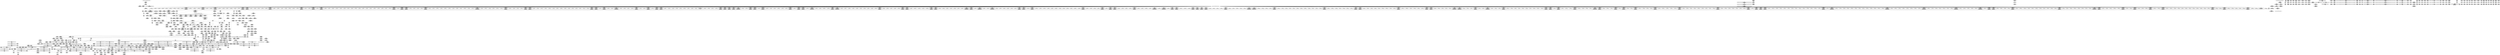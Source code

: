 digraph {
	CE0x547b580 [shape=record,shape=Mrecord,label="{CE0x547b580|12:_i32,_56:_i8*,_:_CRE_291,292_}"]
	CE0x54864e0 [shape=record,shape=Mrecord,label="{CE0x54864e0|12:_i32,_56:_i8*,_:_CRE_609,610_}"]
	CE0x54a4ba0 [shape=record,shape=Mrecord,label="{CE0x54a4ba0|i64*_getelementptr_inbounds_(_8_x_i64_,_8_x_i64_*___llvm_gcov_ctr154,_i64_0,_i64_5)|*Constant*|*SummSource*}"]
	CE0x5429490 [shape=record,shape=Mrecord,label="{CE0x5429490|_call_void___validate_creds(%struct.cred*_%cred,_i8*_getelementptr_inbounds_(_25_x_i8_,_25_x_i8_*_.str3,_i32_0,_i32_0),_i32_1609)_#10,_!dbg_!27719|security/selinux/hooks.c,1609|*SummSource*}"]
	CE0x547a3b0 [shape=record,shape=Mrecord,label="{CE0x547a3b0|12:_i32,_56:_i8*,_:_CRE_276,277_}"]
	CE0x5460940 [shape=record,shape=Mrecord,label="{CE0x5460940|get_current:tmp|*SummSink*}"]
	CE0x5478e50 [shape=record,shape=Mrecord,label="{CE0x5478e50|12:_i32,_56:_i8*,_:_CRE_258,259_}"]
	CE0x547e820 [shape=record,shape=Mrecord,label="{CE0x547e820|12:_i32,_56:_i8*,_:_CRE_424,432_|*MultipleSource*|Function::inode_has_perm&Arg::inode::|*LoadInst*|security/selinux/hooks.c,1627|security/selinux/hooks.c,1611}"]
	CE0x54856a0 [shape=record,shape=Mrecord,label="{CE0x54856a0|12:_i32,_56:_i8*,_:_CRE_597,598_}"]
	CE0x5468b80 [shape=record,shape=Mrecord,label="{CE0x5468b80|104:_%struct.inode*,_:_CRE_319,320_}"]
	CE0x546f650 [shape=record,shape=Mrecord,label="{CE0x546f650|0:_i32,_4:_i32,_8:_i32,_12:_i32,_:_CMRE_20,24_|*MultipleSource*|security/selinux/hooks.c,196|*LoadInst*|security/selinux/hooks.c,196|security/selinux/hooks.c,197}"]
	CE0x53f5680 [shape=record,shape=Mrecord,label="{CE0x53f5680|selinux_inode_readlink:do.end|*SummSink*}"]
	CE0x5491960 [shape=record,shape=Mrecord,label="{CE0x5491960|12:_i32,_56:_i8*,_:_CRE_980,981_}"]
	CE0x545f170 [shape=record,shape=Mrecord,label="{CE0x545f170|104:_%struct.inode*,_:_CRE_307,308_}"]
	CE0x544f7a0 [shape=record,shape=Mrecord,label="{CE0x544f7a0|inode_has_perm:call4|security/selinux/hooks.c,1617|*SummSource*}"]
	CE0x54a58d0 [shape=record,shape=Mrecord,label="{CE0x54a58d0|inode_has_perm:tmp12|security/selinux/hooks.c,1612}"]
	CE0x547fdc0 [shape=record,shape=Mrecord,label="{CE0x547fdc0|12:_i32,_56:_i8*,_:_CRE_478,479_}"]
	CE0x54511c0 [shape=record,shape=Mrecord,label="{CE0x54511c0|avc_has_perm:requested|Function::avc_has_perm&Arg::requested::|*SummSource*}"]
	CE0x54844d0 [shape=record,shape=Mrecord,label="{CE0x54844d0|12:_i32,_56:_i8*,_:_CRE_582,583_}"]
	CE0x548c3c0 [shape=record,shape=Mrecord,label="{CE0x548c3c0|12:_i32,_56:_i8*,_:_CRE_877,878_}"]
	CE0x5446f30 [shape=record,shape=Mrecord,label="{CE0x5446f30|GLOBAL:inode_has_perm|*Constant*|*SummSink*}"]
	CE0x54c1e00 [shape=record,shape=Mrecord,label="{CE0x54c1e00|i32_1|*Constant*}"]
	CE0x5404b30 [shape=record,shape=Mrecord,label="{CE0x5404b30|selinux_inode_readlink:tobool|security/selinux/hooks.c,2805}"]
	CE0x54a2e70 [shape=record,shape=Mrecord,label="{CE0x54a2e70|GLOBAL:__llvm_gcov_ctr154|Global_var:__llvm_gcov_ctr154}"]
	CE0x5486870 [shape=record,shape=Mrecord,label="{CE0x5486870|12:_i32,_56:_i8*,_:_CRE_612,613_}"]
	CE0x544ff40 [shape=record,shape=Mrecord,label="{CE0x544ff40|avc_has_perm:entry}"]
	CE0x54147b0 [shape=record,shape=Mrecord,label="{CE0x54147b0|i64*_getelementptr_inbounds_(_11_x_i64_,_11_x_i64_*___llvm_gcov_ctr229,_i64_0,_i64_10)|*Constant*|*SummSink*}"]
	CE0x54237f0 [shape=record,shape=Mrecord,label="{CE0x54237f0|104:_%struct.inode*,_:_CRE_189,190_}"]
	CE0x54a35d0 [shape=record,shape=Mrecord,label="{CE0x54a35d0|inode_has_perm:tmp9|security/selinux/hooks.c,1611|*SummSource*}"]
	CE0x54a5290 [shape=record,shape=Mrecord,label="{CE0x54a5290|inode_has_perm:tmp11|security/selinux/hooks.c,1612}"]
	CE0x5412be0 [shape=record,shape=Mrecord,label="{CE0x5412be0|104:_%struct.inode*,_:_CRE_88,89_}"]
	CE0x545fa40 [shape=record,shape=Mrecord,label="{CE0x545fa40|_call_void_mcount()_#3}"]
	CE0x5414820 [shape=record,shape=Mrecord,label="{CE0x5414820|selinux_inode_readlink:tmp19|security/selinux/hooks.c,2805|*SummSink*}"]
	CE0x540f580 [shape=record,shape=Mrecord,label="{CE0x540f580|GLOBAL:get_current|*Constant*}"]
	CE0x5475380 [shape=record,shape=Mrecord,label="{CE0x5475380|12:_i32,_56:_i8*,_:_CRE_178,179_}"]
	CE0x5421fd0 [shape=record,shape=Mrecord,label="{CE0x5421fd0|i64*_getelementptr_inbounds_(_2_x_i64_,_2_x_i64_*___llvm_gcov_ctr98,_i64_0,_i64_1)|*Constant*|*SummSource*}"]
	CE0x54691c0 [shape=record,shape=Mrecord,label="{CE0x54691c0|i64*_getelementptr_inbounds_(_5_x_i64_,_5_x_i64_*___llvm_gcov_ctr155,_i64_0,_i64_3)|*Constant*}"]
	CE0x5485440 [shape=record,shape=Mrecord,label="{CE0x5485440|12:_i32,_56:_i8*,_:_CRE_595,596_}"]
	CE0x6824950 [shape=record,shape=Mrecord,label="{CE0x6824950|selinux_inode_readlink:if.then|*SummSink*}"]
	CE0x5488810 [shape=record,shape=Mrecord,label="{CE0x5488810|12:_i32,_56:_i8*,_:_CRE_688,692_|*MultipleSource*|Function::inode_has_perm&Arg::inode::|*LoadInst*|security/selinux/hooks.c,1627|security/selinux/hooks.c,1611}"]
	CE0x545d280 [shape=record,shape=Mrecord,label="{CE0x545d280|104:_%struct.inode*,_:_CRE_213,214_}"]
	CE0x53ffd40 [shape=record,shape=Mrecord,label="{CE0x53ffd40|104:_%struct.inode*,_:_CRE_180,181_}"]
	CE0x545da00 [shape=record,shape=Mrecord,label="{CE0x545da00|104:_%struct.inode*,_:_CRE_221,222_}"]
	CE0x5408cd0 [shape=record,shape=Mrecord,label="{CE0x5408cd0|selinux_inode_readlink:land.lhs.true2|*SummSink*}"]
	CE0x547e600 [shape=record,shape=Mrecord,label="{CE0x547e600|12:_i32,_56:_i8*,_:_CRE_416,424_|*MultipleSource*|Function::inode_has_perm&Arg::inode::|*LoadInst*|security/selinux/hooks.c,1627|security/selinux/hooks.c,1611}"]
	CE0x547fff0 [shape=record,shape=Mrecord,label="{CE0x547fff0|12:_i32,_56:_i8*,_:_CRE_480,481_}"]
	CE0x5428740 [shape=record,shape=Mrecord,label="{CE0x5428740|dentry_has_perm:tmp1|*SummSink*}"]
	CE0x5406fe0 [shape=record,shape=Mrecord,label="{CE0x5406fe0|selinux_inode_readlink:tmp14|security/selinux/hooks.c,2805}"]
	CE0x54464c0 [shape=record,shape=Mrecord,label="{CE0x54464c0|dentry_has_perm:dentry1|security/selinux/hooks.c,1631}"]
	CE0x54c1980 [shape=record,shape=Mrecord,label="{CE0x54c1980|cred_sid:tmp5|security/selinux/hooks.c,196|*SummSink*}"]
	CE0x545f360 [shape=record,shape=Mrecord,label="{CE0x545f360|104:_%struct.inode*,_:_CRE_310,311_}"]
	CE0x548a5d0 [shape=record,shape=Mrecord,label="{CE0x548a5d0|12:_i32,_56:_i8*,_:_CRE_816,824_|*MultipleSource*|Function::inode_has_perm&Arg::inode::|*LoadInst*|security/selinux/hooks.c,1627|security/selinux/hooks.c,1611}"]
	CE0x54115a0 [shape=record,shape=Mrecord,label="{CE0x54115a0|104:_%struct.inode*,_:_CRE_145,146_}"]
	CE0x5476cd0 [shape=record,shape=Mrecord,label="{CE0x5476cd0|12:_i32,_56:_i8*,_:_CRE_205,206_}"]
	CE0x5479dc0 [shape=record,shape=Mrecord,label="{CE0x5479dc0|12:_i32,_56:_i8*,_:_CRE_271,272_}"]
	CE0x53fd370 [shape=record,shape=Mrecord,label="{CE0x53fd370|_ret_i32_%call,_!dbg_!27723|security/selinux/hooks.c,1632|*SummSource*}"]
	CE0x545ed90 [shape=record,shape=Mrecord,label="{CE0x545ed90|104:_%struct.inode*,_:_CRE_305,306_}"]
	CE0x5497090 [shape=record,shape=Mrecord,label="{CE0x5497090|i32_10|*Constant*|*SummSource*}"]
	CE0x547bca0 [shape=record,shape=Mrecord,label="{CE0x547bca0|12:_i32,_56:_i8*,_:_CRE_297,298_}"]
	CE0x54750b0 [shape=record,shape=Mrecord,label="{CE0x54750b0|12:_i32,_56:_i8*,_:_CRE_175,176_}"]
	CE0x547cfa0 [shape=record,shape=Mrecord,label="{CE0x547cfa0|12:_i32,_56:_i8*,_:_CRE_320,328_|*MultipleSource*|Function::inode_has_perm&Arg::inode::|*LoadInst*|security/selinux/hooks.c,1627|security/selinux/hooks.c,1611}"]
	CE0x547f290 [shape=record,shape=Mrecord,label="{CE0x547f290|12:_i32,_56:_i8*,_:_CRE_464,472_|*MultipleSource*|Function::inode_has_perm&Arg::inode::|*LoadInst*|security/selinux/hooks.c,1627|security/selinux/hooks.c,1611}"]
	CE0x5478140 [shape=record,shape=Mrecord,label="{CE0x5478140|12:_i32,_56:_i8*,_:_CRE_247,248_}"]
	CE0x54ba430 [shape=record,shape=Mrecord,label="{CE0x54ba430|i32_3|*Constant*|*SummSource*}"]
	CE0x547ba40 [shape=record,shape=Mrecord,label="{CE0x547ba40|12:_i32,_56:_i8*,_:_CRE_295,296_}"]
	CE0x5414440 [shape=record,shape=Mrecord,label="{CE0x5414440|selinux_inode_readlink:tmp|*SummSource*}"]
	CE0x5475920 [shape=record,shape=Mrecord,label="{CE0x5475920|12:_i32,_56:_i8*,_:_CRE_184,185_}"]
	CE0x5482f70 [shape=record,shape=Mrecord,label="{CE0x5482f70|12:_i32,_56:_i8*,_:_CRE_564,565_}"]
	CE0x548f930 [shape=record,shape=Mrecord,label="{CE0x548f930|12:_i32,_56:_i8*,_:_CRE_922,923_}"]
	CE0x5490b00 [shape=record,shape=Mrecord,label="{CE0x5490b00|12:_i32,_56:_i8*,_:_CRE_944,952_|*MultipleSource*|Function::inode_has_perm&Arg::inode::|*LoadInst*|security/selinux/hooks.c,1627|security/selinux/hooks.c,1611}"]
	CE0x5474510 [shape=record,shape=Mrecord,label="{CE0x5474510|cred_sid:tmp|*SummSink*}"]
	CE0x5415b00 [shape=record,shape=Mrecord,label="{CE0x5415b00|__validate_creds:tmp3|include/linux/cred.h,173|*SummSource*}"]
	CE0x54a0f00 [shape=record,shape=Mrecord,label="{CE0x54a0f00|inode_has_perm:lnot.ext|security/selinux/hooks.c,1611|*SummSink*}"]
	"CONST[source:1(input),value:2(dynamic)][purpose:{object}][SrcIdx:0]"
	CE0x541cd80 [shape=record,shape=Mrecord,label="{CE0x541cd80|i64_5|*Constant*}"]
	CE0x54523a0 [shape=record,shape=Mrecord,label="{CE0x54523a0|__validate_creds:bb}"]
	CE0x547a9a0 [shape=record,shape=Mrecord,label="{CE0x547a9a0|12:_i32,_56:_i8*,_:_CRE_281,282_}"]
	CE0x5459bd0 [shape=record,shape=Mrecord,label="{CE0x5459bd0|cred_sid:tmp4|*LoadInst*|security/selinux/hooks.c,196}"]
	CE0x53ff2f0 [shape=record,shape=Mrecord,label="{CE0x53ff2f0|104:_%struct.inode*,_:_CRE_169,170_}"]
	CE0x5474cf0 [shape=record,shape=Mrecord,label="{CE0x5474cf0|12:_i32,_56:_i8*,_:_CRE_171,172_}"]
	CE0x547cae0 [shape=record,shape=Mrecord,label="{CE0x547cae0|12:_i32,_56:_i8*,_:_CRE_309,310_}"]
	CE0x542caf0 [shape=record,shape=Mrecord,label="{CE0x542caf0|GLOBAL:lockdep_rcu_suspicious|*Constant*}"]
	CE0x5447980 [shape=record,shape=Mrecord,label="{CE0x5447980|inode_has_perm:inode|Function::inode_has_perm&Arg::inode::|*SummSource*}"]
	CE0x544de40 [shape=record,shape=Mrecord,label="{CE0x544de40|get_current:tmp3}"]
	CE0x541fca0 [shape=record,shape=Mrecord,label="{CE0x541fca0|i64*_getelementptr_inbounds_(_8_x_i64_,_8_x_i64_*___llvm_gcov_ctr154,_i64_0,_i64_0)|*Constant*|*SummSink*}"]
	CE0x548d0d0 [shape=record,shape=Mrecord,label="{CE0x548d0d0|12:_i32,_56:_i8*,_:_CRE_888,889_}"]
	CE0x5424ba0 [shape=record,shape=Mrecord,label="{CE0x5424ba0|104:_%struct.inode*,_:_CRE_210,211_}"]
	CE0x5483690 [shape=record,shape=Mrecord,label="{CE0x5483690|12:_i32,_56:_i8*,_:_CRE_570,571_}"]
	CE0x5410a80 [shape=record,shape=Mrecord,label="{CE0x5410a80|_ret_%struct.task_struct*_%tmp4,_!dbg_!27714|./arch/x86/include/asm/current.h,14|*SummSink*}"]
	CE0x5473fb0 [shape=record,shape=Mrecord,label="{CE0x5473fb0|12:_i32,_56:_i8*,_:_CRE_48,56_|*MultipleSource*|Function::inode_has_perm&Arg::inode::|*LoadInst*|security/selinux/hooks.c,1627|security/selinux/hooks.c,1611}"]
	CE0x53fdea0 [shape=record,shape=Mrecord,label="{CE0x53fdea0|dentry_has_perm:ad|security/selinux/hooks.c, 1628}"]
	CE0x54a1bf0 [shape=record,shape=Mrecord,label="{CE0x54a1bf0|i64_3|*Constant*}"]
	CE0x54778c0 [shape=record,shape=Mrecord,label="{CE0x54778c0|12:_i32,_56:_i8*,_:_CRE_241,242_}"]
	CE0x5458f90 [shape=record,shape=Mrecord,label="{CE0x5458f90|__validate_creds:file|Function::__validate_creds&Arg::file::|*SummSink*}"]
	CE0x54c0290 [shape=record,shape=Mrecord,label="{CE0x54c0290|__validate_creds:tmp8|include/linux/cred.h,175}"]
	CE0x5405ba0 [shape=record,shape=Mrecord,label="{CE0x5405ba0|selinux_inode_readlink:if.end|*SummSink*}"]
	CE0x548e040 [shape=record,shape=Mrecord,label="{CE0x548e040|12:_i32,_56:_i8*,_:_CRE_901,902_}"]
	CE0x541f250 [shape=record,shape=Mrecord,label="{CE0x541f250|selinux_inode_readlink:tmp4|security/selinux/hooks.c,2805|*SummSource*}"]
	CE0x53fb6c0 [shape=record,shape=Mrecord,label="{CE0x53fb6c0|GLOBAL:dentry_has_perm|*Constant*|*SummSink*}"]
	CE0x548ae20 [shape=record,shape=Mrecord,label="{CE0x548ae20|12:_i32,_56:_i8*,_:_CRE_848,856_|*MultipleSource*|Function::inode_has_perm&Arg::inode::|*LoadInst*|security/selinux/hooks.c,1627|security/selinux/hooks.c,1611}"]
	CE0x544fdd0 [shape=record,shape=Mrecord,label="{CE0x544fdd0|i32_(i32,_i32,_i16,_i32,_%struct.common_audit_data*)*_bitcast_(i32_(i32,_i32,_i16,_i32,_%struct.common_audit_data.495*)*_avc_has_perm_to_i32_(i32,_i32,_i16,_i32,_%struct.common_audit_data*)*)|*Constant*|*SummSink*}"]
	CE0x5475830 [shape=record,shape=Mrecord,label="{CE0x5475830|12:_i32,_56:_i8*,_:_CRE_183,184_}"]
	CE0x5487f60 [shape=record,shape=Mrecord,label="{CE0x5487f60|12:_i32,_56:_i8*,_:_CRE_664,672_|*MultipleSource*|Function::inode_has_perm&Arg::inode::|*LoadInst*|security/selinux/hooks.c,1627|security/selinux/hooks.c,1611}"]
	CE0x54bf910 [shape=record,shape=Mrecord,label="{CE0x54bf910|GLOBAL:__invalid_creds|*Constant*|*SummSource*}"]
	CE0x541f6f0 [shape=record,shape=Mrecord,label="{CE0x541f6f0|selinux_inode_readlink:tmp6|security/selinux/hooks.c,2805|*SummSource*}"]
	CE0x548e3d0 [shape=record,shape=Mrecord,label="{CE0x548e3d0|12:_i32,_56:_i8*,_:_CRE_904,905_}"]
	CE0x5497850 [shape=record,shape=Mrecord,label="{CE0x5497850|inode_has_perm:i_security|security/selinux/hooks.c,1615}"]
	CE0x54598f0 [shape=record,shape=Mrecord,label="{CE0x54598f0|i32_22|*Constant*}"]
	CE0x5474930 [shape=record,shape=Mrecord,label="{CE0x5474930|12:_i32,_56:_i8*,_:_CRE_167,168_}"]
	CE0x5485c90 [shape=record,shape=Mrecord,label="{CE0x5485c90|12:_i32,_56:_i8*,_:_CRE_602,603_}"]
	CE0x54470a0 [shape=record,shape=Mrecord,label="{CE0x54470a0|inode_has_perm:entry}"]
	CE0x5411bd0 [shape=record,shape=Mrecord,label="{CE0x5411bd0|104:_%struct.inode*,_:_CRE_152,153_}"]
	CE0x541be10 [shape=record,shape=Mrecord,label="{CE0x541be10|selinux_inode_readlink:tmp8|security/selinux/hooks.c,2805}"]
	CE0x5474a20 [shape=record,shape=Mrecord,label="{CE0x5474a20|12:_i32,_56:_i8*,_:_CRE_168,169_}"]
	CE0x54054b0 [shape=record,shape=Mrecord,label="{CE0x54054b0|get_current:tmp|*SummSource*}"]
	"CONST[source:0(mediator),value:2(dynamic)][purpose:{subject}][SrcIdx:3]"
	CE0x5490770 [shape=record,shape=Mrecord,label="{CE0x5490770|12:_i32,_56:_i8*,_:_CRE_934,935_}"]
	CE0x548e170 [shape=record,shape=Mrecord,label="{CE0x548e170|12:_i32,_56:_i8*,_:_CRE_902,903_}"]
	CE0x53fb060 [shape=record,shape=Mrecord,label="{CE0x53fb060|selinux_inode_readlink:tmp21|security/selinux/hooks.c,2805|*SummSource*}"]
	CE0x5478600 [shape=record,shape=Mrecord,label="{CE0x5478600|12:_i32,_56:_i8*,_:_CRE_251,252_}"]
	CE0x53f5060 [shape=record,shape=Mrecord,label="{CE0x53f5060|i64*_getelementptr_inbounds_(_11_x_i64_,_11_x_i64_*___llvm_gcov_ctr229,_i64_0,_i64_0)|*Constant*}"]
	CE0x547bb70 [shape=record,shape=Mrecord,label="{CE0x547bb70|12:_i32,_56:_i8*,_:_CRE_296,297_}"]
	CE0x5400d90 [shape=record,shape=Mrecord,label="{CE0x5400d90|selinux_inode_readlink:call5|security/selinux/hooks.c,2807|*SummSink*}"]
	CE0x547c9b0 [shape=record,shape=Mrecord,label="{CE0x547c9b0|12:_i32,_56:_i8*,_:_CRE_308,309_}"]
	CE0x5460e30 [shape=record,shape=Mrecord,label="{CE0x5460e30|i32_4|*Constant*}"]
	CE0x54562a0 [shape=record,shape=Mrecord,label="{CE0x54562a0|12:_i32,_56:_i8*,_:_CRE_143,144_}"]
	CE0x5491280 [shape=record,shape=Mrecord,label="{CE0x5491280|12:_i32,_56:_i8*,_:_CRE_976,977_}"]
	CE0x54c1010 [shape=record,shape=Mrecord,label="{CE0x54c1010|cred_sid:bb|*SummSink*}"]
	CE0x5498200 [shape=record,shape=Mrecord,label="{CE0x5498200|inode_has_perm:sid3|security/selinux/hooks.c,1617|*SummSource*}"]
	CE0x549d750 [shape=record,shape=Mrecord,label="{CE0x549d750|_call_void___invalid_creds(%struct.cred*_%cred,_i8*_%file,_i32_%line)_#10,_!dbg_!27721|include/linux/cred.h,174}"]
	CE0x546faa0 [shape=record,shape=Mrecord,label="{CE0x546faa0|cred_sid:tmp6|security/selinux/hooks.c,197|*SummSink*}"]
	CE0x547cc10 [shape=record,shape=Mrecord,label="{CE0x547cc10|12:_i32,_56:_i8*,_:_CRE_310,311_}"]
	CE0x53ff4d0 [shape=record,shape=Mrecord,label="{CE0x53ff4d0|104:_%struct.inode*,_:_CRE_171,172_}"]
	CE0x5476dc0 [shape=record,shape=Mrecord,label="{CE0x5476dc0|12:_i32,_56:_i8*,_:_CRE_206,207_}"]
	CE0x53f7190 [shape=record,shape=Mrecord,label="{CE0x53f7190|selinux_inode_readlink:tmp11|security/selinux/hooks.c,2805|*SummSink*}"]
	CE0x5469b10 [shape=record,shape=Mrecord,label="{CE0x5469b10|__validate_creds:tmp6|include/linux/cred.h,174|*SummSource*}"]
	CE0x547aad0 [shape=record,shape=Mrecord,label="{CE0x547aad0|12:_i32,_56:_i8*,_:_CRE_282,283_}"]
	CE0x54a4690 [shape=record,shape=Mrecord,label="{CE0x54a4690|inode_has_perm:tmp10|security/selinux/hooks.c,1611|*SummSink*}"]
	CE0x5462970 [shape=record,shape=Mrecord,label="{CE0x5462970|cred_sid:tmp2}"]
	CE0x540e650 [shape=record,shape=Mrecord,label="{CE0x540e650|inode_has_perm:call|security/selinux/hooks.c,1614}"]
	CE0x54837c0 [shape=record,shape=Mrecord,label="{CE0x54837c0|12:_i32,_56:_i8*,_:_CRE_571,572_}"]
	CE0x5413460 [shape=record,shape=Mrecord,label="{CE0x5413460|104:_%struct.inode*,_:_CRE_95,96_}"]
	CE0x544c580 [shape=record,shape=Mrecord,label="{CE0x544c580|__validate_creds:entry}"]
	CE0x5473c20 [shape=record,shape=Mrecord,label="{CE0x5473c20|12:_i32,_56:_i8*,_:_CRE_32,40_|*MultipleSource*|Function::inode_has_perm&Arg::inode::|*LoadInst*|security/selinux/hooks.c,1627|security/selinux/hooks.c,1611}"]
	CE0x5478f80 [shape=record,shape=Mrecord,label="{CE0x5478f80|12:_i32,_56:_i8*,_:_CRE_259,260_}"]
	CE0x53fdf10 [shape=record,shape=Mrecord,label="{CE0x53fdf10|dentry_has_perm:ad|security/selinux/hooks.c, 1628|*SummSource*}"]
	CE0x54179d0 [shape=record,shape=Mrecord,label="{CE0x54179d0|dentry_has_perm:d_inode|security/selinux/hooks.c,1627|*SummSink*}"]
	CE0x545c280 [shape=record,shape=Mrecord,label="{CE0x545c280|inode_has_perm:tmp4|security/selinux/hooks.c,1609}"]
	CE0x542cb60 [shape=record,shape=Mrecord,label="{CE0x542cb60|_call_void_lockdep_rcu_suspicious(i8*_getelementptr_inbounds_(_25_x_i8_,_25_x_i8_*_.str3,_i32_0,_i32_0),_i32_2805,_i8*_getelementptr_inbounds_(_45_x_i8_,_45_x_i8_*_.str12,_i32_0,_i32_0))_#10,_!dbg_!27728|security/selinux/hooks.c,2805|*SummSource*}"]
	CE0x548a3b0 [shape=record,shape=Mrecord,label="{CE0x548a3b0|12:_i32,_56:_i8*,_:_CRE_808,816_|*MultipleSource*|Function::inode_has_perm&Arg::inode::|*LoadInst*|security/selinux/hooks.c,1627|security/selinux/hooks.c,1611}"]
	CE0x5450060 [shape=record,shape=Mrecord,label="{CE0x5450060|avc_has_perm:entry|*SummSource*}"]
	CE0x547d720 [shape=record,shape=Mrecord,label="{CE0x547d720|12:_i32,_56:_i8*,_:_CRE_352,360_|*MultipleSource*|Function::inode_has_perm&Arg::inode::|*LoadInst*|security/selinux/hooks.c,1627|security/selinux/hooks.c,1611}"]
	CE0x5448cb0 [shape=record,shape=Mrecord,label="{CE0x5448cb0|get_current:tmp1|*SummSink*}"]
	CE0x5453930 [shape=record,shape=Mrecord,label="{CE0x5453930|__validate_creds:if.end|*SummSource*}"]
	CE0x4c0f0b0 [shape=record,shape=Mrecord,label="{CE0x4c0f0b0|selinux_inode_readlink:tmp3|*SummSource*}"]
	CE0x5400fb0 [shape=record,shape=Mrecord,label="{CE0x5400fb0|GLOBAL:dentry_has_perm|*Constant*}"]
	CE0x5483430 [shape=record,shape=Mrecord,label="{CE0x5483430|12:_i32,_56:_i8*,_:_CRE_568,569_}"]
	CE0x546e8e0 [shape=record,shape=Mrecord,label="{CE0x546e8e0|i64*_getelementptr_inbounds_(_2_x_i64_,_2_x_i64_*___llvm_gcov_ctr131,_i64_0,_i64_0)|*Constant*|*SummSink*}"]
	CE0x54a0c60 [shape=record,shape=Mrecord,label="{CE0x54a0c60|inode_has_perm:lnot.ext|security/selinux/hooks.c,1611}"]
	CE0x548e500 [shape=record,shape=Mrecord,label="{CE0x548e500|12:_i32,_56:_i8*,_:_CRE_905,906_}"]
	CE0x5491b60 [shape=record,shape=Mrecord,label="{CE0x5491b60|12:_i32,_56:_i8*,_:_CRE_982,983_}"]
	CE0x548f5a0 [shape=record,shape=Mrecord,label="{CE0x548f5a0|12:_i32,_56:_i8*,_:_CRE_919,920_}"]
	CE0x54189e0 [shape=record,shape=Mrecord,label="{CE0x54189e0|i8*_getelementptr_inbounds_(_45_x_i8_,_45_x_i8_*_.str12,_i32_0,_i32_0)|*Constant*}"]
	CE0x5481470 [shape=record,shape=Mrecord,label="{CE0x5481470|12:_i32,_56:_i8*,_:_CRE_520,528_|*MultipleSource*|Function::inode_has_perm&Arg::inode::|*LoadInst*|security/selinux/hooks.c,1627|security/selinux/hooks.c,1611}"]
	CE0x5452fa0 [shape=record,shape=Mrecord,label="{CE0x5452fa0|__validate_creds:tobool|include/linux/cred.h,173|*SummSource*}"]
	CE0x5420820 [shape=record,shape=Mrecord,label="{CE0x5420820|12:_i32,_56:_i8*,_:_CRE_152,153_}"]
	CE0x5462880 [shape=record,shape=Mrecord,label="{CE0x5462880|_ret_void,_!dbg_!27722|include/linux/cred.h,175|*SummSource*}"]
	CE0x53f9b00 [shape=record,shape=Mrecord,label="{CE0x53f9b00|_call_void_lockdep_rcu_suspicious(i8*_getelementptr_inbounds_(_25_x_i8_,_25_x_i8_*_.str3,_i32_0,_i32_0),_i32_2805,_i8*_getelementptr_inbounds_(_45_x_i8_,_45_x_i8_*_.str12,_i32_0,_i32_0))_#10,_!dbg_!27728|security/selinux/hooks.c,2805}"]
	CE0x5476370 [shape=record,shape=Mrecord,label="{CE0x5476370|12:_i32,_56:_i8*,_:_CRE_195,196_}"]
	CE0x54047c0 [shape=record,shape=Mrecord,label="{CE0x54047c0|i64_1|*Constant*}"]
	CE0x53ff200 [shape=record,shape=Mrecord,label="{CE0x53ff200|104:_%struct.inode*,_:_CRE_168,169_}"]
	CE0x5478bf0 [shape=record,shape=Mrecord,label="{CE0x5478bf0|12:_i32,_56:_i8*,_:_CRE_256,257_}"]
	CE0x5405920 [shape=record,shape=Mrecord,label="{CE0x5405920|get_current:tmp1|*SummSource*}"]
	CE0x540c540 [shape=record,shape=Mrecord,label="{CE0x540c540|selinux_inode_readlink:tmp17|security/selinux/hooks.c,2805|*SummSink*}"]
	CE0x5429ae0 [shape=record,shape=Mrecord,label="{CE0x5429ae0|__validate_creds:bb|*SummSink*}"]
	CE0x53fe8a0 [shape=record,shape=Mrecord,label="{CE0x53fe8a0|104:_%struct.inode*,_:_CRE_158,159_}"]
	CE0x53ffc50 [shape=record,shape=Mrecord,label="{CE0x53ffc50|104:_%struct.inode*,_:_CRE_179,180_}"]
	CE0x5476910 [shape=record,shape=Mrecord,label="{CE0x5476910|12:_i32,_56:_i8*,_:_CRE_201,202_}"]
	CE0x546f930 [shape=record,shape=Mrecord,label="{CE0x546f930|cred_sid:tmp6|security/selinux/hooks.c,197|*SummSource*}"]
	CE0x54c2fc0 [shape=record,shape=Mrecord,label="{CE0x54c2fc0|__validate_creds:tmp9|include/linux/cred.h,175|*SummSink*}"]
	CE0x548e630 [shape=record,shape=Mrecord,label="{CE0x548e630|12:_i32,_56:_i8*,_:_CRE_906,907_}"]
	CE0x5478010 [shape=record,shape=Mrecord,label="{CE0x5478010|12:_i32,_56:_i8*,_:_CRE_246,247_}"]
	CE0x54044d0 [shape=record,shape=Mrecord,label="{CE0x54044d0|selinux_inode_readlink:do.body|*SummSource*}"]
	CE0x53fe800 [shape=record,shape=Mrecord,label="{CE0x53fe800|104:_%struct.inode*,_:_CRE_157,158_}"]
	CE0x5483560 [shape=record,shape=Mrecord,label="{CE0x5483560|12:_i32,_56:_i8*,_:_CRE_569,570_}"]
	CE0x5411470 [shape=record,shape=Mrecord,label="{CE0x5411470|104:_%struct.inode*,_:_CRE_144,145_}"]
	CE0x545dcd0 [shape=record,shape=Mrecord,label="{CE0x545dcd0|104:_%struct.inode*,_:_CRE_224,232_|*MultipleSource*|Function::selinux_inode_readlink&Arg::dentry::|security/selinux/hooks.c,1627|Function::dentry_has_perm&Arg::dentry::}"]
	CE0x53f9900 [shape=record,shape=Mrecord,label="{CE0x53f9900|i8_1|*Constant*|*SummSink*}"]
	CE0x549a750 [shape=record,shape=Mrecord,label="{CE0x549a750|inode_has_perm:tmp17|security/selinux/hooks.c,1617|*SummSource*}"]
	CE0x5474660 [shape=record,shape=Mrecord,label="{CE0x5474660|cred_sid:tmp1|*SummSink*}"]
	CE0x548c9b0 [shape=record,shape=Mrecord,label="{CE0x548c9b0|12:_i32,_56:_i8*,_:_CRE_882,883_}"]
	CE0x545c950 [shape=record,shape=Mrecord,label="{CE0x545c950|inode_has_perm:bb|*SummSource*}"]
	CE0x549d280 [shape=record,shape=Mrecord,label="{CE0x549d280|__validate_creds:tmp7|include/linux/cred.h,174|*SummSink*}"]
	CE0x5423f70 [shape=record,shape=Mrecord,label="{CE0x5423f70|104:_%struct.inode*,_:_CRE_197,198_}"]
	CE0x5484bf0 [shape=record,shape=Mrecord,label="{CE0x5484bf0|12:_i32,_56:_i8*,_:_CRE_588,589_}"]
	CE0x54460b0 [shape=record,shape=Mrecord,label="{CE0x54460b0|dentry_has_perm:u|security/selinux/hooks.c,1631|*SummSource*}"]
	CE0x548bdd0 [shape=record,shape=Mrecord,label="{CE0x548bdd0|12:_i32,_56:_i8*,_:_CRE_872,873_}"]
	CE0x5423430 [shape=record,shape=Mrecord,label="{CE0x5423430|104:_%struct.inode*,_:_CRE_185,186_}"]
	CE0x5411840 [shape=record,shape=Mrecord,label="{CE0x5411840|104:_%struct.inode*,_:_CRE_148,149_}"]
	CE0x54a27c0 [shape=record,shape=Mrecord,label="{CE0x54a27c0|inode_has_perm:tmp8|security/selinux/hooks.c,1611}"]
	CE0x53fda50 [shape=record,shape=Mrecord,label="{CE0x53fda50|_ret_i32_%call5,_!dbg_!27740|security/selinux/hooks.c,2807|*SummSink*}"]
	CE0x54bf980 [shape=record,shape=Mrecord,label="{CE0x54bf980|_call_void___invalid_creds(%struct.cred*_%cred,_i8*_%file,_i32_%line)_#10,_!dbg_!27721|include/linux/cred.h,174|*SummSink*}"]
	CE0x540e170 [shape=record,shape=Mrecord,label="{CE0x540e170|inode_has_perm:tmp14|security/selinux/hooks.c,1614|*SummSource*}"]
	CE0x54515e0 [shape=record,shape=Mrecord,label="{CE0x54515e0|avc_has_perm:auditdata|Function::avc_has_perm&Arg::auditdata::|*SummSource*}"]
	CE0x5468c70 [shape=record,shape=Mrecord,label="{CE0x5468c70|dentry_has_perm:tmp4|*LoadInst*|security/selinux/hooks.c,1627}"]
	CE0x547d0d0 [shape=record,shape=Mrecord,label="{CE0x547d0d0|12:_i32,_56:_i8*,_:_CRE_328,336_|*MultipleSource*|Function::inode_has_perm&Arg::inode::|*LoadInst*|security/selinux/hooks.c,1627|security/selinux/hooks.c,1611}"]
	CE0x5424ab0 [shape=record,shape=Mrecord,label="{CE0x5424ab0|104:_%struct.inode*,_:_CRE_209,210_}"]
	CE0x5478d20 [shape=record,shape=Mrecord,label="{CE0x5478d20|12:_i32,_56:_i8*,_:_CRE_257,258_}"]
	CE0x5460fa0 [shape=record,shape=Mrecord,label="{CE0x5460fa0|__validate_creds:line|Function::__validate_creds&Arg::line::|*SummSource*}"]
	CE0x541efb0 [shape=record,shape=Mrecord,label="{CE0x541efb0|i64_2|*Constant*|*SummSource*}"]
	CE0x5450bd0 [shape=record,shape=Mrecord,label="{CE0x5450bd0|avc_has_perm:tclass|Function::avc_has_perm&Arg::tclass::|*SummSource*}"]
	CE0x540d830 [shape=record,shape=Mrecord,label="{CE0x540d830|i64*_getelementptr_inbounds_(_8_x_i64_,_8_x_i64_*___llvm_gcov_ctr154,_i64_0,_i64_6)|*Constant*}"]
	CE0x547fec0 [shape=record,shape=Mrecord,label="{CE0x547fec0|12:_i32,_56:_i8*,_:_CRE_479,480_}"]
	CE0x5407b50 [shape=record,shape=Mrecord,label="{CE0x5407b50|i64_1|*Constant*|*SummSink*}"]
	CE0x5412fa0 [shape=record,shape=Mrecord,label="{CE0x5412fa0|104:_%struct.inode*,_:_CRE_90,91_}"]
	CE0x54892e0 [shape=record,shape=Mrecord,label="{CE0x54892e0|12:_i32,_56:_i8*,_:_CRE_736,740_|*MultipleSource*|Function::inode_has_perm&Arg::inode::|*LoadInst*|security/selinux/hooks.c,1627|security/selinux/hooks.c,1611}"]
	CE0x542a260 [shape=record,shape=Mrecord,label="{CE0x542a260|_call_void_mcount()_#3|*SummSink*}"]
	CE0x54109e0 [shape=record,shape=Mrecord,label="{CE0x54109e0|_ret_%struct.task_struct*_%tmp4,_!dbg_!27714|./arch/x86/include/asm/current.h,14}"]
	CE0x5450d00 [shape=record,shape=Mrecord,label="{CE0x5450d00|avc_has_perm:tclass|Function::avc_has_perm&Arg::tclass::|*SummSink*}"]
	CE0x541c800 [shape=record,shape=Mrecord,label="{CE0x541c800|i64_0|*Constant*|*SummSink*}"]
	CE0x548a7f0 [shape=record,shape=Mrecord,label="{CE0x548a7f0|12:_i32,_56:_i8*,_:_CRE_824,832_|*MultipleSource*|Function::inode_has_perm&Arg::inode::|*LoadInst*|security/selinux/hooks.c,1627|security/selinux/hooks.c,1611}"]
	CE0x5420730 [shape=record,shape=Mrecord,label="{CE0x5420730|12:_i32,_56:_i8*,_:_CRE_151,152_}"]
	CE0x5491c60 [shape=record,shape=Mrecord,label="{CE0x5491c60|12:_i32,_56:_i8*,_:_CRE_983,984_}"]
	CE0x54117d0 [shape=record,shape=Mrecord,label="{CE0x54117d0|104:_%struct.inode*,_:_CRE_147,148_}"]
	CE0x5456570 [shape=record,shape=Mrecord,label="{CE0x5456570|12:_i32,_56:_i8*,_:_CRE_146,147_}"]
	CE0x53fbdb0 [shape=record,shape=Mrecord,label="{CE0x53fbdb0|selinux_inode_readlink:dentry|Function::selinux_inode_readlink&Arg::dentry::}"]
	CE0x53fb500 [shape=record,shape=Mrecord,label="{CE0x53fb500|GLOBAL:dentry_has_perm|*Constant*|*SummSource*}"]
	CE0x54686d0 [shape=record,shape=Mrecord,label="{CE0x54686d0|104:_%struct.inode*,_:_CRE_314,315_}"]
	CE0x5404c00 [shape=record,shape=Mrecord,label="{CE0x5404c00|selinux_inode_readlink:tobool|security/selinux/hooks.c,2805|*SummSource*}"]
	CE0x547b450 [shape=record,shape=Mrecord,label="{CE0x547b450|12:_i32,_56:_i8*,_:_CRE_290,291_}"]
	CE0x54030b0 [shape=record,shape=Mrecord,label="{CE0x54030b0|selinux_inode_readlink:tmp1|*SummSink*}"]
	CE0x549a950 [shape=record,shape=Mrecord,label="{CE0x549a950|inode_has_perm:tmp17|security/selinux/hooks.c,1617|*SummSink*}"]
	CE0x5484e50 [shape=record,shape=Mrecord,label="{CE0x5484e50|12:_i32,_56:_i8*,_:_CRE_590,591_}"]
	CE0x54502e0 [shape=record,shape=Mrecord,label="{CE0x54502e0|avc_has_perm:ssid|Function::avc_has_perm&Arg::ssid::}"]
	CE0x5498ca0 [shape=record,shape=Mrecord,label="{CE0x5498ca0|inode_has_perm:tmp13|security/selinux/hooks.c,1614|*SummSink*}"]
	CE0x5498c30 [shape=record,shape=Mrecord,label="{CE0x5498c30|inode_has_perm:tmp13|security/selinux/hooks.c,1614|*SummSource*}"]
	CE0x5415840 [shape=record,shape=Mrecord,label="{CE0x5415840|GLOBAL:__llvm_gcov_ctr155|Global_var:__llvm_gcov_ctr155|*SummSource*}"]
	CE0x5461b40 [shape=record,shape=Mrecord,label="{CE0x5461b40|cred_sid:tmp3|*SummSink*}"]
	CE0x545dbe0 [shape=record,shape=Mrecord,label="{CE0x545dbe0|104:_%struct.inode*,_:_CRE_223,224_}"]
	CE0x54483d0 [shape=record,shape=Mrecord,label="{CE0x54483d0|inode_has_perm:adp|Function::inode_has_perm&Arg::adp::|*SummSource*}"]
	CE0x54c1f70 [shape=record,shape=Mrecord,label="{CE0x54c1f70|cred_sid:sid|security/selinux/hooks.c,197}"]
	CE0x548b230 [shape=record,shape=Mrecord,label="{CE0x548b230|12:_i32,_56:_i8*,_:_CRE_864,865_}"]
	CE0x5457f30 [shape=record,shape=Mrecord,label="{CE0x5457f30|_call_void_mcount()_#3|*SummSource*}"]
	CE0x5484d20 [shape=record,shape=Mrecord,label="{CE0x5484d20|12:_i32,_56:_i8*,_:_CRE_589,590_}"]
	CE0x54838f0 [shape=record,shape=Mrecord,label="{CE0x54838f0|12:_i32,_56:_i8*,_:_CRE_572,573_}"]
	CE0x5480380 [shape=record,shape=Mrecord,label="{CE0x5480380|12:_i32,_56:_i8*,_:_CRE_483,484_}"]
	CE0x545bab0 [shape=record,shape=Mrecord,label="{CE0x545bab0|inode_has_perm:do.body}"]
	CE0x54a1b80 [shape=record,shape=Mrecord,label="{CE0x54a1b80|inode_has_perm:expval|security/selinux/hooks.c,1611|*SummSource*}"]
	CE0x548f0e0 [shape=record,shape=Mrecord,label="{CE0x548f0e0|12:_i32,_56:_i8*,_:_CRE_915,916_}"]
	CE0x54131c0 [shape=record,shape=Mrecord,label="{CE0x54131c0|104:_%struct.inode*,_:_CRE_92,93_}"]
	CE0x5456c80 [shape=record,shape=Mrecord,label="{CE0x5456c80|i64*_getelementptr_inbounds_(_8_x_i64_,_8_x_i64_*___llvm_gcov_ctr154,_i64_0,_i64_2)|*Constant*|*SummSource*}"]
	CE0x54504d0 [shape=record,shape=Mrecord,label="{CE0x54504d0|avc_has_perm:ssid|Function::avc_has_perm&Arg::ssid::|*SummSink*}"]
	CE0x545a2b0 [shape=record,shape=Mrecord,label="{CE0x545a2b0|i64*_getelementptr_inbounds_(_5_x_i64_,_5_x_i64_*___llvm_gcov_ctr155,_i64_0,_i64_0)|*Constant*|*SummSink*}"]
	CE0x5484ac0 [shape=record,shape=Mrecord,label="{CE0x5484ac0|12:_i32,_56:_i8*,_:_CRE_587,588_}"]
	CE0x540b090 [shape=record,shape=Mrecord,label="{CE0x540b090|i64*_getelementptr_inbounds_(_11_x_i64_,_11_x_i64_*___llvm_gcov_ctr229,_i64_0,_i64_8)|*Constant*}"]
	CE0x54101e0 [shape=record,shape=Mrecord,label="{CE0x54101e0|12:_i32,_56:_i8*,_:_CRE_88,96_|*MultipleSource*|Function::inode_has_perm&Arg::inode::|*LoadInst*|security/selinux/hooks.c,1627|security/selinux/hooks.c,1611}"]
	CE0x545ba40 [shape=record,shape=Mrecord,label="{CE0x545ba40|inode_has_perm:if.end|*SummSink*}"]
	CE0x544c990 [shape=record,shape=Mrecord,label="{CE0x544c990|dentry_has_perm:tmp1}"]
	CE0x5417c10 [shape=record,shape=Mrecord,label="{CE0x5417c10|dentry_has_perm:d_inode|security/selinux/hooks.c,1627|*SummSource*}"]
	CE0x542b930 [shape=record,shape=Mrecord,label="{CE0x542b930|__validate_creds:entry|*SummSink*}"]
	CE0x547d2e0 [shape=record,shape=Mrecord,label="{CE0x547d2e0|12:_i32,_56:_i8*,_:_CRE_336,344_|*MultipleSource*|Function::inode_has_perm&Arg::inode::|*LoadInst*|security/selinux/hooks.c,1627|security/selinux/hooks.c,1611}"]
	CE0x53f46f0 [shape=record,shape=Mrecord,label="{CE0x53f46f0|selinux_inode_readlink:if.end}"]
	CE0x549f950 [shape=record,shape=Mrecord,label="{CE0x549f950|inode_has_perm:and|security/selinux/hooks.c,1611|*SummSource*}"]
	CE0x5456750 [shape=record,shape=Mrecord,label="{CE0x5456750|12:_i32,_56:_i8*,_:_CRE_148,149_}"]
	CE0x5414890 [shape=record,shape=Mrecord,label="{CE0x5414890|selinux_inode_readlink:tmp20|security/selinux/hooks.c,2805}"]
	CE0x5459c40 [shape=record,shape=Mrecord,label="{CE0x5459c40|cred_sid:security|security/selinux/hooks.c,196}"]
	CE0x540db40 [shape=record,shape=Mrecord,label="{CE0x540db40|i64*_getelementptr_inbounds_(_8_x_i64_,_8_x_i64_*___llvm_gcov_ctr154,_i64_0,_i64_6)|*Constant*|*SummSink*}"]
	CE0x5461c00 [shape=record,shape=Mrecord,label="{CE0x5461c00|_call_void_mcount()_#3}"]
	CE0x5450430 [shape=record,shape=Mrecord,label="{CE0x5450430|avc_has_perm:ssid|Function::avc_has_perm&Arg::ssid::|*SummSource*}"]
	CE0x5458e10 [shape=record,shape=Mrecord,label="{CE0x5458e10|__validate_creds:file|Function::__validate_creds&Arg::file::|*SummSource*}"]
	CE0x54a5bc0 [shape=record,shape=Mrecord,label="{CE0x54a5bc0|i32_512|*Constant*|*SummSink*}"]
	CE0x546dbc0 [shape=record,shape=Mrecord,label="{CE0x546dbc0|12:_i32,_56:_i8*,_:_CRE_2,4_|*MultipleSource*|Function::inode_has_perm&Arg::inode::|*LoadInst*|security/selinux/hooks.c,1627|security/selinux/hooks.c,1611}"]
	CE0x54615f0 [shape=record,shape=Mrecord,label="{CE0x54615f0|inode_has_perm:tmp1|*SummSource*}"]
	CE0x54825a0 [shape=record,shape=Mrecord,label="{CE0x54825a0|12:_i32,_56:_i8*,_:_CRE_555,556_}"]
	CE0x54a0700 [shape=record,shape=Mrecord,label="{CE0x54a0700|inode_has_perm:lnot1|security/selinux/hooks.c,1611|*SummSource*}"]
	CE0x547ae60 [shape=record,shape=Mrecord,label="{CE0x547ae60|12:_i32,_56:_i8*,_:_CRE_285,286_}"]
	CE0x54112a0 [shape=record,shape=Mrecord,label="{CE0x54112a0|104:_%struct.inode*,_:_CRE_112,144_|*MultipleSource*|Function::selinux_inode_readlink&Arg::dentry::|security/selinux/hooks.c,1627|Function::dentry_has_perm&Arg::dentry::}"]
	CE0x5407470 [shape=record,shape=Mrecord,label="{CE0x5407470|GLOBAL:__llvm_gcov_ctr229|Global_var:__llvm_gcov_ctr229|*SummSource*}"]
	CE0x547a740 [shape=record,shape=Mrecord,label="{CE0x547a740|12:_i32,_56:_i8*,_:_CRE_279,280_}"]
	CE0x541bfa0 [shape=record,shape=Mrecord,label="{CE0x541bfa0|selinux_inode_readlink:tobool1|security/selinux/hooks.c,2805}"]
	CE0x545a7d0 [shape=record,shape=Mrecord,label="{CE0x545a7d0|inode_has_perm:tmp3|*SummSource*}"]
	CE0x5483c80 [shape=record,shape=Mrecord,label="{CE0x5483c80|12:_i32,_56:_i8*,_:_CRE_575,576_}"]
	CE0x53fd0b0 [shape=record,shape=Mrecord,label="{CE0x53fd0b0|dentry_has_perm:av|Function::dentry_has_perm&Arg::av::|*SummSource*}"]
	CE0x5467bc0 [shape=record,shape=Mrecord,label="{CE0x5467bc0|12:_i32,_56:_i8*,_:_CRE_139,140_}"]
	CE0x542d700 [shape=record,shape=Mrecord,label="{CE0x542d700|%struct.task_struct*_(%struct.task_struct**)*_asm_movq_%gs:$_1:P_,$0_,_r,im,_dirflag_,_fpsr_,_flags_|*SummSource*}"]
	CE0x54106c0 [shape=record,shape=Mrecord,label="{CE0x54106c0|get_current:entry|*SummSink*}"]
	CE0x546f4e0 [shape=record,shape=Mrecord,label="{CE0x546f4e0|0:_i32,_4:_i32,_8:_i32,_12:_i32,_:_CMRE_16,20_|*MultipleSource*|security/selinux/hooks.c,196|*LoadInst*|security/selinux/hooks.c,196|security/selinux/hooks.c,197}"]
	CE0x5446b90 [shape=record,shape=Mrecord,label="{CE0x5446b90|GLOBAL:inode_has_perm|*Constant*|*SummSource*}"]
	CE0x54a5370 [shape=record,shape=Mrecord,label="{CE0x54a5370|inode_has_perm:tmp11|security/selinux/hooks.c,1612|*SummSink*}"]
	CE0x5423340 [shape=record,shape=Mrecord,label="{CE0x5423340|104:_%struct.inode*,_:_CRE_184,185_}"]
	CE0x546dc30 [shape=record,shape=Mrecord,label="{CE0x546dc30|12:_i32,_56:_i8*,_:_CRE_4,8_|*MultipleSource*|Function::inode_has_perm&Arg::inode::|*LoadInst*|security/selinux/hooks.c,1627|security/selinux/hooks.c,1611}"]
	CE0x5497e10 [shape=record,shape=Mrecord,label="{CE0x5497e10|inode_has_perm:tmp16|security/selinux/hooks.c,1615}"]
	CE0x5480710 [shape=record,shape=Mrecord,label="{CE0x5480710|12:_i32,_56:_i8*,_:_CRE_486,487_}"]
	CE0x549e620 [shape=record,shape=Mrecord,label="{CE0x549e620|inode_has_perm:tmp20|security/selinux/hooks.c,1618}"]
	CE0x549cfd0 [shape=record,shape=Mrecord,label="{CE0x549cfd0|__validate_creds:tmp7|include/linux/cred.h,174}"]
	CE0x547c750 [shape=record,shape=Mrecord,label="{CE0x547c750|12:_i32,_56:_i8*,_:_CRE_306,307_}"]
	CE0x5407f80 [shape=record,shape=Mrecord,label="{CE0x5407f80|selinux_inode_readlink:tmp14|security/selinux/hooks.c,2805|*SummSink*}"]
	CE0x5426c30 [shape=record,shape=Mrecord,label="{CE0x5426c30|i64_3|*Constant*|*SummSink*}"]
	CE0x5422170 [shape=record,shape=Mrecord,label="{CE0x5422170|i64*_getelementptr_inbounds_(_2_x_i64_,_2_x_i64_*___llvm_gcov_ctr153,_i64_0,_i64_1)|*Constant*|*SummSink*}"]
	CE0x54885f0 [shape=record,shape=Mrecord,label="{CE0x54885f0|12:_i32,_56:_i8*,_:_CRE_684,688_|*MultipleSource*|Function::inode_has_perm&Arg::inode::|*LoadInst*|security/selinux/hooks.c,1627|security/selinux/hooks.c,1611}"]
	CE0x5424600 [shape=record,shape=Mrecord,label="{CE0x5424600|104:_%struct.inode*,_:_CRE_204,205_}"]
	CE0x54468f0 [shape=record,shape=Mrecord,label="{CE0x54468f0|dentry_has_perm:call|security/selinux/hooks.c,1632|*SummSink*}"]
	CE0x54971c0 [shape=record,shape=Mrecord,label="{CE0x54971c0|i32_10|*Constant*}"]
	CE0x542c0b0 [shape=record,shape=Mrecord,label="{CE0x542c0b0|inode_has_perm:i_flags|security/selinux/hooks.c,1611}"]
	CE0x53f5540 [shape=record,shape=Mrecord,label="{CE0x53f5540|selinux_inode_readlink:entry|*SummSource*}"]
	CE0x5481aa0 [shape=record,shape=Mrecord,label="{CE0x5481aa0|12:_i32,_56:_i8*,_:_CRE_540,544_|*MultipleSource*|Function::inode_has_perm&Arg::inode::|*LoadInst*|security/selinux/hooks.c,1627|security/selinux/hooks.c,1611}"]
	CE0x5458cc0 [shape=record,shape=Mrecord,label="{CE0x5458cc0|__validate_creds:file|Function::__validate_creds&Arg::file::}"]
	CE0x545c8b0 [shape=record,shape=Mrecord,label="{CE0x545c8b0|inode_has_perm:bb}"]
	CE0x53fc050 [shape=record,shape=Mrecord,label="{CE0x53fc050|selinux_inode_readlink:dentry|Function::selinux_inode_readlink&Arg::dentry::|*SummSource*}"]
	CE0x5488180 [shape=record,shape=Mrecord,label="{CE0x5488180|12:_i32,_56:_i8*,_:_CRE_672,680_|*MultipleSource*|Function::inode_has_perm&Arg::inode::|*LoadInst*|security/selinux/hooks.c,1627|security/selinux/hooks.c,1611}"]
	CE0x5420580 [shape=record,shape=Mrecord,label="{CE0x5420580|12:_i32,_56:_i8*,_:_CRE_149,150_}"]
	CE0x54c2640 [shape=record,shape=Mrecord,label="{CE0x54c2640|i64*_getelementptr_inbounds_(_2_x_i64_,_2_x_i64_*___llvm_gcov_ctr131,_i64_0,_i64_0)|*Constant*|*SummSource*}"]
	CE0x53fbac0 [shape=record,shape=Mrecord,label="{CE0x53fbac0|dentry_has_perm:cred|Function::dentry_has_perm&Arg::cred::|*SummSource*}"]
	CE0x545d910 [shape=record,shape=Mrecord,label="{CE0x545d910|104:_%struct.inode*,_:_CRE_220,221_}"]
	CE0x5464f90 [shape=record,shape=Mrecord,label="{CE0x5464f90|inode_has_perm:tmp|*SummSource*}"]
	CE0x54569b0 [shape=record,shape=Mrecord,label="{CE0x54569b0|i1_true|*Constant*}"]
	CE0x5463150 [shape=record,shape=Mrecord,label="{CE0x5463150|__validate_creds:conv|include/linux/cred.h,173|*SummSink*}"]
	CE0x53f4f40 [shape=record,shape=Mrecord,label="{CE0x53f4f40|selinux_inode_readlink:entry|*SummSink*}"]
	CE0x547c4f0 [shape=record,shape=Mrecord,label="{CE0x547c4f0|12:_i32,_56:_i8*,_:_CRE_304,305_}"]
	CE0x5452230 [shape=record,shape=Mrecord,label="{CE0x5452230|__validate_creds:if.then|*SummSink*}"]
	CE0x54593f0 [shape=record,shape=Mrecord,label="{CE0x54593f0|GLOBAL:creds_are_invalid|*Constant*|*SummSource*}"]
	CE0x5457cc0 [shape=record,shape=Mrecord,label="{CE0x5457cc0|_call_void_mcount()_#3}"]
	CE0x5486150 [shape=record,shape=Mrecord,label="{CE0x5486150|12:_i32,_56:_i8*,_:_CRE_606,607_}"]
	CE0x547ac00 [shape=record,shape=Mrecord,label="{CE0x547ac00|12:_i32,_56:_i8*,_:_CRE_283,284_}"]
	CE0x540bbe0 [shape=record,shape=Mrecord,label="{CE0x540bbe0|0:_i8,_8:_%struct.dentry*,_24:_%struct.selinux_audit_data*,_:_SCMRE_0,1_|*MultipleSource*|security/selinux/hooks.c, 1628|security/selinux/hooks.c,1630}"]
	CE0x5451330 [shape=record,shape=Mrecord,label="{CE0x5451330|avc_has_perm:requested|Function::avc_has_perm&Arg::requested::|*SummSink*}"]
	CE0x541ef40 [shape=record,shape=Mrecord,label="{CE0x541ef40|selinux_inode_readlink:tmp4|security/selinux/hooks.c,2805|*SummSink*}"]
	CE0x542ab10 [shape=record,shape=Mrecord,label="{CE0x542ab10|__validate_creds:lnot.ext|include/linux/cred.h,173}"]
	CE0x54a1410 [shape=record,shape=Mrecord,label="{CE0x54a1410|i64_0|*Constant*}"]
	CE0x54688b0 [shape=record,shape=Mrecord,label="{CE0x54688b0|104:_%struct.inode*,_:_CRE_316,317_}"]
	CE0x4c0efe0 [shape=record,shape=Mrecord,label="{CE0x4c0efe0|selinux_inode_readlink:tmp3}"]
	CE0x5464ce0 [shape=record,shape=Mrecord,label="{CE0x5464ce0|i64*_getelementptr_inbounds_(_2_x_i64_,_2_x_i64_*___llvm_gcov_ctr131,_i64_0,_i64_1)|*Constant*|*SummSource*}"]
	CE0x54476e0 [shape=record,shape=Mrecord,label="{CE0x54476e0|inode_has_perm:inode|Function::inode_has_perm&Arg::inode::}"]
	CE0x5426ff0 [shape=record,shape=Mrecord,label="{CE0x5426ff0|i64_4|*Constant*|*SummSource*}"]
	CE0x546a450 [shape=record,shape=Mrecord,label="{CE0x546a450|dentry_has_perm:type|security/selinux/hooks.c,1630|*SummSource*}"]
	CE0x540b7c0 [shape=record,shape=Mrecord,label="{CE0x540b7c0|selinux_inode_readlink:tmp16|security/selinux/hooks.c,2805}"]
	CE0x5474ed0 [shape=record,shape=Mrecord,label="{CE0x5474ed0|12:_i32,_56:_i8*,_:_CRE_173,174_}"]
	CE0x54831d0 [shape=record,shape=Mrecord,label="{CE0x54831d0|12:_i32,_56:_i8*,_:_CRE_566,567_}"]
	CE0x544d150 [shape=record,shape=Mrecord,label="{CE0x544d150|12:_i32,_56:_i8*,_:_CRE_56,64_|*MultipleSource*|Function::inode_has_perm&Arg::inode::|*LoadInst*|security/selinux/hooks.c,1627|security/selinux/hooks.c,1611}"]
	CE0x54c28e0 [shape=record,shape=Mrecord,label="{CE0x54c28e0|__validate_creds:tmp8|include/linux/cred.h,175|*SummSink*}"]
	CE0x548c4f0 [shape=record,shape=Mrecord,label="{CE0x548c4f0|12:_i32,_56:_i8*,_:_CRE_878,879_}"]
	CE0x5413150 [shape=record,shape=Mrecord,label="{CE0x5413150|104:_%struct.inode*,_:_CRE_91,92_}"]
	CE0x5479b60 [shape=record,shape=Mrecord,label="{CE0x5479b60|12:_i32,_56:_i8*,_:_CRE_269,270_}"]
	CE0x546eae0 [shape=record,shape=Mrecord,label="{CE0x546eae0|cred_sid:tmp}"]
	CE0x547c880 [shape=record,shape=Mrecord,label="{CE0x547c880|12:_i32,_56:_i8*,_:_CRE_307,308_}"]
	CE0x54684f0 [shape=record,shape=Mrecord,label="{CE0x54684f0|104:_%struct.inode*,_:_CRE_312,313_}"]
	CE0x5490e40 [shape=record,shape=Mrecord,label="{CE0x5490e40|12:_i32,_56:_i8*,_:_CRE_960,968_|*MultipleSource*|Function::inode_has_perm&Arg::inode::|*LoadInst*|security/selinux/hooks.c,1627|security/selinux/hooks.c,1611}"]
	CE0x545b030 [shape=record,shape=Mrecord,label="{CE0x545b030|12:_i32,_56:_i8*,_:_CRE_104,112_|*MultipleSource*|Function::inode_has_perm&Arg::inode::|*LoadInst*|security/selinux/hooks.c,1627|security/selinux/hooks.c,1611}"]
	CE0x547e1c0 [shape=record,shape=Mrecord,label="{CE0x547e1c0|12:_i32,_56:_i8*,_:_CRE_400,408_|*MultipleSource*|Function::inode_has_perm&Arg::inode::|*LoadInst*|security/selinux/hooks.c,1627|security/selinux/hooks.c,1611}"]
	CE0x547ec30 [shape=record,shape=Mrecord,label="{CE0x547ec30|12:_i32,_56:_i8*,_:_CRE_440,448_|*MultipleSource*|Function::inode_has_perm&Arg::inode::|*LoadInst*|security/selinux/hooks.c,1627|security/selinux/hooks.c,1611}"]
	"CONST[source:0(mediator),value:0(static)][purpose:{operation}][SrcIdx:1]"
	CE0x5460480 [shape=record,shape=Mrecord,label="{CE0x5460480|GLOBAL:current_task|Global_var:current_task|*SummSink*}"]
	CE0x546c3e0 [shape=record,shape=Mrecord,label="{CE0x546c3e0|104:_%struct.inode*,_:_CRE_48,52_|*MultipleSource*|Function::selinux_inode_readlink&Arg::dentry::|security/selinux/hooks.c,1627|Function::dentry_has_perm&Arg::dentry::}"]
	CE0x545f980 [shape=record,shape=Mrecord,label="{CE0x545f980|dentry_has_perm:tmp3|*SummSink*}"]
	CE0x5465300 [shape=record,shape=Mrecord,label="{CE0x5465300|__validate_creds:tmp1|*SummSource*}"]
	CE0x547c3c0 [shape=record,shape=Mrecord,label="{CE0x547c3c0|12:_i32,_56:_i8*,_:_CRE_303,304_}"]
	CE0x544f0b0 [shape=record,shape=Mrecord,label="{CE0x544f0b0|inode_has_perm:tmp18|security/selinux/hooks.c,1617}"]
	CE0x54918b0 [shape=record,shape=Mrecord,label="{CE0x54918b0|12:_i32,_56:_i8*,_:_CRE_979,980_}"]
	CE0x548b010 [shape=record,shape=Mrecord,label="{CE0x548b010|12:_i32,_56:_i8*,_:_CRE_856,864_|*MultipleSource*|Function::inode_has_perm&Arg::inode::|*LoadInst*|security/selinux/hooks.c,1627|security/selinux/hooks.c,1611}"]
	CE0x5491ff0 [shape=record,shape=Mrecord,label="{CE0x5491ff0|12:_i32,_56:_i8*,_:_CRE_992,1000_|*MultipleSource*|Function::inode_has_perm&Arg::inode::|*LoadInst*|security/selinux/hooks.c,1627|security/selinux/hooks.c,1611}"]
	CE0x5475740 [shape=record,shape=Mrecord,label="{CE0x5475740|12:_i32,_56:_i8*,_:_CRE_182,183_}"]
	CE0x5422a50 [shape=record,shape=Mrecord,label="{CE0x5422a50|get_current:tmp2|*SummSource*}"]
	CE0x5487d40 [shape=record,shape=Mrecord,label="{CE0x5487d40|12:_i32,_56:_i8*,_:_CRE_656,664_|*MultipleSource*|Function::inode_has_perm&Arg::inode::|*LoadInst*|security/selinux/hooks.c,1627|security/selinux/hooks.c,1611}"]
	CE0x5413280 [shape=record,shape=Mrecord,label="{CE0x5413280|104:_%struct.inode*,_:_CRE_93,94_}"]
	CE0x548c290 [shape=record,shape=Mrecord,label="{CE0x548c290|12:_i32,_56:_i8*,_:_CRE_876,877_}"]
	CE0x5456390 [shape=record,shape=Mrecord,label="{CE0x5456390|12:_i32,_56:_i8*,_:_CRE_144,145_}"]
	CE0x5423ac0 [shape=record,shape=Mrecord,label="{CE0x5423ac0|104:_%struct.inode*,_:_CRE_192,193_}"]
	CE0x548d460 [shape=record,shape=Mrecord,label="{CE0x548d460|12:_i32,_56:_i8*,_:_CRE_891,892_}"]
	CE0x5490510 [shape=record,shape=Mrecord,label="{CE0x5490510|12:_i32,_56:_i8*,_:_CRE_932,933_}"]
	CE0x53f7060 [shape=record,shape=Mrecord,label="{CE0x53f7060|selinux_inode_readlink:tmp11|security/selinux/hooks.c,2805|*SummSource*}"]
	CE0x5491d90 [shape=record,shape=Mrecord,label="{CE0x5491d90|12:_i32,_56:_i8*,_:_CRE_984,988_|*MultipleSource*|Function::inode_has_perm&Arg::inode::|*LoadInst*|security/selinux/hooks.c,1627|security/selinux/hooks.c,1611}"]
	CE0x53ff5c0 [shape=record,shape=Mrecord,label="{CE0x53ff5c0|104:_%struct.inode*,_:_CRE_172,173_}"]
	CE0x548aa10 [shape=record,shape=Mrecord,label="{CE0x548aa10|12:_i32,_56:_i8*,_:_CRE_832,840_|*MultipleSource*|Function::inode_has_perm&Arg::inode::|*LoadInst*|security/selinux/hooks.c,1627|security/selinux/hooks.c,1611}"]
	CE0x549d150 [shape=record,shape=Mrecord,label="{CE0x549d150|__validate_creds:tmp7|include/linux/cred.h,174|*SummSource*}"]
	CE0x5460230 [shape=record,shape=Mrecord,label="{CE0x5460230|get_current:tmp4|./arch/x86/include/asm/current.h,14|*SummSink*}"]
	CE0x5400950 [shape=record,shape=Mrecord,label="{CE0x5400950|dentry_has_perm:tmp|*SummSource*}"]
	CE0x5489fa0 [shape=record,shape=Mrecord,label="{CE0x5489fa0|12:_i32,_56:_i8*,_:_CRE_792,800_|*MultipleSource*|Function::inode_has_perm&Arg::inode::|*LoadInst*|security/selinux/hooks.c,1627|security/selinux/hooks.c,1611}"]
	CE0x546ce00 [shape=record,shape=Mrecord,label="{CE0x546ce00|inode_has_perm:i_flags|security/selinux/hooks.c,1611|*SummSink*}"]
	CE0x5446a20 [shape=record,shape=Mrecord,label="{CE0x5446a20|GLOBAL:inode_has_perm|*Constant*}"]
	CE0x545fcb0 [shape=record,shape=Mrecord,label="{CE0x545fcb0|_call_void_mcount()_#3|*SummSource*}"]
	CE0x545d460 [shape=record,shape=Mrecord,label="{CE0x545d460|104:_%struct.inode*,_:_CRE_215,216_}"]
	CE0x5412ab0 [shape=record,shape=Mrecord,label="{CE0x5412ab0|104:_%struct.inode*,_:_CRE_80,88_|*MultipleSource*|Function::selinux_inode_readlink&Arg::dentry::|security/selinux/hooks.c,1627|Function::dentry_has_perm&Arg::dentry::}"]
	CE0x5418c80 [shape=record,shape=Mrecord,label="{CE0x5418c80|i64*_getelementptr_inbounds_(_11_x_i64_,_11_x_i64_*___llvm_gcov_ctr229,_i64_0,_i64_9)|*Constant*}"]
	CE0x5480840 [shape=record,shape=Mrecord,label="{CE0x5480840|12:_i32,_56:_i8*,_:_CRE_487,488_}"]
	CE0x548dde0 [shape=record,shape=Mrecord,label="{CE0x548dde0|12:_i32,_56:_i8*,_:_CRE_899,900_}"]
	CE0x53f7350 [shape=record,shape=Mrecord,label="{CE0x53f7350|selinux_inode_readlink:tmp12|security/selinux/hooks.c,2805}"]
	CE0x53fe990 [shape=record,shape=Mrecord,label="{CE0x53fe990|104:_%struct.inode*,_:_CRE_159,160_}"]
	CE0x54621e0 [shape=record,shape=Mrecord,label="{CE0x54621e0|_call_void_mcount()_#3|*SummSource*}"]
	CE0x5459270 [shape=record,shape=Mrecord,label="{CE0x5459270|GLOBAL:creds_are_invalid|*Constant*|*SummSink*}"]
	CE0x546c8c0 [shape=record,shape=Mrecord,label="{CE0x546c8c0|cred_sid:security|security/selinux/hooks.c,196|*SummSink*}"]
	CE0x5461ad0 [shape=record,shape=Mrecord,label="{CE0x5461ad0|cred_sid:tmp3|*SummSource*}"]
	CE0x54249c0 [shape=record,shape=Mrecord,label="{CE0x54249c0|104:_%struct.inode*,_:_CRE_208,209_}"]
	CE0x546ccf0 [shape=record,shape=Mrecord,label="{CE0x546ccf0|12:_i32,_56:_i8*,_:_CRE_0,2_|*MultipleSource*|Function::inode_has_perm&Arg::inode::|*LoadInst*|security/selinux/hooks.c,1627|security/selinux/hooks.c,1611}"]
	CE0x545bb20 [shape=record,shape=Mrecord,label="{CE0x545bb20|inode_has_perm:do.body|*SummSource*}"]
	CE0x545ddc0 [shape=record,shape=Mrecord,label="{CE0x545ddc0|104:_%struct.inode*,_:_CRE_232,240_|*MultipleSource*|Function::selinux_inode_readlink&Arg::dentry::|security/selinux/hooks.c,1627|Function::dentry_has_perm&Arg::dentry::}"]
	CE0x548f340 [shape=record,shape=Mrecord,label="{CE0x548f340|12:_i32,_56:_i8*,_:_CRE_917,918_}"]
	CE0x544e0c0 [shape=record,shape=Mrecord,label="{CE0x544e0c0|inode_has_perm:retval.0|*SummSource*}"]
	CE0x5474fc0 [shape=record,shape=Mrecord,label="{CE0x5474fc0|12:_i32,_56:_i8*,_:_CRE_174,175_}"]
	CE0x53f0e60 [shape=record,shape=Mrecord,label="{CE0x53f0e60|selinux_inode_readlink:call|security/selinux/hooks.c,2805}"]
	CE0x53fab20 [shape=record,shape=Mrecord,label="{CE0x53fab20|selinux_inode_readlink:cred4|security/selinux/hooks.c,2805|*SummSource*}"]
	CE0x5466eb0 [shape=record,shape=Mrecord,label="{CE0x5466eb0|inode_has_perm:tmp1|*SummSink*}"]
	CE0x53ff6b0 [shape=record,shape=Mrecord,label="{CE0x53ff6b0|104:_%struct.inode*,_:_CRE_173,174_}"]
	CE0x5474de0 [shape=record,shape=Mrecord,label="{CE0x5474de0|12:_i32,_56:_i8*,_:_CRE_172,173_}"]
	CE0x5476a00 [shape=record,shape=Mrecord,label="{CE0x5476a00|12:_i32,_56:_i8*,_:_CRE_202,203_}"]
	CE0x5475560 [shape=record,shape=Mrecord,label="{CE0x5475560|12:_i32,_56:_i8*,_:_CRE_180,181_}"]
	CE0x5446880 [shape=record,shape=Mrecord,label="{CE0x5446880|dentry_has_perm:call|security/selinux/hooks.c,1632|*SummSource*}"]
	CE0x54796a0 [shape=record,shape=Mrecord,label="{CE0x54796a0|12:_i32,_56:_i8*,_:_CRE_265,266_}"]
	CE0x5407580 [shape=record,shape=Mrecord,label="{CE0x5407580|selinux_inode_readlink:tmp5|security/selinux/hooks.c,2805|*SummSource*}"]
	CE0x5486f90 [shape=record,shape=Mrecord,label="{CE0x5486f90|12:_i32,_56:_i8*,_:_CRE_618,619_}"]
	CE0x548e9c0 [shape=record,shape=Mrecord,label="{CE0x548e9c0|12:_i32,_56:_i8*,_:_CRE_909,910_}"]
	CE0x540cbc0 [shape=record,shape=Mrecord,label="{CE0x540cbc0|selinux_inode_readlink:tmp19|security/selinux/hooks.c,2805}"]
	CE0x544f3b0 [shape=record,shape=Mrecord,label="{CE0x544f3b0|inode_has_perm:tmp18|security/selinux/hooks.c,1617|*SummSink*}"]
	CE0x542dbb0 [shape=record,shape=Mrecord,label="{CE0x542dbb0|inode_has_perm:return}"]
	CE0x53fe050 [shape=record,shape=Mrecord,label="{CE0x53fe050|__validate_creds:lnot|include/linux/cred.h,173|*SummSource*}"]
	CE0x548db80 [shape=record,shape=Mrecord,label="{CE0x548db80|12:_i32,_56:_i8*,_:_CRE_897,898_}"]
	CE0x54b9f30 [shape=record,shape=Mrecord,label="{CE0x54b9f30|inode_has_perm:tmp16|security/selinux/hooks.c,1615|*SummSink*}"]
	CE0x54ba560 [shape=record,shape=Mrecord,label="{CE0x54ba560|i32_3|*Constant*|*SummSink*}"]
	CE0x545cc50 [shape=record,shape=Mrecord,label="{CE0x545cc50|_call_void_mcount()_#3}"]
	CE0x547dfa0 [shape=record,shape=Mrecord,label="{CE0x547dfa0|12:_i32,_56:_i8*,_:_CRE_392,400_|*MultipleSource*|Function::inode_has_perm&Arg::inode::|*LoadInst*|security/selinux/hooks.c,1627|security/selinux/hooks.c,1611}"]
	CE0x546ec20 [shape=record,shape=Mrecord,label="{CE0x546ec20|0:_i32,_4:_i32,_8:_i32,_12:_i32,_:_CMRE_4,8_|*MultipleSource*|security/selinux/hooks.c,196|*LoadInst*|security/selinux/hooks.c,196|security/selinux/hooks.c,197}"]
	CE0x5448520 [shape=record,shape=Mrecord,label="{CE0x5448520|inode_has_perm:adp|Function::inode_has_perm&Arg::adp::|*SummSink*}"]
	CE0x54629e0 [shape=record,shape=Mrecord,label="{CE0x54629e0|cred_sid:tmp2|*SummSource*}"]
	CE0x5420be0 [shape=record,shape=Mrecord,label="{CE0x5420be0|12:_i32,_56:_i8*,_:_CRE_156,157_}"]
	CE0x541bca0 [shape=record,shape=Mrecord,label="{CE0x541bca0|0:_i8,_:_GCMR_selinux_inode_readlink.__warned_internal_global_i8_0,_section_.data.unlikely_,_align_1:_elem_0:default:}"]
	CE0x548c880 [shape=record,shape=Mrecord,label="{CE0x548c880|12:_i32,_56:_i8*,_:_CRE_881,882_}"]
	CE0x54c2e90 [shape=record,shape=Mrecord,label="{CE0x54c2e90|__validate_creds:tmp9|include/linux/cred.h,175|*SummSource*}"]
	CE0x5456170 [shape=record,shape=Mrecord,label="{CE0x5456170|12:_i32,_56:_i8*,_:_CRE_141,142_}"]
	CE0x54870c0 [shape=record,shape=Mrecord,label="{CE0x54870c0|12:_i32,_56:_i8*,_:_CRE_619,620_}"]
	CE0x5463630 [shape=record,shape=Mrecord,label="{CE0x5463630|_ret_void,_!dbg_!27722|include/linux/cred.h,175|*SummSink*}"]
	CE0x54027b0 [shape=record,shape=Mrecord,label="{CE0x54027b0|i32_0|*Constant*}"]
	CE0x5476be0 [shape=record,shape=Mrecord,label="{CE0x5476be0|12:_i32,_56:_i8*,_:_CRE_204,205_}"]
	CE0x5489d80 [shape=record,shape=Mrecord,label="{CE0x5489d80|12:_i32,_56:_i8*,_:_CRE_776,792_|*MultipleSource*|Function::inode_has_perm&Arg::inode::|*LoadInst*|security/selinux/hooks.c,1627|security/selinux/hooks.c,1611}"]
	CE0x5411200 [shape=record,shape=Mrecord,label="{CE0x5411200|104:_%struct.inode*,_:_CRE_104,112_|*MultipleSource*|Function::selinux_inode_readlink&Arg::dentry::|security/selinux/hooks.c,1627|Function::dentry_has_perm&Arg::dentry::}"]
	CE0x66f2f50 [shape=record,shape=Mrecord,label="{CE0x66f2f50|i64*_getelementptr_inbounds_(_11_x_i64_,_11_x_i64_*___llvm_gcov_ctr229,_i64_0,_i64_1)|*Constant*|*SummSource*}"]
	CE0x5406d60 [shape=record,shape=Mrecord,label="{CE0x5406d60|selinux_inode_readlink:tmp13|security/selinux/hooks.c,2805|*SummSource*}"]
	CE0x540fc40 [shape=record,shape=Mrecord,label="{CE0x540fc40|12:_i32,_56:_i8*,_:_CRE_72,76_|*MultipleSource*|Function::inode_has_perm&Arg::inode::|*LoadInst*|security/selinux/hooks.c,1627|security/selinux/hooks.c,1611}"]
	CE0x5450590 [shape=record,shape=Mrecord,label="{CE0x5450590|avc_has_perm:tsid|Function::avc_has_perm&Arg::tsid::}"]
	CE0x5483db0 [shape=record,shape=Mrecord,label="{CE0x5483db0|12:_i32,_56:_i8*,_:_CRE_576,577_}"]
	CE0x5450a30 [shape=record,shape=Mrecord,label="{CE0x5450a30|avc_has_perm:tclass|Function::avc_has_perm&Arg::tclass::}"]
	CE0x5423610 [shape=record,shape=Mrecord,label="{CE0x5423610|104:_%struct.inode*,_:_CRE_187,188_}"]
	CE0x5411cc0 [shape=record,shape=Mrecord,label="{CE0x5411cc0|104:_%struct.inode*,_:_CRE_153,154_}"]
	CE0x54143d0 [shape=record,shape=Mrecord,label="{CE0x54143d0|selinux_inode_readlink:tmp}"]
	CE0x5469b80 [shape=record,shape=Mrecord,label="{CE0x5469b80|__validate_creds:tmp6|include/linux/cred.h,174|*SummSink*}"]
	CE0x5407a00 [shape=record,shape=Mrecord,label="{CE0x5407a00|selinux_inode_readlink:tmp|*SummSink*}"]
	CE0x5451c50 [shape=record,shape=Mrecord,label="{CE0x5451c50|i64*_getelementptr_inbounds_(_8_x_i64_,_8_x_i64_*___llvm_gcov_ctr154,_i64_0,_i64_7)|*Constant*}"]
	CE0x541c6f0 [shape=record,shape=Mrecord,label="{CE0x541c6f0|i64_0|*Constant*|*SummSource*}"]
	CE0x540c9c0 [shape=record,shape=Mrecord,label="{CE0x540c9c0|selinux_inode_readlink:tmp18|security/selinux/hooks.c,2805|*SummSink*}"]
	CE0x540b540 [shape=record,shape=Mrecord,label="{CE0x540b540|selinux_inode_readlink:tmp15|security/selinux/hooks.c,2805|*SummSource*}"]
	CE0x53f5100 [shape=record,shape=Mrecord,label="{CE0x53f5100|i64*_getelementptr_inbounds_(_11_x_i64_,_11_x_i64_*___llvm_gcov_ctr229,_i64_0,_i64_0)|*Constant*|*SummSource*}"]
	CE0x54624e0 [shape=record,shape=Mrecord,label="{CE0x54624e0|__validate_creds:line|Function::__validate_creds&Arg::line::|*SummSink*}"]
	CE0x5478270 [shape=record,shape=Mrecord,label="{CE0x5478270|12:_i32,_56:_i8*,_:_CRE_248,249_}"]
	CE0x5468a90 [shape=record,shape=Mrecord,label="{CE0x5468a90|104:_%struct.inode*,_:_CRE_318,319_}"]
	CE0x540d030 [shape=record,shape=Mrecord,label="{CE0x540d030|i64*_getelementptr_inbounds_(_11_x_i64_,_11_x_i64_*___llvm_gcov_ctr229,_i64_0,_i64_10)|*Constant*}"]
	CE0x5447ed0 [shape=record,shape=Mrecord,label="{CE0x5447ed0|inode_has_perm:perms|Function::inode_has_perm&Arg::perms::|*SummSource*}"]
	CE0x546a000 [shape=record,shape=Mrecord,label="{CE0x546a000|dentry_has_perm:type|security/selinux/hooks.c,1630|*SummSink*}"]
	CE0x5481030 [shape=record,shape=Mrecord,label="{CE0x5481030|12:_i32,_56:_i8*,_:_CRE_508,512_|*MultipleSource*|Function::inode_has_perm&Arg::inode::|*LoadInst*|security/selinux/hooks.c,1627|security/selinux/hooks.c,1611}"]
	CE0x54029a0 [shape=record,shape=Mrecord,label="{CE0x54029a0|i32_0|*Constant*|*SummSource*}"]
	CE0x545ae80 [shape=record,shape=Mrecord,label="{CE0x545ae80|12:_i32,_56:_i8*,_:_CRE_96,104_|*MultipleSource*|Function::inode_has_perm&Arg::inode::|*LoadInst*|security/selinux/hooks.c,1627|security/selinux/hooks.c,1611}"]
	CE0x5402c00 [shape=record,shape=Mrecord,label="{CE0x5402c00|GLOBAL:selinux_inode_readlink.__warned|Global_var:selinux_inode_readlink.__warned}"]
	CE0x54a2690 [shape=record,shape=Mrecord,label="{CE0x54a2690|inode_has_perm:tmp7|security/selinux/hooks.c,1611}"]
	CE0x54161f0 [shape=record,shape=Mrecord,label="{CE0x54161f0|__validate_creds:tmp4|include/linux/cred.h,173|*SummSink*}"]
	CE0x547c160 [shape=record,shape=Mrecord,label="{CE0x547c160|12:_i32,_56:_i8*,_:_CRE_301,302_}"]
	CE0x547c290 [shape=record,shape=Mrecord,label="{CE0x547c290|12:_i32,_56:_i8*,_:_CRE_302,303_}"]
	CE0x5456b50 [shape=record,shape=Mrecord,label="{CE0x5456b50|__validate_creds:lnot|include/linux/cred.h,173|*SummSink*}"]
	CE0x548d330 [shape=record,shape=Mrecord,label="{CE0x548d330|12:_i32,_56:_i8*,_:_CRE_890,891_}"]
	CE0x5496f60 [shape=record,shape=Mrecord,label="{CE0x5496f60|_ret_i32_%tmp6,_!dbg_!27716|security/selinux/hooks.c,197|*SummSink*}"]
	CE0x5450790 [shape=record,shape=Mrecord,label="{CE0x5450790|avc_has_perm:tsid|Function::avc_has_perm&Arg::tsid::|*SummSource*}"]
	CE0x54c0130 [shape=record,shape=Mrecord,label="{CE0x54c0130|i64*_getelementptr_inbounds_(_5_x_i64_,_5_x_i64_*___llvm_gcov_ctr155,_i64_0,_i64_4)|*Constant*|*SummSink*}"]
	CE0x542d070 [shape=record,shape=Mrecord,label="{CE0x542d070|i8*_getelementptr_inbounds_(_25_x_i8_,_25_x_i8_*_.str3,_i32_0,_i32_0)|*Constant*}"]
	CE0x5450250 [shape=record,shape=Mrecord,label="{CE0x5450250|avc_has_perm:entry|*SummSink*}"]
	CE0x5477e10 [shape=record,shape=Mrecord,label="{CE0x5477e10|12:_i32,_56:_i8*,_:_CRE_244,245_}"]
	CE0x5405440 [shape=record,shape=Mrecord,label="{CE0x5405440|COLLAPSED:_GCMRE___llvm_gcov_ctr98_internal_global_2_x_i64_zeroinitializer:_elem_0:default:}"]
	CE0x548d590 [shape=record,shape=Mrecord,label="{CE0x548d590|12:_i32,_56:_i8*,_:_CRE_892,893_}"]
	CE0x54276f0 [shape=record,shape=Mrecord,label="{CE0x54276f0|selinux_inode_readlink:tmp10|security/selinux/hooks.c,2805|*SummSource*}"]
	CE0x54c2160 [shape=record,shape=Mrecord,label="{CE0x54c2160|0:_i32,_4:_i32,_8:_i32,_12:_i32,_:_CMRE_0,4_|*MultipleSource*|security/selinux/hooks.c,196|*LoadInst*|security/selinux/hooks.c,196|security/selinux/hooks.c,197}"]
	CE0x5400c60 [shape=record,shape=Mrecord,label="{CE0x5400c60|selinux_inode_readlink:call5|security/selinux/hooks.c,2807|*SummSource*}"]
	CE0x5456660 [shape=record,shape=Mrecord,label="{CE0x5456660|12:_i32,_56:_i8*,_:_CRE_147,148_}"]
	CE0x5457b30 [shape=record,shape=Mrecord,label="{CE0x5457b30|i64_2|*Constant*}"]
	CE0x548ec20 [shape=record,shape=Mrecord,label="{CE0x548ec20|12:_i32,_56:_i8*,_:_CRE_911,912_}"]
	CE0x5400150 [shape=record,shape=Mrecord,label="{CE0x5400150|get_current:bb|*SummSource*}"]
	CE0x5496af0 [shape=record,shape=Mrecord,label="{CE0x5496af0|cred_sid:cred|Function::cred_sid&Arg::cred::|*SummSource*}"]
	CE0x540f410 [shape=record,shape=Mrecord,label="{CE0x540f410|selinux_inode_readlink:call3|security/selinux/hooks.c,2805|*SummSource*}"]
	CE0x5461580 [shape=record,shape=Mrecord,label="{CE0x5461580|inode_has_perm:tmp1}"]
	CE0x5422480 [shape=record,shape=Mrecord,label="{CE0x5422480|_call_void_mcount()_#3|*SummSink*}"]
	CE0x545e5d0 [shape=record,shape=Mrecord,label="{CE0x545e5d0|104:_%struct.inode*,_:_CRE_280,288_|*MultipleSource*|Function::selinux_inode_readlink&Arg::dentry::|security/selinux/hooks.c,1627|Function::dentry_has_perm&Arg::dentry::}"]
	CE0x54909d0 [shape=record,shape=Mrecord,label="{CE0x54909d0|12:_i32,_56:_i8*,_:_CRE_936,944_|*MultipleSource*|Function::inode_has_perm&Arg::inode::|*LoadInst*|security/selinux/hooks.c,1627|security/selinux/hooks.c,1611}"]
	CE0x5475470 [shape=record,shape=Mrecord,label="{CE0x5475470|12:_i32,_56:_i8*,_:_CRE_179,180_}"]
	CE0x545e3e0 [shape=record,shape=Mrecord,label="{CE0x545e3e0|104:_%struct.inode*,_:_CRE_272,280_|*MultipleSource*|Function::selinux_inode_readlink&Arg::dentry::|security/selinux/hooks.c,1627|Function::dentry_has_perm&Arg::dentry::}"]
	CE0x5420cd0 [shape=record,shape=Mrecord,label="{CE0x5420cd0|12:_i32,_56:_i8*,_:_CRE_157,158_}"]
	CE0x5401810 [shape=record,shape=Mrecord,label="{CE0x5401810|dentry_has_perm:tmp2|*SummSource*}"]
	CE0x5460840 [shape=record,shape=Mrecord,label="{CE0x5460840|i64*_getelementptr_inbounds_(_2_x_i64_,_2_x_i64_*___llvm_gcov_ctr98,_i64_0,_i64_0)|*Constant*|*SummSink*}"]
	CE0x5465ff0 [shape=record,shape=Mrecord,label="{CE0x5465ff0|__validate_creds:tmp}"]
	CE0x53fd920 [shape=record,shape=Mrecord,label="{CE0x53fd920|_ret_i32_%call5,_!dbg_!27740|security/selinux/hooks.c,2807|*SummSource*}"]
	CE0x547a150 [shape=record,shape=Mrecord,label="{CE0x547a150|12:_i32,_56:_i8*,_:_CRE_274,275_}"]
	CE0x542d390 [shape=record,shape=Mrecord,label="{CE0x542d390|GLOBAL:lockdep_rcu_suspicious|*Constant*|*SummSink*}"]
	CE0x5410dc0 [shape=record,shape=Mrecord,label="{CE0x5410dc0|i32_78|*Constant*}"]
	CE0x540e6c0 [shape=record,shape=Mrecord,label="{CE0x540e6c0|inode_has_perm:call|security/selinux/hooks.c,1614|*SummSource*}"]
	CE0x545e050 [shape=record,shape=Mrecord,label="{CE0x545e050|104:_%struct.inode*,_:_CRE_248,256_|*MultipleSource*|Function::selinux_inode_readlink&Arg::dentry::|security/selinux/hooks.c,1627|Function::dentry_has_perm&Arg::dentry::}"]
	CE0x545c2f0 [shape=record,shape=Mrecord,label="{CE0x545c2f0|inode_has_perm:tmp4|security/selinux/hooks.c,1609|*SummSource*}"]
	CE0x54797d0 [shape=record,shape=Mrecord,label="{CE0x54797d0|12:_i32,_56:_i8*,_:_CRE_266,267_}"]
	CE0x54590d0 [shape=record,shape=Mrecord,label="{CE0x54590d0|GLOBAL:creds_are_invalid|*Constant*}"]
	CE0x548bb70 [shape=record,shape=Mrecord,label="{CE0x548bb70|12:_i32,_56:_i8*,_:_CRE_870,871_}"]
	CE0x54850b0 [shape=record,shape=Mrecord,label="{CE0x54850b0|12:_i32,_56:_i8*,_:_CRE_592,593_}"]
	CE0x54790b0 [shape=record,shape=Mrecord,label="{CE0x54790b0|12:_i32,_56:_i8*,_:_CRE_260,261_}"]
	CE0x53fc600 [shape=record,shape=Mrecord,label="{CE0x53fc600|dentry_has_perm:dentry|Function::dentry_has_perm&Arg::dentry::}"]
	CE0x5402fa0 [shape=record,shape=Mrecord,label="{CE0x5402fa0|GLOBAL:selinux_inode_readlink.__warned|Global_var:selinux_inode_readlink.__warned|*SummSource*}"]
	CE0x53f1420 [shape=record,shape=Mrecord,label="{CE0x53f1420|_call_void_mcount()_#3|*SummSink*}"]
	CE0x5469aa0 [shape=record,shape=Mrecord,label="{CE0x5469aa0|__validate_creds:tmp6|include/linux/cred.h,174}"]
	CE0x53f7670 [shape=record,shape=Mrecord,label="{CE0x53f7670|_call_void_mcount()_#3}"]
	CE0x548f470 [shape=record,shape=Mrecord,label="{CE0x548f470|12:_i32,_56:_i8*,_:_CRE_918,919_}"]
	CE0x54a4320 [shape=record,shape=Mrecord,label="{CE0x54a4320|inode_has_perm:tmp10|security/selinux/hooks.c,1611}"]
	CE0x540c750 [shape=record,shape=Mrecord,label="{CE0x540c750|selinux_inode_readlink:tmp18|security/selinux/hooks.c,2805}"]
	CE0x5421180 [shape=record,shape=Mrecord,label="{CE0x5421180|12:_i32,_56:_i8*,_:_CRE_162,163_}"]
	CE0x5448b30 [shape=record,shape=Mrecord,label="{CE0x5448b30|i64*_getelementptr_inbounds_(_2_x_i64_,_2_x_i64_*___llvm_gcov_ctr153,_i64_0,_i64_1)|*Constant*|*SummSource*}"]
	CE0x54a0830 [shape=record,shape=Mrecord,label="{CE0x54a0830|inode_has_perm:lnot1|security/selinux/hooks.c,1611|*SummSink*}"]
	CE0x53f92c0 [shape=record,shape=Mrecord,label="{CE0x53f92c0|selinux_inode_readlink:tmp16|security/selinux/hooks.c,2805|*SummSink*}"]
	CE0x53f8d10 [shape=record,shape=Mrecord,label="{CE0x53f8d10|selinux_inode_readlink:bb|*SummSource*}"]
	CE0x5489b60 [shape=record,shape=Mrecord,label="{CE0x5489b60|12:_i32,_56:_i8*,_:_CRE_768,776_|*MultipleSource*|Function::inode_has_perm&Arg::inode::|*LoadInst*|security/selinux/hooks.c,1627|security/selinux/hooks.c,1611}"]
	CE0x5497c20 [shape=record,shape=Mrecord,label="{CE0x5497c20|inode_has_perm:i_security|security/selinux/hooks.c,1615|*SummSink*}"]
	CE0x54033d0 [shape=record,shape=Mrecord,label="{CE0x54033d0|selinux_inode_readlink:land.lhs.true}"]
	CE0x5489500 [shape=record,shape=Mrecord,label="{CE0x5489500|12:_i32,_56:_i8*,_:_CRE_744,752_|*MultipleSource*|Function::inode_has_perm&Arg::inode::|*LoadInst*|security/selinux/hooks.c,1627|security/selinux/hooks.c,1611}"]
	CE0x54246f0 [shape=record,shape=Mrecord,label="{CE0x54246f0|104:_%struct.inode*,_:_CRE_205,206_}"]
	CE0x544e260 [shape=record,shape=Mrecord,label="{CE0x544e260|inode_has_perm:retval.0|*SummSink*}"]
	CE0x546eb50 [shape=record,shape=Mrecord,label="{CE0x546eb50|COLLAPSED:_GCMRE___llvm_gcov_ctr131_internal_global_2_x_i64_zeroinitializer:_elem_0:default:}"]
	CE0x5476fa0 [shape=record,shape=Mrecord,label="{CE0x5476fa0|12:_i32,_56:_i8*,_:_CRE_208,210_|*MultipleSource*|Function::inode_has_perm&Arg::inode::|*LoadInst*|security/selinux/hooks.c,1627|security/selinux/hooks.c,1611}"]
	CE0x5424240 [shape=record,shape=Mrecord,label="{CE0x5424240|104:_%struct.inode*,_:_CRE_200,201_}"]
	CE0x548bca0 [shape=record,shape=Mrecord,label="{CE0x548bca0|12:_i32,_56:_i8*,_:_CRE_871,872_}"]
	CE0x54116a0 [shape=record,shape=Mrecord,label="{CE0x54116a0|104:_%struct.inode*,_:_CRE_146,147_}"]
	CE0x544b560 [shape=record,shape=Mrecord,label="{CE0x544b560|__validate_creds:tmp2|include/linux/cred.h,173|*SummSink*}"]
	CE0x5469090 [shape=record,shape=Mrecord,label="{CE0x5469090|__validate_creds:tmp5|include/linux/cred.h,173|*SummSink*}"]
	CE0x53f82f0 [shape=record,shape=Mrecord,label="{CE0x53f82f0|dentry_has_perm:bb}"]
	CE0x54599f0 [shape=record,shape=Mrecord,label="{CE0x54599f0|i32_22|*Constant*|*SummSink*}"]
	CE0x544b3f0 [shape=record,shape=Mrecord,label="{CE0x544b3f0|__validate_creds:tmp3|include/linux/cred.h,173}"]
	CE0x540c4d0 [shape=record,shape=Mrecord,label="{CE0x540c4d0|selinux_inode_readlink:tmp17|security/selinux/hooks.c,2805|*SummSource*}"]
	CE0x544b8f0 [shape=record,shape=Mrecord,label="{CE0x544b8f0|dentry_has_perm:type|security/selinux/hooks.c,1630}"]
	CE0x542d2c0 [shape=record,shape=Mrecord,label="{CE0x542d2c0|GLOBAL:lockdep_rcu_suspicious|*Constant*|*SummSource*}"]
	"CONST[source:0(mediator),value:2(dynamic)][purpose:{subject}]"
	CE0x5483ee0 [shape=record,shape=Mrecord,label="{CE0x5483ee0|12:_i32,_56:_i8*,_:_CRE_577,578_}"]
	CE0x544bc20 [shape=record,shape=Mrecord,label="{CE0x544bc20|inode_has_perm:tmp5|security/selinux/hooks.c,1609|*SummSource*}"]
	CE0x548ed50 [shape=record,shape=Mrecord,label="{CE0x548ed50|12:_i32,_56:_i8*,_:_CRE_912,913_}"]
	CE0x545d550 [shape=record,shape=Mrecord,label="{CE0x545d550|104:_%struct.inode*,_:_CRE_216,217_}"]
	CE0x548b940 [shape=record,shape=Mrecord,label="{CE0x548b940|12:_i32,_56:_i8*,_:_CRE_868,869_}"]
	CE0x54049c0 [shape=record,shape=Mrecord,label="{CE0x54049c0|selinux_inode_readlink:tobool|security/selinux/hooks.c,2805|*SummSink*}"]
	CE0x547bf00 [shape=record,shape=Mrecord,label="{CE0x547bf00|12:_i32,_56:_i8*,_:_CRE_299,300_}"]
	CE0x5452a30 [shape=record,shape=Mrecord,label="{CE0x5452a30|__validate_creds:expval|include/linux/cred.h,173}"]
	CE0x54857d0 [shape=record,shape=Mrecord,label="{CE0x54857d0|12:_i32,_56:_i8*,_:_CRE_598,599_}"]
	CE0x54568e0 [shape=record,shape=Mrecord,label="{CE0x54568e0|COLLAPSED:_CMRE:_elem_0:default:}"]
	CE0x5448020 [shape=record,shape=Mrecord,label="{CE0x5448020|inode_has_perm:perms|Function::inode_has_perm&Arg::perms::|*SummSink*}"]
	CE0x540e960 [shape=record,shape=Mrecord,label="{CE0x540e960|GLOBAL:cred_sid|*Constant*}"]
	CE0x5415df0 [shape=record,shape=Mrecord,label="{CE0x5415df0|__validate_creds:tmp4|include/linux/cred.h,173|*SummSource*}"]
	CE0x5479900 [shape=record,shape=Mrecord,label="{CE0x5479900|12:_i32,_56:_i8*,_:_CRE_267,268_}"]
	CE0x5469470 [shape=record,shape=Mrecord,label="{CE0x5469470|i64*_getelementptr_inbounds_(_5_x_i64_,_5_x_i64_*___llvm_gcov_ctr155,_i64_0,_i64_3)|*Constant*|*SummSource*}"]
	CE0x54034e0 [shape=record,shape=Mrecord,label="{CE0x54034e0|i64*_getelementptr_inbounds_(_11_x_i64_,_11_x_i64_*___llvm_gcov_ctr229,_i64_0,_i64_1)|*Constant*|*SummSink*}"]
	CE0x5465290 [shape=record,shape=Mrecord,label="{CE0x5465290|__validate_creds:tmp1}"]
	CE0x53fea80 [shape=record,shape=Mrecord,label="{CE0x53fea80|104:_%struct.inode*,_:_CRE_160,161_}"]
	CE0x541b510 [shape=record,shape=Mrecord,label="{CE0x541b510|GLOBAL:selinux_inode_readlink.__warned|Global_var:selinux_inode_readlink.__warned|*SummSink*}"]
	CE0x5486c00 [shape=record,shape=Mrecord,label="{CE0x5486c00|12:_i32,_56:_i8*,_:_CRE_615,616_}"]
	CE0x54a2620 [shape=record,shape=Mrecord,label="{CE0x54a2620|i64_4|*Constant*}"]
	CE0x5410000 [shape=record,shape=Mrecord,label="{CE0x5410000|12:_i32,_56:_i8*,_:_CRE_80,88_|*MultipleSource*|Function::inode_has_perm&Arg::inode::|*LoadInst*|security/selinux/hooks.c,1627|security/selinux/hooks.c,1611}"]
	CE0x5465be0 [shape=record,shape=Mrecord,label="{CE0x5465be0|i64*_getelementptr_inbounds_(_8_x_i64_,_8_x_i64_*___llvm_gcov_ctr154,_i64_0,_i64_1)|*Constant*|*SummSource*}"]
	CE0x540b100 [shape=record,shape=Mrecord,label="{CE0x540b100|i64*_getelementptr_inbounds_(_11_x_i64_,_11_x_i64_*___llvm_gcov_ctr229,_i64_0,_i64_8)|*Constant*|*SummSource*}"]
	CE0x547b7e0 [shape=record,shape=Mrecord,label="{CE0x547b7e0|12:_i32,_56:_i8*,_:_CRE_293,294_}"]
	CE0x5420eb0 [shape=record,shape=Mrecord,label="{CE0x5420eb0|12:_i32,_56:_i8*,_:_CRE_159,160_}"]
	CE0x5482380 [shape=record,shape=Mrecord,label="{CE0x5482380|12:_i32,_56:_i8*,_:_CRE_554,555_}"]
	CE0x5428b50 [shape=record,shape=Mrecord,label="{CE0x5428b50|_ret_i32_%retval.0,_!dbg_!27739|security/selinux/hooks.c,1618|*SummSink*}"]
	CE0x540b5b0 [shape=record,shape=Mrecord,label="{CE0x540b5b0|selinux_inode_readlink:tmp15|security/selinux/hooks.c,2805|*SummSink*}"]
	CE0x5421a60 [shape=record,shape=Mrecord,label="{CE0x5421a60|i64*_getelementptr_inbounds_(_2_x_i64_,_2_x_i64_*___llvm_gcov_ctr153,_i64_0,_i64_0)|*Constant*}"]
	CE0x53f7530 [shape=record,shape=Mrecord,label="{CE0x53f7530|selinux_inode_readlink:tmp3|*SummSink*}"]
	CE0x549f8e0 [shape=record,shape=Mrecord,label="{CE0x549f8e0|inode_has_perm:and|security/selinux/hooks.c,1611}"]
	CE0x53f6d80 [shape=record,shape=Mrecord,label="{CE0x53f6d80|selinux_inode_readlink:tmp11|security/selinux/hooks.c,2805}"]
	CE0x5475b00 [shape=record,shape=Mrecord,label="{CE0x5475b00|12:_i32,_56:_i8*,_:_CRE_186,187_}"]
	CE0x5490c30 [shape=record,shape=Mrecord,label="{CE0x5490c30|12:_i32,_56:_i8*,_:_CRE_952,960_|*MultipleSource*|Function::inode_has_perm&Arg::inode::|*LoadInst*|security/selinux/hooks.c,1627|security/selinux/hooks.c,1611}"]
	CE0x547f6d0 [shape=record,shape=Mrecord,label="{CE0x547f6d0|12:_i32,_56:_i8*,_:_CRE_473,474_}"]
	CE0x547ee50 [shape=record,shape=Mrecord,label="{CE0x547ee50|12:_i32,_56:_i8*,_:_CRE_448,456_|*MultipleSource*|Function::inode_has_perm&Arg::inode::|*LoadInst*|security/selinux/hooks.c,1627|security/selinux/hooks.c,1611}"]
	CE0x5487b20 [shape=record,shape=Mrecord,label="{CE0x5487b20|12:_i32,_56:_i8*,_:_CRE_648,656_|*MultipleSource*|Function::inode_has_perm&Arg::inode::|*LoadInst*|security/selinux/hooks.c,1627|security/selinux/hooks.c,1611}"]
	CE0x545f8b0 [shape=record,shape=Mrecord,label="{CE0x545f8b0|dentry_has_perm:tmp3|*SummSource*}"]
	CE0x544bd90 [shape=record,shape=Mrecord,label="{CE0x544bd90|inode_has_perm:tmp5|security/selinux/hooks.c,1609|*SummSink*}"]
	CE0x5401e40 [shape=record,shape=Mrecord,label="{CE0x5401e40|i32_1|*Constant*}"]
	CE0x5491690 [shape=record,shape=Mrecord,label="{CE0x5491690|12:_i32,_56:_i8*,_:_CRE_978,979_}"]
	CE0x54a2b30 [shape=record,shape=Mrecord,label="{CE0x54a2b30|inode_has_perm:tmp7|security/selinux/hooks.c,1611|*SummSink*}"]
	CE0x54783a0 [shape=record,shape=Mrecord,label="{CE0x54783a0|12:_i32,_56:_i8*,_:_CRE_249,250_}"]
	CE0x54c1680 [shape=record,shape=Mrecord,label="{CE0x54c1680|cred_sid:tmp5|security/selinux/hooks.c,196}"]
	CE0x5447c90 [shape=record,shape=Mrecord,label="{CE0x5447c90|inode_has_perm:perms|Function::inode_has_perm&Arg::perms::}"]
	CE0x5485dc0 [shape=record,shape=Mrecord,label="{CE0x5485dc0|12:_i32,_56:_i8*,_:_CRE_603,604_}"]
	CE0x5429cd0 [shape=record,shape=Mrecord,label="{CE0x5429cd0|inode_has_perm:tmp2}"]
	CE0x5409880 [shape=record,shape=Mrecord,label="{CE0x5409880|i64_5|*Constant*|*SummSource*}"]
	CE0x53fa900 [shape=record,shape=Mrecord,label="{CE0x53fa900|selinux_inode_readlink:cred4|security/selinux/hooks.c,2805}"]
	CE0x5423520 [shape=record,shape=Mrecord,label="{CE0x5423520|104:_%struct.inode*,_:_CRE_186,187_}"]
	CE0x5481690 [shape=record,shape=Mrecord,label="{CE0x5481690|12:_i32,_56:_i8*,_:_CRE_528,536_|*MultipleSource*|Function::inode_has_perm&Arg::inode::|*LoadInst*|security/selinux/hooks.c,1627|security/selinux/hooks.c,1611}"]
	CE0x5421090 [shape=record,shape=Mrecord,label="{CE0x5421090|12:_i32,_56:_i8*,_:_CRE_161,162_}"]
	CE0x54871f0 [shape=record,shape=Mrecord,label="{CE0x54871f0|12:_i32,_56:_i8*,_:_CRE_620,621_}"]
	CE0x5447350 [shape=record,shape=Mrecord,label="{CE0x5447350|inode_has_perm:cred|Function::inode_has_perm&Arg::cred::}"]
	CE0x545daf0 [shape=record,shape=Mrecord,label="{CE0x545daf0|104:_%struct.inode*,_:_CRE_222,223_}"]
	CE0x547a4e0 [shape=record,shape=Mrecord,label="{CE0x547a4e0|12:_i32,_56:_i8*,_:_CRE_277,278_}"]
	CE0x5417a40 [shape=record,shape=Mrecord,label="{CE0x5417a40|104:_%struct.inode*,_:_CRE_0,4_|*MultipleSource*|Function::selinux_inode_readlink&Arg::dentry::|security/selinux/hooks.c,1627|Function::dentry_has_perm&Arg::dentry::}"]
	CE0x53fef30 [shape=record,shape=Mrecord,label="{CE0x53fef30|104:_%struct.inode*,_:_CRE_165,166_}"]
	CE0x545e7c0 [shape=record,shape=Mrecord,label="{CE0x545e7c0|104:_%struct.inode*,_:_CRE_288,296_|*MultipleSource*|Function::selinux_inode_readlink&Arg::dentry::|security/selinux/hooks.c,1627|Function::dentry_has_perm&Arg::dentry::}"]
	CE0x547a280 [shape=record,shape=Mrecord,label="{CE0x547a280|12:_i32,_56:_i8*,_:_CRE_275,276_}"]
	CE0x5488ea0 [shape=record,shape=Mrecord,label="{CE0x5488ea0|12:_i32,_56:_i8*,_:_CRE_712,728_|*MultipleSource*|Function::inode_has_perm&Arg::inode::|*LoadInst*|security/selinux/hooks.c,1627|security/selinux/hooks.c,1611}"]
	CE0x54052b0 [shape=record,shape=Mrecord,label="{CE0x54052b0|selinux_inode_readlink:tmp2|*SummSink*}"]
	CE0x548a190 [shape=record,shape=Mrecord,label="{CE0x548a190|12:_i32,_56:_i8*,_:_CRE_800,804_|*MultipleSource*|Function::inode_has_perm&Arg::inode::|*LoadInst*|security/selinux/hooks.c,1627|security/selinux/hooks.c,1611}"]
	CE0x53f1370 [shape=record,shape=Mrecord,label="{CE0x53f1370|_call_void_mcount()_#3|*SummSource*}"]
	CE0x545d640 [shape=record,shape=Mrecord,label="{CE0x545d640|104:_%struct.inode*,_:_CRE_217,218_}"]
	CE0x5424060 [shape=record,shape=Mrecord,label="{CE0x5424060|104:_%struct.inode*,_:_CRE_198,199_}"]
	CE0x53fcb90 [shape=record,shape=Mrecord,label="{CE0x53fcb90|i32_2|*Constant*|*SummSink*}"]
	CE0x5478ac0 [shape=record,shape=Mrecord,label="{CE0x5478ac0|12:_i32,_56:_i8*,_:_CRE_255,256_}"]
	CE0x5480970 [shape=record,shape=Mrecord,label="{CE0x5480970|12:_i32,_56:_i8*,_:_CRE_488,496_|*MultipleSource*|Function::inode_has_perm&Arg::inode::|*LoadInst*|security/selinux/hooks.c,1627|security/selinux/hooks.c,1611}"]
	CE0x5477500 [shape=record,shape=Mrecord,label="{CE0x5477500|12:_i32,_56:_i8*,_:_CRE_232,236_|*MultipleSource*|Function::inode_has_perm&Arg::inode::|*LoadInst*|security/selinux/hooks.c,1627|security/selinux/hooks.c,1611}"]
	CE0x5404680 [shape=record,shape=Mrecord,label="{CE0x5404680|selinux_inode_readlink:if.end|*SummSource*}"]
	CE0x5473dd0 [shape=record,shape=Mrecord,label="{CE0x5473dd0|12:_i32,_56:_i8*,_:_CRE_40,48_|*MultipleSource*|Function::inode_has_perm&Arg::inode::|*LoadInst*|security/selinux/hooks.c,1627|security/selinux/hooks.c,1611}"]
	CE0x5477180 [shape=record,shape=Mrecord,label="{CE0x5477180|12:_i32,_56:_i8*,_:_CRE_216,224_|*MultipleSource*|Function::inode_has_perm&Arg::inode::|*LoadInst*|security/selinux/hooks.c,1627|security/selinux/hooks.c,1611}"]
	CE0x5453ae0 [shape=record,shape=Mrecord,label="{CE0x5453ae0|i64*_getelementptr_inbounds_(_5_x_i64_,_5_x_i64_*___llvm_gcov_ctr155,_i64_0,_i64_0)|*Constant*}"]
	CE0x5479310 [shape=record,shape=Mrecord,label="{CE0x5479310|12:_i32,_56:_i8*,_:_CRE_262,263_}"]
	CE0x54002c0 [shape=record,shape=Mrecord,label="{CE0x54002c0|get_current:bb|*SummSink*}"]
	CE0x5416320 [shape=record,shape=Mrecord,label="{CE0x5416320|__validate_creds:tmp5|include/linux/cred.h,173}"]
	CE0x5497f80 [shape=record,shape=Mrecord,label="{CE0x5497f80|inode_has_perm:tmp16|security/selinux/hooks.c,1615|*SummSource*}"]
	CE0x5428380 [shape=record,shape=Mrecord,label="{CE0x5428380|__validate_creds:lnot1|include/linux/cred.h,173|*SummSource*}"]
	CE0x548c160 [shape=record,shape=Mrecord,label="{CE0x548c160|12:_i32,_56:_i8*,_:_CRE_875,876_}"]
	CE0x547cd40 [shape=record,shape=Mrecord,label="{CE0x547cd40|12:_i32,_56:_i8*,_:_CRE_311,312_}"]
	CE0x542ad00 [shape=record,shape=Mrecord,label="{CE0x542ad00|__validate_creds:lnot.ext|include/linux/cred.h,173|*SummSink*}"]
	CE0x53ff3e0 [shape=record,shape=Mrecord,label="{CE0x53ff3e0|104:_%struct.inode*,_:_CRE_170,171_}"]
	CE0x53f1560 [shape=record,shape=Mrecord,label="{CE0x53f1560|selinux_inode_readlink:call|security/selinux/hooks.c,2805|*SummSource*}"]
	CE0x54a3350 [shape=record,shape=Mrecord,label="{CE0x54a3350|inode_has_perm:tmp8|security/selinux/hooks.c,1611|*SummSink*}"]
	CE0x5497410 [shape=record,shape=Mrecord,label="{CE0x5497410|inode_has_perm:i_security|security/selinux/hooks.c,1615|*SummSource*}"]
	CE0x5488cb0 [shape=record,shape=Mrecord,label="{CE0x5488cb0|12:_i32,_56:_i8*,_:_CRE_704,712_|*MultipleSource*|Function::inode_has_perm&Arg::inode::|*LoadInst*|security/selinux/hooks.c,1627|security/selinux/hooks.c,1611}"]
	CE0x548ff20 [shape=record,shape=Mrecord,label="{CE0x548ff20|12:_i32,_56:_i8*,_:_CRE_927,928_}"]
	CE0x548f210 [shape=record,shape=Mrecord,label="{CE0x548f210|12:_i32,_56:_i8*,_:_CRE_916,917_}"]
	CE0x5405dc0 [shape=record,shape=Mrecord,label="{CE0x5405dc0|selinux_inode_readlink:tmp12|security/selinux/hooks.c,2805|*SummSource*}"]
	CE0x544c5f0 [shape=record,shape=Mrecord,label="{CE0x544c5f0|__validate_creds:cred|Function::__validate_creds&Arg::cred::|*SummSource*}"]
	CE0x54c1550 [shape=record,shape=Mrecord,label="{CE0x54c1550|cred_sid:tmp4|*LoadInst*|security/selinux/hooks.c,196|*SummSink*}"]
	CE0x54784d0 [shape=record,shape=Mrecord,label="{CE0x54784d0|12:_i32,_56:_i8*,_:_CRE_250,251_}"]
	CE0x547a870 [shape=record,shape=Mrecord,label="{CE0x547a870|12:_i32,_56:_i8*,_:_CRE_280,281_}"]
	CE0x54141d0 [shape=record,shape=Mrecord,label="{CE0x54141d0|selinux_inode_readlink:tmp7|security/selinux/hooks.c,2805|*SummSource*}"]
	CE0x53fb960 [shape=record,shape=Mrecord,label="{CE0x53fb960|dentry_has_perm:cred|Function::dentry_has_perm&Arg::cred::}"]
	CE0x54c21d0 [shape=record,shape=Mrecord,label="{CE0x54c21d0|cred_sid:sid|security/selinux/hooks.c,197|*SummSink*}"]
	CE0x54a41b0 [shape=record,shape=Mrecord,label="{CE0x54a41b0|inode_has_perm:tmp9|security/selinux/hooks.c,1611|*SummSink*}"]
	CE0x53fb220 [shape=record,shape=Mrecord,label="{CE0x53fb220|selinux_inode_readlink:call5|security/selinux/hooks.c,2807}"]
	CE0x542ab80 [shape=record,shape=Mrecord,label="{CE0x542ab80|__validate_creds:lnot.ext|include/linux/cred.h,173|*SummSource*}"]
	CE0x54c13d0 [shape=record,shape=Mrecord,label="{CE0x54c13d0|cred_sid:tmp4|*LoadInst*|security/selinux/hooks.c,196|*SummSource*}"]
	CE0x5448830 [shape=record,shape=Mrecord,label="{CE0x5448830|_ret_i32_%retval.0,_!dbg_!27739|security/selinux/hooks.c,1618|*SummSource*}"]
	CE0x54745f0 [shape=record,shape=Mrecord,label="{CE0x54745f0|cred_sid:tmp1|*SummSource*}"]
	CE0x546dfd0 [shape=record,shape=Mrecord,label="{CE0x546dfd0|cred_sid:tmp|*SummSource*}"]
	CE0x5486e60 [shape=record,shape=Mrecord,label="{CE0x5486e60|12:_i32,_56:_i8*,_:_CRE_617,618_}"]
	CE0x545e2b0 [shape=record,shape=Mrecord,label="{CE0x545e2b0|104:_%struct.inode*,_:_CRE_264,272_|*MultipleSource*|Function::selinux_inode_readlink&Arg::dentry::|security/selinux/hooks.c,1627|Function::dentry_has_perm&Arg::dentry::}"]
	CE0x5451570 [shape=record,shape=Mrecord,label="{CE0x5451570|avc_has_perm:auditdata|Function::avc_has_perm&Arg::auditdata::}"]
	CE0x542ade0 [shape=record,shape=Mrecord,label="{CE0x542ade0|__validate_creds:conv|include/linux/cred.h,173|*SummSource*}"]
	CE0x54156c0 [shape=record,shape=Mrecord,label="{CE0x54156c0|GLOBAL:__llvm_gcov_ctr155|Global_var:__llvm_gcov_ctr155}"]
	CE0x54078f0 [shape=record,shape=Mrecord,label="{CE0x54078f0|selinux_inode_readlink:entry}"]
	CE0x545e180 [shape=record,shape=Mrecord,label="{CE0x545e180|104:_%struct.inode*,_:_CRE_256,264_|*MultipleSource*|Function::selinux_inode_readlink&Arg::dentry::|security/selinux/hooks.c,1627|Function::dentry_has_perm&Arg::dentry::}"]
	CE0x54614a0 [shape=record,shape=Mrecord,label="{CE0x54614a0|inode_has_perm:tmp|*SummSink*}"]
	CE0x5465220 [shape=record,shape=Mrecord,label="{CE0x5465220|i64_1|*Constant*}"]
	CE0x545ef80 [shape=record,shape=Mrecord,label="{CE0x545ef80|104:_%struct.inode*,_:_CRE_306,307_}"]
	CE0x54272f0 [shape=record,shape=Mrecord,label="{CE0x54272f0|selinux_inode_readlink:tmp9|security/selinux/hooks.c,2805|*SummSource*}"]
	CE0x542daa0 [shape=record,shape=Mrecord,label="{CE0x542daa0|inode_has_perm:if.then|*SummSink*}"]
	CE0x5482850 [shape=record,shape=Mrecord,label="{CE0x5482850|12:_i32,_56:_i8*,_:_CRE_558,559_}"]
	CE0x546cc20 [shape=record,shape=Mrecord,label="{CE0x546cc20|i32_0|*Constant*}"]
	CE0x5413370 [shape=record,shape=Mrecord,label="{CE0x5413370|104:_%struct.inode*,_:_CRE_94,95_}"]
	CE0x545a110 [shape=record,shape=Mrecord,label="{CE0x545a110|i64*_getelementptr_inbounds_(_5_x_i64_,_5_x_i64_*___llvm_gcov_ctr155,_i64_0,_i64_0)|*Constant*|*SummSource*}"]
	CE0x547f8f0 [shape=record,shape=Mrecord,label="{CE0x547f8f0|12:_i32,_56:_i8*,_:_CRE_474,475_}"]
	CE0x549fbf0 [shape=record,shape=Mrecord,label="{CE0x549fbf0|inode_has_perm:tobool|security/selinux/hooks.c,1611|*SummSource*}"]
	CE0x5414a10 [shape=record,shape=Mrecord,label="{CE0x5414a10|selinux_inode_readlink:tmp20|security/selinux/hooks.c,2805|*SummSource*}"]
	CE0x540efb0 [shape=record,shape=Mrecord,label="{CE0x540efb0|cred_sid:entry}"]
	CE0x54060f0 [shape=record,shape=Mrecord,label="{CE0x54060f0|i64*_getelementptr_inbounds_(_11_x_i64_,_11_x_i64_*___llvm_gcov_ctr229,_i64_0,_i64_6)|*Constant*}"]
	CE0x5491060 [shape=record,shape=Mrecord,label="{CE0x5491060|12:_i32,_56:_i8*,_:_CRE_968,976_|*MultipleSource*|Function::inode_has_perm&Arg::inode::|*LoadInst*|security/selinux/hooks.c,1627|security/selinux/hooks.c,1611}"]
	CE0x54065f0 [shape=record,shape=Mrecord,label="{CE0x54065f0|i64*_getelementptr_inbounds_(_11_x_i64_,_11_x_i64_*___llvm_gcov_ctr229,_i64_0,_i64_1)|*Constant*}"]
	CE0x5424150 [shape=record,shape=Mrecord,label="{CE0x5424150|104:_%struct.inode*,_:_CRE_199,200_}"]
	CE0x5475ce0 [shape=record,shape=Mrecord,label="{CE0x5475ce0|12:_i32,_56:_i8*,_:_CRE_188,189_}"]
	CE0x548cc10 [shape=record,shape=Mrecord,label="{CE0x548cc10|12:_i32,_56:_i8*,_:_CRE_884,885_}"]
	CE0x5475fb0 [shape=record,shape=Mrecord,label="{CE0x5475fb0|12:_i32,_56:_i8*,_:_CRE_191,192_}"]
	CE0x5474b10 [shape=record,shape=Mrecord,label="{CE0x5474b10|12:_i32,_56:_i8*,_:_CRE_169,170_}"]
	CE0x5447560 [shape=record,shape=Mrecord,label="{CE0x5447560|inode_has_perm:cred|Function::inode_has_perm&Arg::cred::|*SummSource*}"]
	CE0x54585b0 [shape=record,shape=Mrecord,label="{CE0x54585b0|inode_has_perm:return|*SummSink*}"]
	CE0x549fd70 [shape=record,shape=Mrecord,label="{CE0x549fd70|inode_has_perm:tobool|security/selinux/hooks.c,1611|*SummSink*}"]
	CE0x5413de0 [shape=record,shape=Mrecord,label="{CE0x5413de0|selinux_inode_readlink:tmp6|security/selinux/hooks.c,2805|*SummSink*}"]
	CE0x54a4800 [shape=record,shape=Mrecord,label="{CE0x54a4800|i64*_getelementptr_inbounds_(_8_x_i64_,_8_x_i64_*___llvm_gcov_ctr154,_i64_0,_i64_5)|*Constant*}"]
	CE0x54c2d10 [shape=record,shape=Mrecord,label="{CE0x54c2d10|__validate_creds:tmp9|include/linux/cred.h,175}"]
	CE0x548f6d0 [shape=record,shape=Mrecord,label="{CE0x548f6d0|12:_i32,_56:_i8*,_:_CRE_920,921_}"]
	CE0x54626a0 [shape=record,shape=Mrecord,label="{CE0x54626a0|_ret_void,_!dbg_!27722|include/linux/cred.h,175}"]
	CE0x548b890 [shape=record,shape=Mrecord,label="{CE0x548b890|12:_i32,_56:_i8*,_:_CRE_867,868_}"]
	CE0x5448e60 [shape=record,shape=Mrecord,label="{CE0x5448e60|i64*_getelementptr_inbounds_(_2_x_i64_,_2_x_i64_*___llvm_gcov_ctr98,_i64_0,_i64_0)|*Constant*}"]
	CE0x5427a00 [shape=record,shape=Mrecord,label="{CE0x5427a00|i64_3|*Constant*}"]
	CE0x53ff020 [shape=record,shape=Mrecord,label="{CE0x53ff020|104:_%struct.inode*,_:_CRE_166,167_}"]
	CE0x5415b70 [shape=record,shape=Mrecord,label="{CE0x5415b70|__validate_creds:tmp3|include/linux/cred.h,173|*SummSink*}"]
	CE0x5468e50 [shape=record,shape=Mrecord,label="{CE0x5468e50|dentry_has_perm:tmp4|*LoadInst*|security/selinux/hooks.c,1627|*SummSink*}"]
	CE0x54594e0 [shape=record,shape=Mrecord,label="{CE0x54594e0|i64*_getelementptr_inbounds_(_8_x_i64_,_8_x_i64_*___llvm_gcov_ctr154,_i64_0,_i64_2)|*Constant*}"]
	CE0x545a5c0 [shape=record,shape=Mrecord,label="{CE0x545a5c0|inode_has_perm:tmp3}"]
	CE0x5492890 [shape=record,shape=Mrecord,label="{CE0x5492890|inode_has_perm:tmp6|*LoadInst*|security/selinux/hooks.c,1611|*SummSink*}"]
	CE0x54863b0 [shape=record,shape=Mrecord,label="{CE0x54863b0|12:_i32,_56:_i8*,_:_CRE_608,609_}"]
	CE0x5418e50 [shape=record,shape=Mrecord,label="{CE0x5418e50|i64*_getelementptr_inbounds_(_11_x_i64_,_11_x_i64_*___llvm_gcov_ctr229,_i64_0,_i64_9)|*Constant*|*SummSource*}"]
	CE0x54751a0 [shape=record,shape=Mrecord,label="{CE0x54751a0|12:_i32,_56:_i8*,_:_CRE_176,177_}"]
	CE0x54561e0 [shape=record,shape=Mrecord,label="{CE0x54561e0|12:_i32,_56:_i8*,_:_CRE_142,143_}"]
	CE0x5485310 [shape=record,shape=Mrecord,label="{CE0x5485310|12:_i32,_56:_i8*,_:_CRE_594,595_}"]
	CE0x5445b50 [shape=record,shape=Mrecord,label="{CE0x5445b50|i8_10|*Constant*}"]
	CE0x5489720 [shape=record,shape=Mrecord,label="{CE0x5489720|12:_i32,_56:_i8*,_:_CRE_752,756_|*MultipleSource*|Function::inode_has_perm&Arg::inode::|*LoadInst*|security/selinux/hooks.c,1627|security/selinux/hooks.c,1611}"]
	CE0x5407f10 [shape=record,shape=Mrecord,label="{CE0x5407f10|selinux_inode_readlink:tmp14|security/selinux/hooks.c,2805|*SummSource*}"]
	CE0x5456480 [shape=record,shape=Mrecord,label="{CE0x5456480|12:_i32,_56:_i8*,_:_CRE_145,146_}"]
	CE0x53fed50 [shape=record,shape=Mrecord,label="{CE0x53fed50|104:_%struct.inode*,_:_CRE_163,164_}"]
	CE0x5485570 [shape=record,shape=Mrecord,label="{CE0x5485570|12:_i32,_56:_i8*,_:_CRE_596,597_}"]
	CE0x53fb3d0 [shape=record,shape=Mrecord,label="{CE0x53fb3d0|dentry_has_perm:entry}"]
	CE0x5476640 [shape=record,shape=Mrecord,label="{CE0x5476640|12:_i32,_56:_i8*,_:_CRE_198,199_}"]
	CE0x5451e00 [shape=record,shape=Mrecord,label="{CE0x5451e00|inode_has_perm:retval.0}"]
	CE0x54603f0 [shape=record,shape=Mrecord,label="{CE0x54603f0|GLOBAL:current_task|Global_var:current_task|*SummSource*}"]
	CE0x5415030 [shape=record,shape=Mrecord,label="{CE0x5415030|selinux_inode_readlink:call3|security/selinux/hooks.c,2805}"]
	CE0x54510e0 [shape=record,shape=Mrecord,label="{CE0x54510e0|avc_has_perm:requested|Function::avc_has_perm&Arg::requested::}"]
	CE0x5482650 [shape=record,shape=Mrecord,label="{CE0x5482650|12:_i32,_56:_i8*,_:_CRE_556,557_}"]
	CE0x54804b0 [shape=record,shape=Mrecord,label="{CE0x54804b0|12:_i32,_56:_i8*,_:_CRE_484,485_}"]
	CE0x5446710 [shape=record,shape=Mrecord,label="{CE0x5446710|dentry_has_perm:dentry1|security/selinux/hooks.c,1631|*SummSink*}"]
	CE0x54a1ab0 [shape=record,shape=Mrecord,label="{CE0x54a1ab0|inode_has_perm:expval|security/selinux/hooks.c,1611}"]
	CE0x5423070 [shape=record,shape=Mrecord,label="{CE0x5423070|104:_%struct.inode*,_:_CRE_181,182_}"]
	CE0x546d5b0 [shape=record,shape=Mrecord,label="{CE0x546d5b0|12:_i32,_56:_i8*,_:_CRE_24,32_|*MultipleSource*|Function::inode_has_perm&Arg::inode::|*LoadInst*|security/selinux/hooks.c,1627|security/selinux/hooks.c,1611}"]
	CE0x54107d0 [shape=record,shape=Mrecord,label="{CE0x54107d0|_ret_%struct.task_struct*_%tmp4,_!dbg_!27714|./arch/x86/include/asm/current.h,14|*SummSource*}"]
	CE0x540fe20 [shape=record,shape=Mrecord,label="{CE0x540fe20|12:_i32,_56:_i8*,_:_CRE_76,80_|*MultipleSource*|Function::inode_has_perm&Arg::inode::|*LoadInst*|security/selinux/hooks.c,1627|security/selinux/hooks.c,1611}"]
	CE0x5478730 [shape=record,shape=Mrecord,label="{CE0x5478730|12:_i32,_56:_i8*,_:_CRE_252,253_}"]
	CE0x547f4b0 [shape=record,shape=Mrecord,label="{CE0x547f4b0|12:_i32,_56:_i8*,_:_CRE_472,473_}"]
	CE0x53fb820 [shape=record,shape=Mrecord,label="{CE0x53fb820|dentry_has_perm:entry|*SummSource*}"]
	CE0x5486ad0 [shape=record,shape=Mrecord,label="{CE0x5486ad0|12:_i32,_56:_i8*,_:_CRE_614,615_}"]
	CE0x5496e00 [shape=record,shape=Mrecord,label="{CE0x5496e00|_ret_i32_%tmp6,_!dbg_!27716|security/selinux/hooks.c,197|*SummSource*}"]
	CE0x5490050 [shape=record,shape=Mrecord,label="{CE0x5490050|12:_i32,_56:_i8*,_:_CRE_928,929_}"]
	CE0x542d7e0 [shape=record,shape=Mrecord,label="{CE0x542d7e0|%struct.task_struct*_(%struct.task_struct**)*_asm_movq_%gs:$_1:P_,$0_,_r,im,_dirflag_,_fpsr_,_flags_|*SummSink*}"]
	CE0x5417960 [shape=record,shape=Mrecord,label="{CE0x5417960|i32_5|*Constant*|*SummSource*}"]
	CE0x54a09a0 [shape=record,shape=Mrecord,label="{CE0x54a09a0|inode_has_perm:conv|security/selinux/hooks.c,1611}"]
	CE0x541f410 [shape=record,shape=Mrecord,label="{CE0x541f410|selinux_inode_readlink:tmp5|security/selinux/hooks.c,2805|*SummSink*}"]
	CE0x54a3110 [shape=record,shape=Mrecord,label="{CE0x54a3110|GLOBAL:__llvm_gcov_ctr154|Global_var:__llvm_gcov_ctr154|*SummSink*}"]
	CE0x5421360 [shape=record,shape=Mrecord,label="{CE0x5421360|12:_i32,_56:_i8*,_:_CRE_164,165_}"]
	CE0x54c1870 [shape=record,shape=Mrecord,label="{CE0x54c1870|cred_sid:tmp5|security/selinux/hooks.c,196|*SummSource*}"]
	CE0x548dcb0 [shape=record,shape=Mrecord,label="{CE0x548dcb0|12:_i32,_56:_i8*,_:_CRE_898,899_}"]
	CE0x54a4e40 [shape=record,shape=Mrecord,label="{CE0x54a4e40|i64*_getelementptr_inbounds_(_8_x_i64_,_8_x_i64_*___llvm_gcov_ctr154,_i64_0,_i64_5)|*Constant*|*SummSink*}"]
	CE0x5448690 [shape=record,shape=Mrecord,label="{CE0x5448690|_ret_i32_%retval.0,_!dbg_!27739|security/selinux/hooks.c,1618}"]
	CE0x54bfb80 [shape=record,shape=Mrecord,label="{CE0x54bfb80|GLOBAL:__invalid_creds|*Constant*|*SummSink*}"]
	CE0x5403310 [shape=record,shape=Mrecord,label="{CE0x5403310|selinux_inode_readlink:do.body|*SummSink*}"]
	CE0x5407370 [shape=record,shape=Mrecord,label="{CE0x5407370|selinux_inode_readlink:tmp5|security/selinux/hooks.c,2805}"]
	CE0x54a1100 [shape=record,shape=Mrecord,label="{CE0x54a1100|inode_has_perm:conv|security/selinux/hooks.c,1611|*SummSource*}"]
	CE0x5407ae0 [shape=record,shape=Mrecord,label="{CE0x5407ae0|i64_1|*Constant*|*SummSource*}"]
	CE0x545d820 [shape=record,shape=Mrecord,label="{CE0x545d820|104:_%struct.inode*,_:_CRE_219,220_}"]
	CE0x5426dd0 [shape=record,shape=Mrecord,label="{CE0x5426dd0|i64_2|*Constant*}"]
	CE0x5498bc0 [shape=record,shape=Mrecord,label="{CE0x5498bc0|inode_has_perm:tmp13|security/selinux/hooks.c,1614}"]
	CE0x53fa7a0 [shape=record,shape=Mrecord,label="{CE0x53fa7a0|i32_78|*Constant*|*SummSource*}"]
	CE0x5474c00 [shape=record,shape=Mrecord,label="{CE0x5474c00|12:_i32,_56:_i8*,_:_CRE_170,171_}"]
	CE0x53fb8f0 [shape=record,shape=Mrecord,label="{CE0x53fb8f0|dentry_has_perm:entry|*SummSink*}"]
	CE0x53f6c60 [shape=record,shape=Mrecord,label="{CE0x53f6c60|selinux_inode_readlink:tmp10|security/selinux/hooks.c,2805|*SummSink*}"]
	CE0x54273c0 [shape=record,shape=Mrecord,label="{CE0x54273c0|selinux_inode_readlink:tmp9|security/selinux/hooks.c,2805|*SummSink*}"]
	CE0x54c1140 [shape=record,shape=Mrecord,label="{CE0x54c1140|i64*_getelementptr_inbounds_(_2_x_i64_,_2_x_i64_*___llvm_gcov_ctr131,_i64_0,_i64_0)|*Constant*}"]
	CE0x5420910 [shape=record,shape=Mrecord,label="{CE0x5420910|12:_i32,_56:_i8*,_:_CRE_153,154_}"]
	CE0x5480aa0 [shape=record,shape=Mrecord,label="{CE0x5480aa0|12:_i32,_56:_i8*,_:_CRE_496,500_|*MultipleSource*|Function::inode_has_perm&Arg::inode::|*LoadInst*|security/selinux/hooks.c,1627|security/selinux/hooks.c,1611}"]
	CE0x541f550 [shape=record,shape=Mrecord,label="{CE0x541f550|selinux_inode_readlink:tmp6|security/selinux/hooks.c,2805}"]
	CE0x5423160 [shape=record,shape=Mrecord,label="{CE0x5423160|104:_%struct.inode*,_:_CRE_182,183_}"]
	CE0x5409520 [shape=record,shape=Mrecord,label="{CE0x5409520|dentry_has_perm:bb|*SummSink*}"]
	CE0x546ce70 [shape=record,shape=Mrecord,label="{CE0x546ce70|inode_has_perm:i_flags|security/selinux/hooks.c,1611|*SummSource*}"]
	CE0x544fca0 [shape=record,shape=Mrecord,label="{CE0x544fca0|i32_(i32,_i32,_i16,_i32,_%struct.common_audit_data*)*_bitcast_(i32_(i32,_i32,_i16,_i32,_%struct.common_audit_data.495*)*_avc_has_perm_to_i32_(i32,_i32,_i16,_i32,_%struct.common_audit_data*)*)|*Constant*|*SummSource*}"]
	CE0x53fec60 [shape=record,shape=Mrecord,label="{CE0x53fec60|104:_%struct.inode*,_:_CRE_162,163_}"]
	CE0x5406cf0 [shape=record,shape=Mrecord,label="{CE0x5406cf0|selinux_inode_readlink:tmp13|security/selinux/hooks.c,2805}"]
	CE0x5476550 [shape=record,shape=Mrecord,label="{CE0x5476550|12:_i32,_56:_i8*,_:_CRE_197,198_}"]
	CE0x5412dc0 [shape=record,shape=Mrecord,label="{CE0x5412dc0|104:_%struct.inode*,_:_CRE_89,90_}"]
	CE0x54902b0 [shape=record,shape=Mrecord,label="{CE0x54902b0|12:_i32,_56:_i8*,_:_CRE_930,931_}"]
	CE0x5411f90 [shape=record,shape=Mrecord,label="{CE0x5411f90|104:_%struct.inode*,_:_CRE_156,157_}"]
	CE0x54883a0 [shape=record,shape=Mrecord,label="{CE0x54883a0|12:_i32,_56:_i8*,_:_CRE_680,684_|*MultipleSource*|Function::inode_has_perm&Arg::inode::|*LoadInst*|security/selinux/hooks.c,1627|security/selinux/hooks.c,1611}"]
	CE0x5457580 [shape=record,shape=Mrecord,label="{CE0x5457580|i8*_getelementptr_inbounds_(_25_x_i8_,_25_x_i8_*_.str3,_i32_0,_i32_0)|*Constant*}"]
	CE0x53fa970 [shape=record,shape=Mrecord,label="{CE0x53fa970|COLLAPSED:_GCMRE_current_task_external_global_%struct.task_struct*:_elem_0::|security/selinux/hooks.c,2805}"]
	CE0x54176e0 [shape=record,shape=Mrecord,label="{CE0x54176e0|i32_5|*Constant*}"]
	CE0x54071b0 [shape=record,shape=Mrecord,label="{CE0x54071b0|GLOBAL:__llvm_gcov_ctr229|Global_var:__llvm_gcov_ctr229|*SummSink*}"]
	CE0x545b420 [shape=record,shape=Mrecord,label="{CE0x545b420|12:_i32,_56:_i8*,_:_CRE_120,128_|*MultipleSource*|Function::inode_has_perm&Arg::inode::|*LoadInst*|security/selinux/hooks.c,1627|security/selinux/hooks.c,1611}"]
	CE0x545d0d0 [shape=record,shape=Mrecord,label="{CE0x545d0d0|get_current:tmp2}"]
	CE0x5484730 [shape=record,shape=Mrecord,label="{CE0x5484730|12:_i32,_56:_i8*,_:_CRE_584,585_}"]
	CE0x548e890 [shape=record,shape=Mrecord,label="{CE0x548e890|12:_i32,_56:_i8*,_:_CRE_908,909_}"]
	CE0x5466060 [shape=record,shape=Mrecord,label="{CE0x5466060|COLLAPSED:_GCMRE___llvm_gcov_ctr155_internal_global_5_x_i64_zeroinitializer:_elem_0:default:}"]
	CE0x549f9c0 [shape=record,shape=Mrecord,label="{CE0x549f9c0|inode_has_perm:and|security/selinux/hooks.c,1611|*SummSink*}"]
	CE0x54644f0 [shape=record,shape=Mrecord,label="{CE0x54644f0|__validate_creds:tmp1|*SummSink*}"]
	CE0x54085f0 [shape=record,shape=Mrecord,label="{CE0x54085f0|i1_true|*Constant*|*SummSink*}"]
	CE0x549d560 [shape=record,shape=Mrecord,label="{CE0x549d560|GLOBAL:__invalid_creds|*Constant*}"]
	CE0x54481c0 [shape=record,shape=Mrecord,label="{CE0x54481c0|inode_has_perm:adp|Function::inode_has_perm&Arg::adp::}"]
	CE0x5476af0 [shape=record,shape=Mrecord,label="{CE0x5476af0|12:_i32,_56:_i8*,_:_CRE_203,204_}"]
	CE0x5484010 [shape=record,shape=Mrecord,label="{CE0x5484010|12:_i32,_56:_i8*,_:_CRE_578,579_}"]
	CE0x5461510 [shape=record,shape=Mrecord,label="{CE0x5461510|i64_1|*Constant*}"]
	CE0x54103d0 [shape=record,shape=Mrecord,label="{CE0x54103d0|get_current:entry}"]
	CE0x545a870 [shape=record,shape=Mrecord,label="{CE0x545a870|inode_has_perm:tmp3|*SummSink*}"]
	CE0x54a12a0 [shape=record,shape=Mrecord,label="{CE0x54a12a0|GLOBAL:llvm.expect.i64|*Constant*}"]
	CE0x5466c70 [shape=record,shape=Mrecord,label="{CE0x5466c70|i64*_getelementptr_inbounds_(_8_x_i64_,_8_x_i64_*___llvm_gcov_ctr154,_i64_0,_i64_1)|*Constant*}"]
	CE0x6f68960 [shape=record,shape=Mrecord,label="{CE0x6f68960|selinux_inode_readlink:land.lhs.true|*SummSink*}"]
	CE0x54791e0 [shape=record,shape=Mrecord,label="{CE0x54791e0|12:_i32,_56:_i8*,_:_CRE_261,262_}"]
	CE0x5454520 [shape=record,shape=Mrecord,label="{CE0x5454520|28:_i32,_32:_i16,_:_CRE_32,34_|*MultipleSource*|security/selinux/hooks.c,1615|*LoadInst*|security/selinux/hooks.c,1615|security/selinux/hooks.c,1617}"]
	CE0x546c5a0 [shape=record,shape=Mrecord,label="{CE0x546c5a0|104:_%struct.inode*,_:_CRE_56,64_|*MultipleSource*|Function::selinux_inode_readlink&Arg::dentry::|security/selinux/hooks.c,1627|Function::dentry_has_perm&Arg::dentry::}"]
	CE0x545deb0 [shape=record,shape=Mrecord,label="{CE0x545deb0|104:_%struct.inode*,_:_CRE_240,248_|*MultipleSource*|Function::selinux_inode_readlink&Arg::dentry::|security/selinux/hooks.c,1627|Function::dentry_has_perm&Arg::dentry::}"]
	CE0x546f7c0 [shape=record,shape=Mrecord,label="{CE0x546f7c0|cred_sid:tmp6|security/selinux/hooks.c,197}"]
	CE0x54630a0 [shape=record,shape=Mrecord,label="{CE0x54630a0|12:_i32,_56:_i8*,_:_CRE_12,16_|*MultipleSource*|Function::inode_has_perm&Arg::inode::|*LoadInst*|security/selinux/hooks.c,1627|security/selinux/hooks.c,1611}"]
	CE0x546c7f0 [shape=record,shape=Mrecord,label="{CE0x546c7f0|cred_sid:security|security/selinux/hooks.c,196|*SummSource*}"]
	CE0x54a4560 [shape=record,shape=Mrecord,label="{CE0x54a4560|inode_has_perm:tmp10|security/selinux/hooks.c,1611|*SummSource*}"]
	CE0x53fc720 [shape=record,shape=Mrecord,label="{CE0x53fc720|dentry_has_perm:dentry|Function::dentry_has_perm&Arg::dentry::|*SummSource*}"]
	CE0x5482160 [shape=record,shape=Mrecord,label="{CE0x5482160|12:_i32,_56:_i8*,_:_CRE_553,554_}"]
	CE0x54a2400 [shape=record,shape=Mrecord,label="{CE0x54a2400|inode_has_perm:tobool2|security/selinux/hooks.c,1611|*SummSink*}"]
	CE0x548f800 [shape=record,shape=Mrecord,label="{CE0x548f800|12:_i32,_56:_i8*,_:_CRE_921,922_}"]
	CE0x5496c30 [shape=record,shape=Mrecord,label="{CE0x5496c30|_ret_i32_%tmp6,_!dbg_!27716|security/selinux/hooks.c,197}"]
	CE0x5475290 [shape=record,shape=Mrecord,label="{CE0x5475290|12:_i32,_56:_i8*,_:_CRE_177,178_}"]
	CE0x54674f0 [shape=record,shape=Mrecord,label="{CE0x54674f0|12:_i32,_56:_i8*,_:_CRE_128,136_|*MultipleSource*|Function::inode_has_perm&Arg::inode::|*LoadInst*|security/selinux/hooks.c,1627|security/selinux/hooks.c,1611}"]
	CE0x541b170 [shape=record,shape=Mrecord,label="{CE0x541b170|selinux_inode_readlink:tmp1|*SummSource*}"]
	CE0x5477b40 [shape=record,shape=Mrecord,label="{CE0x5477b40|12:_i32,_56:_i8*,_:_CRE_242,243_}"]
	CE0x5483b50 [shape=record,shape=Mrecord,label="{CE0x5483b50|12:_i32,_56:_i8*,_:_CRE_574,575_}"]
	CE0x5414700 [shape=record,shape=Mrecord,label="{CE0x5414700|i64*_getelementptr_inbounds_(_11_x_i64_,_11_x_i64_*___llvm_gcov_ctr229,_i64_0,_i64_10)|*Constant*|*SummSource*}"]
	CE0x5456e30 [shape=record,shape=Mrecord,label="{CE0x5456e30|i64*_getelementptr_inbounds_(_8_x_i64_,_8_x_i64_*___llvm_gcov_ctr154,_i64_0,_i64_2)|*Constant*|*SummSink*}"]
	CE0x546c6d0 [shape=record,shape=Mrecord,label="{CE0x546c6d0|104:_%struct.inode*,_:_CRE_64,72_|*MultipleSource*|Function::selinux_inode_readlink&Arg::dentry::|security/selinux/hooks.c,1627|Function::dentry_has_perm&Arg::dentry::}"]
	CE0x54a3460 [shape=record,shape=Mrecord,label="{CE0x54a3460|inode_has_perm:tmp9|security/selinux/hooks.c,1611}"]
	CE0x5422380 [shape=record,shape=Mrecord,label="{CE0x5422380|_call_void_mcount()_#3|*SummSource*}"]
	CE0x5422520 [shape=record,shape=Mrecord,label="{CE0x5422520|get_current:tmp4|./arch/x86/include/asm/current.h,14}"]
	CE0x5413a90 [shape=record,shape=Mrecord,label="{CE0x5413a90|selinux_inode_readlink:land.lhs.true|*SummSource*}"]
	CE0x549e210 [shape=record,shape=Mrecord,label="{CE0x549e210|inode_has_perm:tmp19|security/selinux/hooks.c,1618|*SummSink*}"]
	CE0x5406430 [shape=record,shape=Mrecord,label="{CE0x5406430|i64*_getelementptr_inbounds_(_11_x_i64_,_11_x_i64_*___llvm_gcov_ctr229,_i64_0,_i64_6)|*Constant*|*SummSource*}"]
	CE0x5452c60 [shape=record,shape=Mrecord,label="{CE0x5452c60|__validate_creds:expval|include/linux/cred.h,173|*SummSource*}"]
	CE0x546b9b0 [shape=record,shape=Mrecord,label="{CE0x546b9b0|i64*_getelementptr_inbounds_(_2_x_i64_,_2_x_i64_*___llvm_gcov_ctr153,_i64_0,_i64_0)|*Constant*|*SummSource*}"]
	CE0x5475ec0 [shape=record,shape=Mrecord,label="{CE0x5475ec0|12:_i32,_56:_i8*,_:_CRE_190,191_}"]
	CE0x548e760 [shape=record,shape=Mrecord,label="{CE0x548e760|12:_i32,_56:_i8*,_:_CRE_907,908_}"]
	CE0x548c620 [shape=record,shape=Mrecord,label="{CE0x548c620|12:_i32,_56:_i8*,_:_CRE_879,880_}"]
	CE0x5464f20 [shape=record,shape=Mrecord,label="{CE0x5464f20|COLLAPSED:_GCMRE___llvm_gcov_ctr154_internal_global_8_x_i64_zeroinitializer:_elem_0:default:}"]
	CE0x540f8d0 [shape=record,shape=Mrecord,label="{CE0x540f8d0|GLOBAL:get_current|*Constant*|*SummSource*}"]
	CE0x5417e70 [shape=record,shape=Mrecord,label="{CE0x5417e70|i8*_getelementptr_inbounds_(_25_x_i8_,_25_x_i8_*_.str3,_i32_0,_i32_0)|*Constant*|*SummSink*}"]
	CE0x5404ec0 [shape=record,shape=Mrecord,label="{CE0x5404ec0|selinux_inode_readlink:do.body}"]
	CE0x547ce70 [shape=record,shape=Mrecord,label="{CE0x547ce70|12:_i32,_56:_i8*,_:_CRE_312,320_|*MultipleSource*|Function::inode_has_perm&Arg::inode::|*LoadInst*|security/selinux/hooks.c,1627|security/selinux/hooks.c,1611}"]
	CE0x540b4d0 [shape=record,shape=Mrecord,label="{CE0x540b4d0|selinux_inode_readlink:tmp15|security/selinux/hooks.c,2805}"]
	CE0x5410560 [shape=record,shape=Mrecord,label="{CE0x5410560|get_current:entry|*SummSource*}"]
	CE0x5424420 [shape=record,shape=Mrecord,label="{CE0x5424420|104:_%struct.inode*,_:_CRE_202,203_}"]
	CE0x5467a90 [shape=record,shape=Mrecord,label="{CE0x5467a90|12:_i32,_56:_i8*,_:_CRE_138,139_}"]
	CE0x542b8a0 [shape=record,shape=Mrecord,label="{CE0x542b8a0|__validate_creds:entry|*SummSource*}"]
	CE0x5452100 [shape=record,shape=Mrecord,label="{CE0x5452100|__validate_creds:if.then|*SummSource*}"]
	CE0x5497740 [shape=record,shape=Mrecord,label="{CE0x5497740|inode_has_perm:tmp15|*LoadInst*|security/selinux/hooks.c,1615}"]
	CE0x5420fa0 [shape=record,shape=Mrecord,label="{CE0x5420fa0|12:_i32,_56:_i8*,_:_CRE_160,161_}"]
	CE0x5409370 [shape=record,shape=Mrecord,label="{CE0x5409370|dentry_has_perm:bb|*SummSource*}"]
	CE0x53fc230 [shape=record,shape=Mrecord,label="{CE0x53fc230|selinux_inode_readlink:dentry|Function::selinux_inode_readlink&Arg::dentry::|*SummSink*}"]
	CE0x5415370 [shape=record,shape=Mrecord,label="{CE0x5415370|selinux_inode_readlink:call3|security/selinux/hooks.c,2805|*SummSink*}"]
	CE0x548c030 [shape=record,shape=Mrecord,label="{CE0x548c030|12:_i32,_56:_i8*,_:_CRE_874,875_}"]
	CE0x53fc880 [shape=record,shape=Mrecord,label="{CE0x53fc880|dentry_has_perm:dentry|Function::dentry_has_perm&Arg::dentry::|*SummSink*}"]
	CE0x54a0380 [shape=record,shape=Mrecord,label="{CE0x54a0380|inode_has_perm:lnot1|security/selinux/hooks.c,1611}"]
	CE0x5418550 [shape=record,shape=Mrecord,label="{CE0x5418550|i32_2805|*Constant*|*SummSink*}"]
	CE0x548bf00 [shape=record,shape=Mrecord,label="{CE0x548bf00|12:_i32,_56:_i8*,_:_CRE_873,874_}"]
	CE0x54ba140 [shape=record,shape=Mrecord,label="{CE0x54ba140|i32_3|*Constant*}"]
	CE0x5484600 [shape=record,shape=Mrecord,label="{CE0x5484600|12:_i32,_56:_i8*,_:_CRE_583,584_}"]
	CE0x54c2870 [shape=record,shape=Mrecord,label="{CE0x54c2870|__validate_creds:tmp8|include/linux/cred.h,175|*SummSource*}"]
	CE0x547fb10 [shape=record,shape=Mrecord,label="{CE0x547fb10|12:_i32,_56:_i8*,_:_CRE_475,476_}"]
	CE0x54805e0 [shape=record,shape=Mrecord,label="{CE0x54805e0|12:_i32,_56:_i8*,_:_CRE_485,486_}"]
	CE0x544f280 [shape=record,shape=Mrecord,label="{CE0x544f280|inode_has_perm:tmp18|security/selinux/hooks.c,1617|*SummSource*}"]
	CE0x540f0d0 [shape=record,shape=Mrecord,label="{CE0x540f0d0|cred_sid:entry|*SummSource*}"]
	CE0x5466770 [shape=record,shape=Mrecord,label="{CE0x5466770|GLOBAL:__validate_creds|*Constant*|*SummSource*}"]
	CE0x53ffb60 [shape=record,shape=Mrecord,label="{CE0x53ffb60|104:_%struct.inode*,_:_CRE_178,179_}"]
	CE0x541c010 [shape=record,shape=Mrecord,label="{CE0x541c010|selinux_inode_readlink:tmp8|security/selinux/hooks.c,2805|*SummSink*}"]
	CE0x5415c80 [shape=record,shape=Mrecord,label="{CE0x5415c80|__validate_creds:tmp4|include/linux/cred.h,173}"]
	CE0x549e1a0 [shape=record,shape=Mrecord,label="{CE0x549e1a0|inode_has_perm:tmp19|security/selinux/hooks.c,1618|*SummSource*}"]
	CE0x5420a00 [shape=record,shape=Mrecord,label="{CE0x5420a00|12:_i32,_56:_i8*,_:_CRE_154,155_}"]
	CE0x545b210 [shape=record,shape=Mrecord,label="{CE0x545b210|12:_i32,_56:_i8*,_:_CRE_112,120_|*MultipleSource*|Function::inode_has_perm&Arg::inode::|*LoadInst*|security/selinux/hooks.c,1627|security/selinux/hooks.c,1611}"]
	CE0x546d3a0 [shape=record,shape=Mrecord,label="{CE0x546d3a0|12:_i32,_56:_i8*,_:_CRE_16,24_|*MultipleSource*|Function::inode_has_perm&Arg::inode::|*LoadInst*|security/selinux/hooks.c,1627|security/selinux/hooks.c,1611}"]
	CE0x5429220 [shape=record,shape=Mrecord,label="{CE0x5429220|inode_has_perm:if.end}"]
	CE0x548d7f0 [shape=record,shape=Mrecord,label="{CE0x548d7f0|12:_i32,_56:_i8*,_:_CRE_894,895_}"]
	CE0x541f150 [shape=record,shape=Mrecord,label="{CE0x541f150|selinux_inode_readlink:tmp4|security/selinux/hooks.c,2805}"]
	CE0x541f050 [shape=record,shape=Mrecord,label="{CE0x541f050|i64_2|*Constant*|*SummSink*}"]
	CE0x549a550 [shape=record,shape=Mrecord,label="{CE0x549a550|inode_has_perm:tmp17|security/selinux/hooks.c,1617}"]
	CE0x53f97d0 [shape=record,shape=Mrecord,label="{CE0x53f97d0|i8_1|*Constant*|*SummSource*}"]
	CE0x548ac30 [shape=record,shape=Mrecord,label="{CE0x548ac30|12:_i32,_56:_i8*,_:_CRE_840,848_|*MultipleSource*|Function::inode_has_perm&Arg::inode::|*LoadInst*|security/selinux/hooks.c,1627|security/selinux/hooks.c,1611}"]
	CE0x547a020 [shape=record,shape=Mrecord,label="{CE0x547a020|12:_i32,_56:_i8*,_:_CRE_273,274_}"]
	CE0x54586c0 [shape=record,shape=Mrecord,label="{CE0x54586c0|i64*_getelementptr_inbounds_(_8_x_i64_,_8_x_i64_*___llvm_gcov_ctr154,_i64_0,_i64_0)|*Constant*|*SummSource*}"]
	CE0x54660d0 [shape=record,shape=Mrecord,label="{CE0x54660d0|__validate_creds:tmp|*SummSource*}"]
	CE0x54247e0 [shape=record,shape=Mrecord,label="{CE0x54247e0|104:_%struct.inode*,_:_CRE_206,207_}"]
	CE0x5424d30 [shape=record,shape=Mrecord,label="{CE0x5424d30|104:_%struct.inode*,_:_CRE_212,213_}"]
	CE0x54a1170 [shape=record,shape=Mrecord,label="{CE0x54a1170|inode_has_perm:conv|security/selinux/hooks.c,1611|*SummSink*}"]
	CE0x547dd80 [shape=record,shape=Mrecord,label="{CE0x547dd80|12:_i32,_56:_i8*,_:_CRE_384,388_|*MultipleSource*|Function::inode_has_perm&Arg::inode::|*LoadInst*|security/selinux/hooks.c,1627|security/selinux/hooks.c,1611}"]
	CE0x544f520 [shape=record,shape=Mrecord,label="{CE0x544f520|inode_has_perm:call4|security/selinux/hooks.c,1617}"]
	CE0x54539d0 [shape=record,shape=Mrecord,label="{CE0x54539d0|__validate_creds:if.end|*SummSink*}"]
	CE0x5452b40 [shape=record,shape=Mrecord,label="{CE0x5452b40|__validate_creds:expval|include/linux/cred.h,173|*SummSink*}"]
	CE0x540ad70 [shape=record,shape=Mrecord,label="{CE0x540ad70|i64*_getelementptr_inbounds_(_11_x_i64_,_11_x_i64_*___llvm_gcov_ctr229,_i64_0,_i64_8)|*Constant*|*SummSink*}"]
	CE0x5445cb0 [shape=record,shape=Mrecord,label="{CE0x5445cb0|i8_10|*Constant*|*SummSource*}"]
	CE0x545eba0 [shape=record,shape=Mrecord,label="{CE0x545eba0|104:_%struct.inode*,_:_CRE_304,305_}"]
	CE0x540d8a0 [shape=record,shape=Mrecord,label="{CE0x540d8a0|i64*_getelementptr_inbounds_(_8_x_i64_,_8_x_i64_*___llvm_gcov_ctr154,_i64_0,_i64_6)|*Constant*|*SummSource*}"]
	CE0x5460100 [shape=record,shape=Mrecord,label="{CE0x5460100|get_current:tmp}"]
	CE0x53f56f0 [shape=record,shape=Mrecord,label="{CE0x53f56f0|selinux_inode_readlink:bb}"]
	CE0x54830a0 [shape=record,shape=Mrecord,label="{CE0x54830a0|12:_i32,_56:_i8*,_:_CRE_565,566_}"]
	CE0x548fa60 [shape=record,shape=Mrecord,label="{CE0x548fa60|12:_i32,_56:_i8*,_:_CRE_923,924_}"]
	CE0x540d370 [shape=record,shape=Mrecord,label="{CE0x540d370|inode_has_perm:tmp12|security/selinux/hooks.c,1612|*SummSource*}"]
	CE0x5486610 [shape=record,shape=Mrecord,label="{CE0x5486610|12:_i32,_56:_i8*,_:_CRE_610,611_}"]
	CE0x546bbb0 [shape=record,shape=Mrecord,label="{CE0x546bbb0|104:_%struct.inode*,_:_CRE_8,12_|*MultipleSource*|Function::selinux_inode_readlink&Arg::dentry::|security/selinux/hooks.c,1627|Function::dentry_has_perm&Arg::dentry::}"]
	CE0x5405340 [shape=record,shape=Mrecord,label="{CE0x5405340|selinux_inode_readlink:if.then|*SummSource*}"]
	CE0x5481cf0 [shape=record,shape=Mrecord,label="{CE0x5481cf0|12:_i32,_56:_i8*,_:_CRE_544,552_|*MultipleSource*|Function::inode_has_perm&Arg::inode::|*LoadInst*|security/selinux/hooks.c,1627|security/selinux/hooks.c,1611}"]
	CE0x540d4c0 [shape=record,shape=Mrecord,label="{CE0x540d4c0|inode_has_perm:tmp12|security/selinux/hooks.c,1612|*SummSink*}"]
	CE0x54843a0 [shape=record,shape=Mrecord,label="{CE0x54843a0|12:_i32,_56:_i8*,_:_CRE_581,582_}"]
	CE0x5423e80 [shape=record,shape=Mrecord,label="{CE0x5423e80|104:_%struct.inode*,_:_CRE_196,197_}"]
	CE0x54a32e0 [shape=record,shape=Mrecord,label="{CE0x54a32e0|inode_has_perm:tmp8|security/selinux/hooks.c,1611|*SummSource*}"]
	CE0x540e7f0 [shape=record,shape=Mrecord,label="{CE0x540e7f0|inode_has_perm:call|security/selinux/hooks.c,1614|*SummSink*}"]
	CE0x54a17a0 [shape=record,shape=Mrecord,label="{CE0x54a17a0|GLOBAL:llvm.expect.i64|*Constant*|*SummSource*}"]
	CE0x54073e0 [shape=record,shape=Mrecord,label="{CE0x54073e0|GLOBAL:__llvm_gcov_ctr229|Global_var:__llvm_gcov_ctr229}"]
	CE0x54678b0 [shape=record,shape=Mrecord,label="{CE0x54678b0|12:_i32,_56:_i8*,_:_CRE_137,138_}"]
	CE0x54177f0 [shape=record,shape=Mrecord,label="{CE0x54177f0|i32_5|*Constant*|*SummSink*}"]
	CE0x545c360 [shape=record,shape=Mrecord,label="{CE0x545c360|inode_has_perm:tmp4|security/selinux/hooks.c,1609|*SummSink*}"]
	CE0x546ed40 [shape=record,shape=Mrecord,label="{CE0x546ed40|0:_i32,_4:_i32,_8:_i32,_12:_i32,_:_CMRE_8,12_|*MultipleSource*|security/selinux/hooks.c,196|*LoadInst*|security/selinux/hooks.c,196|security/selinux/hooks.c,197}"]
	CE0x5460f30 [shape=record,shape=Mrecord,label="{CE0x5460f30|__validate_creds:line|Function::__validate_creds&Arg::line::}"]
	CE0x542a550 [shape=record,shape=Mrecord,label="{CE0x542a550|inode_has_perm:do.end}"]
	CE0x5462250 [shape=record,shape=Mrecord,label="{CE0x5462250|_call_void_mcount()_#3|*SummSink*}"]
	CE0x54270c0 [shape=record,shape=Mrecord,label="{CE0x54270c0|i64_4|*Constant*|*SummSink*}"]
	CE0x5461950 [shape=record,shape=Mrecord,label="{CE0x5461950|cred_sid:tmp3}"]
	CE0x5480de0 [shape=record,shape=Mrecord,label="{CE0x5480de0|12:_i32,_56:_i8*,_:_CRE_504,508_|*MultipleSource*|Function::inode_has_perm&Arg::inode::|*LoadInst*|security/selinux/hooks.c,1627|security/selinux/hooks.c,1611}"]
	CE0x5469720 [shape=record,shape=Mrecord,label="{CE0x5469720|i64*_getelementptr_inbounds_(_5_x_i64_,_5_x_i64_*___llvm_gcov_ctr155,_i64_0,_i64_3)|*Constant*|*SummSink*}"]
	CE0x5482be0 [shape=record,shape=Mrecord,label="{CE0x5482be0|12:_i32,_56:_i8*,_:_CRE_561,562_}"]
	CE0x5404900 [shape=record,shape=Mrecord,label="{CE0x5404900|i32_0|*Constant*|*SummSink*}"]
	CE0x5446450 [shape=record,shape=Mrecord,label="{CE0x5446450|dentry_has_perm:call|security/selinux/hooks.c,1632}"]
	CE0x5480bd0 [shape=record,shape=Mrecord,label="{CE0x5480bd0|12:_i32,_56:_i8*,_:_CRE_500,504_|*MultipleSource*|Function::inode_has_perm&Arg::inode::|*LoadInst*|security/selinux/hooks.c,1627|security/selinux/hooks.c,1611}"]
	CE0x5481f40 [shape=record,shape=Mrecord,label="{CE0x5481f40|12:_i32,_56:_i8*,_:_CRE_552,553_}"]
	CE0x5490180 [shape=record,shape=Mrecord,label="{CE0x5490180|12:_i32,_56:_i8*,_:_CRE_929,930_}"]
	CE0x5408be0 [shape=record,shape=Mrecord,label="{CE0x5408be0|selinux_inode_readlink:land.lhs.true2|*SummSource*}"]
	CE0x5451730 [shape=record,shape=Mrecord,label="{CE0x5451730|avc_has_perm:auditdata|Function::avc_has_perm&Arg::auditdata::|*SummSink*}"]
	CE0x54518b0 [shape=record,shape=Mrecord,label="{CE0x54518b0|_ret_i32_%retval.0,_!dbg_!27728|security/selinux/avc.c,775|*SummSource*}"]
	CE0x54877e0 [shape=record,shape=Mrecord,label="{CE0x54877e0|12:_i32,_56:_i8*,_:_CRE_632,640_|*MultipleSource*|Function::inode_has_perm&Arg::inode::|*LoadInst*|security/selinux/hooks.c,1627|security/selinux/hooks.c,1611}"]
	CE0x5411900 [shape=record,shape=Mrecord,label="{CE0x5411900|104:_%struct.inode*,_:_CRE_149,150_}"]
	CE0x542d5c0 [shape=record,shape=Mrecord,label="{CE0x542d5c0|%struct.task_struct*_(%struct.task_struct**)*_asm_movq_%gs:$_1:P_,$0_,_r,im,_dirflag_,_fpsr_,_flags_}"]
	CE0x5497c90 [shape=record,shape=Mrecord,label="{CE0x5497c90|inode_has_perm:tmp15|*LoadInst*|security/selinux/hooks.c,1615|*SummSource*}"]
	CE0x54642b0 [shape=record,shape=Mrecord,label="{CE0x54642b0|_call_void_mcount()_#3}"]
	CE0x54020b0 [shape=record,shape=Mrecord,label="{CE0x54020b0|i32_1|*Constant*|*SummSource*}"]
	CE0x54908a0 [shape=record,shape=Mrecord,label="{CE0x54908a0|12:_i32,_56:_i8*,_:_CRE_935,936_}"]
	CE0x5418390 [shape=record,shape=Mrecord,label="{CE0x5418390|i32_2805|*Constant*|*SummSource*}"]
	CE0x5403640 [shape=record,shape=Mrecord,label="{CE0x5403640|selinux_inode_readlink:tmp2}"]
	CE0x544efd0 [shape=record,shape=Mrecord,label="{CE0x544efd0|inode_has_perm:sclass|security/selinux/hooks.c,1617|*SummSink*}"]
	CE0x54297c0 [shape=record,shape=Mrecord,label="{CE0x54297c0|GLOBAL:__validate_creds|*Constant*}"]
	CE0x5420af0 [shape=record,shape=Mrecord,label="{CE0x5420af0|12:_i32,_56:_i8*,_:_CRE_155,156_}"]
	CE0x54a5ad0 [shape=record,shape=Mrecord,label="{CE0x54a5ad0|i32_512|*Constant*|*SummSource*}"]
	CE0x5478990 [shape=record,shape=Mrecord,label="{CE0x5478990|12:_i32,_56:_i8*,_:_CRE_254,255_}"]
	CE0x5487910 [shape=record,shape=Mrecord,label="{CE0x5487910|12:_i32,_56:_i8*,_:_CRE_640,648_|*MultipleSource*|Function::inode_has_perm&Arg::inode::|*LoadInst*|security/selinux/hooks.c,1627|security/selinux/hooks.c,1611}"]
	CE0x5462a50 [shape=record,shape=Mrecord,label="{CE0x5462a50|cred_sid:tmp2|*SummSink*}"]
	CE0x544baa0 [shape=record,shape=Mrecord,label="{CE0x544baa0|inode_has_perm:tmp5|security/selinux/hooks.c,1609}"]
	CE0x54471e0 [shape=record,shape=Mrecord,label="{CE0x54471e0|inode_has_perm:entry|*SummSource*}"]
	CE0x540e040 [shape=record,shape=Mrecord,label="{CE0x540e040|inode_has_perm:tmp14|security/selinux/hooks.c,1614}"]
	CE0x5478860 [shape=record,shape=Mrecord,label="{CE0x5478860|12:_i32,_56:_i8*,_:_CRE_253,254_}"]
	CE0x54058b0 [shape=record,shape=Mrecord,label="{CE0x54058b0|get_current:tmp1}"]
	CE0x54689a0 [shape=record,shape=Mrecord,label="{CE0x54689a0|104:_%struct.inode*,_:_CRE_317,318_}"]
	CE0x53ff890 [shape=record,shape=Mrecord,label="{CE0x53ff890|104:_%struct.inode*,_:_CRE_175,176_}"]
	CE0x53fd180 [shape=record,shape=Mrecord,label="{CE0x53fd180|dentry_has_perm:av|Function::dentry_has_perm&Arg::av::|*SummSink*}"]
	CE0x54974f0 [shape=record,shape=Mrecord,label="{CE0x54974f0|i32_10|*Constant*|*SummSink*}"]
	CE0x547ad30 [shape=record,shape=Mrecord,label="{CE0x547ad30|12:_i32,_56:_i8*,_:_CRE_284,285_}"]
	CE0x541cc60 [shape=record,shape=Mrecord,label="{CE0x541cc60|selinux_inode_readlink:tobool1|security/selinux/hooks.c,2805|*SummSink*}"]
	CE0x54602f0 [shape=record,shape=Mrecord,label="{CE0x54602f0|GLOBAL:current_task|Global_var:current_task}"]
	CE0x5411db0 [shape=record,shape=Mrecord,label="{CE0x5411db0|104:_%struct.inode*,_:_CRE_154,155_}"]
	CE0x540bf20 [shape=record,shape=Mrecord,label="{CE0x540bf20|dentry_has_perm:u|security/selinux/hooks.c,1631|*SummSink*}"]
	CE0x547d500 [shape=record,shape=Mrecord,label="{CE0x547d500|12:_i32,_56:_i8*,_:_CRE_344,352_|*MultipleSource*|Function::inode_has_perm&Arg::inode::|*LoadInst*|security/selinux/hooks.c,1627|security/selinux/hooks.c,1611}"]
	CE0x5480250 [shape=record,shape=Mrecord,label="{CE0x5480250|12:_i32,_56:_i8*,_:_CRE_482,483_}"]
	CE0x5482980 [shape=record,shape=Mrecord,label="{CE0x5482980|12:_i32,_56:_i8*,_:_CRE_559,560_}"]
	CE0x547c030 [shape=record,shape=Mrecord,label="{CE0x547c030|12:_i32,_56:_i8*,_:_CRE_300,301_}"]
	CE0x5491a60 [shape=record,shape=Mrecord,label="{CE0x5491a60|12:_i32,_56:_i8*,_:_CRE_981,982_}"]
	CE0x54685e0 [shape=record,shape=Mrecord,label="{CE0x54685e0|104:_%struct.inode*,_:_CRE_313,314_}"]
	CE0x53fc8f0 [shape=record,shape=Mrecord,label="{CE0x53fc8f0|i32_2|*Constant*|*SummSource*}"]
	CE0x5463420 [shape=record,shape=Mrecord,label="{CE0x5463420|i64_0|*Constant*}"]
	CE0x54a0d90 [shape=record,shape=Mrecord,label="{CE0x54a0d90|inode_has_perm:lnot.ext|security/selinux/hooks.c,1611|*SummSource*}"]
	CE0x54760a0 [shape=record,shape=Mrecord,label="{CE0x54760a0|12:_i32,_56:_i8*,_:_CRE_192,193_}"]
	CE0x5464eb0 [shape=record,shape=Mrecord,label="{CE0x5464eb0|inode_has_perm:tmp}"]
	CE0x5498130 [shape=record,shape=Mrecord,label="{CE0x5498130|inode_has_perm:sid3|security/selinux/hooks.c,1617}"]
	CE0x5459ef0 [shape=record,shape=Mrecord,label="{CE0x5459ef0|i32_1609|*Constant*|*SummSource*}"]
	CE0x547fcc0 [shape=record,shape=Mrecord,label="{CE0x547fcc0|12:_i32,_56:_i8*,_:_CRE_477,478_}"]
	CE0x5422ac0 [shape=record,shape=Mrecord,label="{CE0x5422ac0|get_current:tmp2|*SummSink*}"]
	CE0x5456100 [shape=record,shape=Mrecord,label="{CE0x5456100|12:_i32,_56:_i8*,_:_CRE_140,141_}"]
	CE0x542d9d0 [shape=record,shape=Mrecord,label="{CE0x542d9d0|inode_has_perm:if.then|*SummSource*}"]
	CE0x5484860 [shape=record,shape=Mrecord,label="{CE0x5484860|12:_i32,_56:_i8*,_:_CRE_585,586_}"]
	CE0x546df10 [shape=record,shape=Mrecord,label="{CE0x546df10|12:_i32,_56:_i8*,_:_CRE_8,12_|*MultipleSource*|Function::inode_has_perm&Arg::inode::|*LoadInst*|security/selinux/hooks.c,1627|security/selinux/hooks.c,1611}"]
	CE0x53fdf80 [shape=record,shape=Mrecord,label="{CE0x53fdf80|dentry_has_perm:ad|security/selinux/hooks.c, 1628|*SummSink*}"]
	CE0x5485b60 [shape=record,shape=Mrecord,label="{CE0x5485b60|12:_i32,_56:_i8*,_:_CRE_601,602_}"]
	CE0x5479440 [shape=record,shape=Mrecord,label="{CE0x5479440|12:_i32,_56:_i8*,_:_CRE_263,264_}"]
	CE0x5483300 [shape=record,shape=Mrecord,label="{CE0x5483300|12:_i32,_56:_i8*,_:_CRE_567,568_}"]
	CE0x53fbca0 [shape=record,shape=Mrecord,label="{CE0x53fbca0|dentry_has_perm:cred|Function::dentry_has_perm&Arg::cred::|*SummSink*}"]
	CE0x54851e0 [shape=record,shape=Mrecord,label="{CE0x54851e0|12:_i32,_56:_i8*,_:_CRE_593,594_}"]
	CE0x5429650 [shape=record,shape=Mrecord,label="{CE0x5429650|_call_void___validate_creds(%struct.cred*_%cred,_i8*_getelementptr_inbounds_(_25_x_i8_,_25_x_i8_*_.str3,_i32_0,_i32_0),_i32_1609)_#10,_!dbg_!27719|security/selinux/hooks.c,1609|*SummSink*}"]
	CE0x54008e0 [shape=record,shape=Mrecord,label="{CE0x54008e0|COLLAPSED:_GCMRE___llvm_gcov_ctr153_internal_global_2_x_i64_zeroinitializer:_elem_0:default:}"]
	CE0x549d880 [shape=record,shape=Mrecord,label="{CE0x549d880|i64*_getelementptr_inbounds_(_5_x_i64_,_5_x_i64_*___llvm_gcov_ctr155,_i64_0,_i64_4)|*Constant*}"]
	CE0x547fbc0 [shape=record,shape=Mrecord,label="{CE0x547fbc0|12:_i32,_56:_i8*,_:_CRE_476,477_}"]
	CE0x544d950 [shape=record,shape=Mrecord,label="{CE0x544d950|get_current:tmp4|./arch/x86/include/asm/current.h,14|*SummSource*}"]
	CE0x54584e0 [shape=record,shape=Mrecord,label="{CE0x54584e0|inode_has_perm:return|*SummSource*}"]
	CE0x53fd4e0 [shape=record,shape=Mrecord,label="{CE0x53fd4e0|_ret_i32_%call,_!dbg_!27723|security/selinux/hooks.c,1632|*SummSink*}"]
	CE0x5476eb0 [shape=record,shape=Mrecord,label="{CE0x5476eb0|12:_i32,_56:_i8*,_:_CRE_207,208_}"]
	CE0x540fa00 [shape=record,shape=Mrecord,label="{CE0x540fa00|GLOBAL:get_current|*Constant*|*SummSink*}"]
	CE0x5485900 [shape=record,shape=Mrecord,label="{CE0x5485900|12:_i32,_56:_i8*,_:_CRE_599,600_}"]
	CE0x5489940 [shape=record,shape=Mrecord,label="{CE0x5489940|12:_i32,_56:_i8*,_:_CRE_760,768_|*MultipleSource*|Function::inode_has_perm&Arg::inode::|*LoadInst*|security/selinux/hooks.c,1627|security/selinux/hooks.c,1611}"]
	CE0x548d6c0 [shape=record,shape=Mrecord,label="{CE0x548d6c0|12:_i32,_56:_i8*,_:_CRE_893,894_}"]
	CE0x540c950 [shape=record,shape=Mrecord,label="{CE0x540c950|selinux_inode_readlink:tmp18|security/selinux/hooks.c,2805|*SummSource*}"]
	CE0x53faf30 [shape=record,shape=Mrecord,label="{CE0x53faf30|selinux_inode_readlink:tmp21|security/selinux/hooks.c,2805}"]
	CE0x5489090 [shape=record,shape=Mrecord,label="{CE0x5489090|12:_i32,_56:_i8*,_:_CRE_728,736_|*MultipleSource*|Function::inode_has_perm&Arg::inode::|*LoadInst*|security/selinux/hooks.c,1627|security/selinux/hooks.c,1611}"]
	CE0x54a2930 [shape=record,shape=Mrecord,label="{CE0x54a2930|inode_has_perm:tmp7|security/selinux/hooks.c,1611|*SummSource*}"]
	CE0x5488a90 [shape=record,shape=Mrecord,label="{CE0x5488a90|12:_i32,_56:_i8*,_:_CRE_696,704_|*MultipleSource*|Function::inode_has_perm&Arg::inode::|*LoadInst*|security/selinux/hooks.c,1627|security/selinux/hooks.c,1611}"]
	CE0x5477090 [shape=record,shape=Mrecord,label="{CE0x5477090|12:_i32,_56:_i8*,_:_CRE_212,216_|*MultipleSource*|Function::inode_has_perm&Arg::inode::|*LoadInst*|security/selinux/hooks.c,1627|security/selinux/hooks.c,1611}"]
	CE0x5450e70 [shape=record,shape=Mrecord,label="{CE0x5450e70|_ret_i32_%retval.0,_!dbg_!27728|security/selinux/avc.c,775}"]
	CE0x54c3310 [shape=record,shape=Mrecord,label="{CE0x54c3310|cred_sid:bb|*SummSource*}"]
	CE0x544bf50 [shape=record,shape=Mrecord,label="{CE0x544bf50|i64*_getelementptr_inbounds_(_2_x_i64_,_2_x_i64_*___llvm_gcov_ctr153,_i64_0,_i64_0)|*Constant*|*SummSink*}"]
	CE0x545fe30 [shape=record,shape=Mrecord,label="{CE0x545fe30|i32_0|*Constant*}"]
	"CONST[source:0(mediator),value:2(dynamic)][purpose:{object}]"
	CE0x5476820 [shape=record,shape=Mrecord,label="{CE0x5476820|12:_i32,_56:_i8*,_:_CRE_200,201_}"]
	CE0x5400a70 [shape=record,shape=Mrecord,label="{CE0x5400a70|selinux_inode_readlink:tmp21|security/selinux/hooks.c,2805|*SummSink*}"]
	CE0x5427a70 [shape=record,shape=Mrecord,label="{CE0x5427a70|i64_3|*Constant*|*SummSource*}"]
	CE0x5423700 [shape=record,shape=Mrecord,label="{CE0x5423700|104:_%struct.inode*,_:_CRE_188,189_}"]
	CE0x549fee0 [shape=record,shape=Mrecord,label="{CE0x549fee0|i1_true|*Constant*}"]
	CE0x53fe2c0 [shape=record,shape=Mrecord,label="{CE0x53fe2c0|__validate_creds:conv|include/linux/cred.h,173}"]
	CE0x54a2fa0 [shape=record,shape=Mrecord,label="{CE0x54a2fa0|GLOBAL:__llvm_gcov_ctr154|Global_var:__llvm_gcov_ctr154|*SummSource*}"]
	CE0x5457fd0 [shape=record,shape=Mrecord,label="{CE0x5457fd0|_call_void_mcount()_#3|*SummSink*}"]
	"CONST[source:0(mediator),value:0(static)][purpose:{operation}]"
	CE0x548efb0 [shape=record,shape=Mrecord,label="{CE0x548efb0|12:_i32,_56:_i8*,_:_CRE_914,915_}"]
	CE0x5484140 [shape=record,shape=Mrecord,label="{CE0x5484140|12:_i32,_56:_i8*,_:_CRE_579,580_}"]
	CE0x5424c90 [shape=record,shape=Mrecord,label="{CE0x5424c90|104:_%struct.inode*,_:_CRE_211,212_}"]
	CE0x5475650 [shape=record,shape=Mrecord,label="{CE0x5475650|12:_i32,_56:_i8*,_:_CRE_181,182_}"]
	CE0x542a1f0 [shape=record,shape=Mrecord,label="{CE0x542a1f0|_call_void_mcount()_#3|*SummSource*}"]
	CE0x547c620 [shape=record,shape=Mrecord,label="{CE0x547c620|12:_i32,_56:_i8*,_:_CRE_305,306_}"]
	CE0x5476460 [shape=record,shape=Mrecord,label="{CE0x5476460|12:_i32,_56:_i8*,_:_CRE_196,197_}"]
	CE0x5482d10 [shape=record,shape=Mrecord,label="{CE0x5482d10|12:_i32,_56:_i8*,_:_CRE_562,563_}"]
	CE0x53ff110 [shape=record,shape=Mrecord,label="{CE0x53ff110|104:_%struct.inode*,_:_CRE_167,168_}"]
	CE0x5484990 [shape=record,shape=Mrecord,label="{CE0x5484990|12:_i32,_56:_i8*,_:_CRE_586,587_}"]
	CE0x54286d0 [shape=record,shape=Mrecord,label="{CE0x54286d0|dentry_has_perm:tmp1|*SummSource*}"]
	CE0x540f180 [shape=record,shape=Mrecord,label="{CE0x540f180|cred_sid:entry|*SummSink*}"]
	CE0x54a0210 [shape=record,shape=Mrecord,label="{CE0x54a0210|inode_has_perm:lnot|security/selinux/hooks.c,1611|*SummSource*}"]
	CE0x5479ef0 [shape=record,shape=Mrecord,label="{CE0x5479ef0|12:_i32,_56:_i8*,_:_CRE_272,273_}"]
	CE0x549e130 [shape=record,shape=Mrecord,label="{CE0x549e130|inode_has_perm:tmp19|security/selinux/hooks.c,1618}"]
	CE0x54238e0 [shape=record,shape=Mrecord,label="{CE0x54238e0|104:_%struct.inode*,_:_CRE_190,191_}"]
	CE0x5479c90 [shape=record,shape=Mrecord,label="{CE0x5479c90|12:_i32,_56:_i8*,_:_CRE_270,271_}"]
	CE0x5492420 [shape=record,shape=Mrecord,label="{CE0x5492420|inode_has_perm:tmp6|*LoadInst*|security/selinux/hooks.c,1611}"]
	CE0x54818b0 [shape=record,shape=Mrecord,label="{CE0x54818b0|12:_i32,_56:_i8*,_:_CRE_536,540_|*MultipleSource*|Function::inode_has_perm&Arg::inode::|*LoadInst*|security/selinux/hooks.c,1627|security/selinux/hooks.c,1611}"]
	CE0x544fa40 [shape=record,shape=Mrecord,label="{CE0x544fa40|i32_(i32,_i32,_i16,_i32,_%struct.common_audit_data*)*_bitcast_(i32_(i32,_i32,_i16,_i32,_%struct.common_audit_data.495*)*_avc_has_perm_to_i32_(i32,_i32,_i16,_i32,_%struct.common_audit_data*)*)|*Constant*}"]
	CE0x542a630 [shape=record,shape=Mrecord,label="{CE0x542a630|inode_has_perm:do.end|*SummSource*}"]
	CE0x5476730 [shape=record,shape=Mrecord,label="{CE0x5476730|12:_i32,_56:_i8*,_:_CRE_199,200_}"]
	CE0x5460c80 [shape=record,shape=Mrecord,label="{CE0x5460c80|i32_1609|*Constant*|*SummSink*}"]
	CE0x54a1d50 [shape=record,shape=Mrecord,label="{CE0x54a1d50|inode_has_perm:expval|security/selinux/hooks.c,1611|*SummSink*}"]
	CE0x542d900 [shape=record,shape=Mrecord,label="{CE0x542d900|inode_has_perm:if.then}"]
	CE0x546bc20 [shape=record,shape=Mrecord,label="{CE0x546bc20|104:_%struct.inode*,_:_CRE_16,24_|*MultipleSource*|Function::selinux_inode_readlink&Arg::dentry::|security/selinux/hooks.c,1627|Function::dentry_has_perm&Arg::dentry::}"]
	CE0x541faf0 [shape=record,shape=Mrecord,label="{CE0x541faf0|i64*_getelementptr_inbounds_(_8_x_i64_,_8_x_i64_*___llvm_gcov_ctr154,_i64_0,_i64_0)|*Constant*}"]
	CE0x54632b0 [shape=record,shape=Mrecord,label="{CE0x54632b0|GLOBAL:llvm.expect.i64|*Constant*}"]
	CE0x5468400 [shape=record,shape=Mrecord,label="{CE0x5468400|104:_%struct.inode*,_:_CRE_311,312_}"]
	CE0x546dd70 [shape=record,shape=Mrecord,label="{CE0x546dd70|i32_512|*Constant*}"]
	CE0x53fc520 [shape=record,shape=Mrecord,label="{CE0x53fc520|i32_2|*Constant*}"]
	CE0x540f260 [shape=record,shape=Mrecord,label="{CE0x540f260|cred_sid:cred|Function::cred_sid&Arg::cred::}"]
	CE0x5420dc0 [shape=record,shape=Mrecord,label="{CE0x5420dc0|12:_i32,_56:_i8*,_:_CRE_158,159_}"]
	CE0x548d920 [shape=record,shape=Mrecord,label="{CE0x548d920|12:_i32,_56:_i8*,_:_CRE_895,896_}"]
	CE0x5490640 [shape=record,shape=Mrecord,label="{CE0x5490640|12:_i32,_56:_i8*,_:_CRE_933,934_}"]
	CE0x545f2a0 [shape=record,shape=Mrecord,label="{CE0x545f2a0|104:_%struct.inode*,_:_CRE_309,310_}"]
	CE0x5459b60 [shape=record,shape=Mrecord,label="{CE0x5459b60|i32_22|*Constant*|*SummSource*}"]
	CE0x5406850 [shape=record,shape=Mrecord,label="{CE0x5406850|i64*_getelementptr_inbounds_(_11_x_i64_,_11_x_i64_*___llvm_gcov_ctr229,_i64_0,_i64_6)|*Constant*|*SummSink*}"]
	CE0x548b670 [shape=record,shape=Mrecord,label="{CE0x548b670|12:_i32,_56:_i8*,_:_CRE_866,867_}"]
	CE0x548eaf0 [shape=record,shape=Mrecord,label="{CE0x548eaf0|12:_i32,_56:_i8*,_:_CRE_910,911_}"]
	CE0x547b910 [shape=record,shape=Mrecord,label="{CE0x547b910|12:_i32,_56:_i8*,_:_CRE_294,295_}"]
	CE0x54bf8a0 [shape=record,shape=Mrecord,label="{CE0x54bf8a0|_call_void___invalid_creds(%struct.cred*_%cred,_i8*_%file,_i32_%line)_#10,_!dbg_!27721|include/linux/cred.h,174|*SummSource*}"]
	CE0x5417240 [shape=record,shape=Mrecord,label="{CE0x5417240|selinux_inode_readlink:tmp17|security/selinux/hooks.c,2805}"]
	CE0x53fee40 [shape=record,shape=Mrecord,label="{CE0x53fee40|104:_%struct.inode*,_:_CRE_164,165_}"]
	CE0x540ee40 [shape=record,shape=Mrecord,label="{CE0x540ee40|GLOBAL:cred_sid|*Constant*|*SummSink*}"]
	CE0x5485ef0 [shape=record,shape=Mrecord,label="{CE0x5485ef0|12:_i32,_56:_i8*,_:_CRE_604,605_}"]
	CE0x5479a30 [shape=record,shape=Mrecord,label="{CE0x5479a30|12:_i32,_56:_i8*,_:_CRE_268,269_}"]
	CE0x5452f30 [shape=record,shape=Mrecord,label="{CE0x5452f30|__validate_creds:tobool|include/linux/cred.h,173}"]
	CE0x5459d00 [shape=record,shape=Mrecord,label="{CE0x5459d00|i32_1609|*Constant*}"]
	CE0x545d730 [shape=record,shape=Mrecord,label="{CE0x545d730|104:_%struct.inode*,_:_CRE_218,219_}"]
	CE0x5482ab0 [shape=record,shape=Mrecord,label="{CE0x5482ab0|12:_i32,_56:_i8*,_:_CRE_560,561_}"]
	CE0x540d230 [shape=record,shape=Mrecord,label="{CE0x540d230|selinux_inode_readlink:tmp19|security/selinux/hooks.c,2805|*SummSource*}"]
	CE0x5413550 [shape=record,shape=Mrecord,label="{CE0x5413550|104:_%struct.inode*,_:_CRE_96,104_|*MultipleSource*|Function::selinux_inode_readlink&Arg::dentry::|security/selinux/hooks.c,1627|Function::dentry_has_perm&Arg::dentry::}"]
	CE0x54181f0 [shape=record,shape=Mrecord,label="{CE0x54181f0|i32_2805|*Constant*}"]
	CE0x5445e10 [shape=record,shape=Mrecord,label="{CE0x5445e10|i8_10|*Constant*|*SummSink*}"]
	CE0x548fdf0 [shape=record,shape=Mrecord,label="{CE0x548fdf0|12:_i32,_56:_i8*,_:_CRE_926,927_}"]
	CE0x5400870 [shape=record,shape=Mrecord,label="{CE0x5400870|dentry_has_perm:tmp}"]
	CE0x5423250 [shape=record,shape=Mrecord,label="{CE0x5423250|104:_%struct.inode*,_:_CRE_183,184_}"]
	CE0x547b320 [shape=record,shape=Mrecord,label="{CE0x547b320|12:_i32,_56:_i8*,_:_CRE_289,290_}"]
	CE0x53ffa70 [shape=record,shape=Mrecord,label="{CE0x53ffa70|104:_%struct.inode*,_:_CRE_177,178_}"]
	CE0x5407a70 [shape=record,shape=Mrecord,label="{CE0x5407a70|i64_1|*Constant*}"]
	CE0x5484270 [shape=record,shape=Mrecord,label="{CE0x5484270|12:_i32,_56:_i8*,_:_CRE_580,581_}"]
	CE0x545f1e0 [shape=record,shape=Mrecord,label="{CE0x545f1e0|104:_%struct.inode*,_:_CRE_308,309_}"]
	CE0x5409c00 [shape=record,shape=Mrecord,label="{CE0x5409c00|selinux_inode_readlink:tmp10|security/selinux/hooks.c,2805}"]
	CE0x5409da0 [shape=record,shape=Mrecord,label="{CE0x5409da0|i64_4|*Constant*}"]
	CE0x5485a30 [shape=record,shape=Mrecord,label="{CE0x5485a30|12:_i32,_56:_i8*,_:_CRE_600,601_}"]
	CE0x546f290 [shape=record,shape=Mrecord,label="{CE0x546f290|0:_i32,_4:_i32,_8:_i32,_12:_i32,_:_CMRE_12,16_|*MultipleSource*|security/selinux/hooks.c,196|*LoadInst*|security/selinux/hooks.c,196|security/selinux/hooks.c,197}"]
	CE0x54465a0 [shape=record,shape=Mrecord,label="{CE0x54465a0|dentry_has_perm:dentry1|security/selinux/hooks.c,1631|*SummSource*}"]
	CE0x5423d90 [shape=record,shape=Mrecord,label="{CE0x5423d90|104:_%struct.inode*,_:_CRE_195,196_}"]
	CE0x546c2b0 [shape=record,shape=Mrecord,label="{CE0x546c2b0|104:_%struct.inode*,_:_CRE_40,48_|*MultipleSource*|Function::selinux_inode_readlink&Arg::dentry::|security/selinux/hooks.c,1627|Function::dentry_has_perm&Arg::dentry::}"]
	CE0x54c2000 [shape=record,shape=Mrecord,label="{CE0x54c2000|cred_sid:sid|security/selinux/hooks.c,197|*SummSource*}"]
	CE0x5463a00 [shape=record,shape=Mrecord,label="{CE0x5463a00|i64*_getelementptr_inbounds_(_2_x_i64_,_2_x_i64_*___llvm_gcov_ctr131,_i64_0,_i64_1)|*Constant*|*SummSink*}"]
	CE0x5405ef0 [shape=record,shape=Mrecord,label="{CE0x5405ef0|selinux_inode_readlink:tmp12|security/selinux/hooks.c,2805|*SummSink*}"]
	CE0x53feb70 [shape=record,shape=Mrecord,label="{CE0x53feb70|104:_%struct.inode*,_:_CRE_161,162_}"]
	CE0x5406dd0 [shape=record,shape=Mrecord,label="{CE0x5406dd0|selinux_inode_readlink:tmp13|security/selinux/hooks.c,2805|*SummSink*}"]
	CE0x5476190 [shape=record,shape=Mrecord,label="{CE0x5476190|12:_i32,_56:_i8*,_:_CRE_193,194_}"]
	CE0x53f94c0 [shape=record,shape=Mrecord,label="{CE0x53f94c0|i8_1|*Constant*}"]
	CE0x5474580 [shape=record,shape=Mrecord,label="{CE0x5474580|cred_sid:tmp1}"]
	CE0x548d200 [shape=record,shape=Mrecord,label="{CE0x548d200|12:_i32,_56:_i8*,_:_CRE_889,890_}"]
	CE0x5487580 [shape=record,shape=Mrecord,label="{CE0x5487580|12:_i32,_56:_i8*,_:_CRE_623,624_}"]
	CE0x542b9a0 [shape=record,shape=Mrecord,label="{CE0x542b9a0|__validate_creds:cred|Function::__validate_creds&Arg::cred::}"]
	CE0x54687c0 [shape=record,shape=Mrecord,label="{CE0x54687c0|104:_%struct.inode*,_:_CRE_315,316_}"]
	CE0x53fabf0 [shape=record,shape=Mrecord,label="{CE0x53fabf0|selinux_inode_readlink:cred4|security/selinux/hooks.c,2805|*SummSink*}"]
	CE0x5491470 [shape=record,shape=Mrecord,label="{CE0x5491470|12:_i32,_56:_i8*,_:_CRE_977,978_}"]
	CE0x548b450 [shape=record,shape=Mrecord,label="{CE0x548b450|12:_i32,_56:_i8*,_:_CRE_865,866_}"]
	CE0x54bfde0 [shape=record,shape=Mrecord,label="{CE0x54bfde0|i64*_getelementptr_inbounds_(_5_x_i64_,_5_x_i64_*___llvm_gcov_ctr155,_i64_0,_i64_4)|*Constant*|*SummSource*}"]
	CE0x541c3f0 [shape=record,shape=Mrecord,label="{CE0x541c3f0|i64_0|*Constant*}"]
	CE0x545e9b0 [shape=record,shape=Mrecord,label="{CE0x545e9b0|104:_%struct.inode*,_:_CRE_296,304_|*MultipleSource*|Function::selinux_inode_readlink&Arg::dentry::|security/selinux/hooks.c,1627|Function::dentry_has_perm&Arg::dentry::}"]
	CE0x5474890 [shape=record,shape=Mrecord,label="{CE0x5474890|12:_i32,_56:_i8*,_:_CRE_166,167_}"]
	CE0x542cbd0 [shape=record,shape=Mrecord,label="{CE0x542cbd0|_call_void_lockdep_rcu_suspicious(i8*_getelementptr_inbounds_(_25_x_i8_,_25_x_i8_*_.str3,_i32_0,_i32_0),_i32_2805,_i8*_getelementptr_inbounds_(_45_x_i8_,_45_x_i8_*_.str12,_i32_0,_i32_0))_#10,_!dbg_!27728|security/selinux/hooks.c,2805|*SummSink*}"]
	CE0x545cb90 [shape=record,shape=Mrecord,label="{CE0x545cb90|get_current:tmp3|*SummSink*}"]
	CE0x549e7a0 [shape=record,shape=Mrecord,label="{CE0x549e7a0|inode_has_perm:tmp20|security/selinux/hooks.c,1618|*SummSource*}"]
	CE0x5497d00 [shape=record,shape=Mrecord,label="{CE0x5497d00|inode_has_perm:tmp15|*LoadInst*|security/selinux/hooks.c,1615|*SummSink*}"]
	CE0x54119f0 [shape=record,shape=Mrecord,label="{CE0x54119f0|104:_%struct.inode*,_:_CRE_150,151_}"]
	CE0x53fe330 [shape=record,shape=Mrecord,label="{CE0x53fe330|__validate_creds:lnot1|include/linux/cred.h,173}"]
	CE0x68249c0 [shape=record,shape=Mrecord,label="{CE0x68249c0|selinux_inode_readlink:do.end}"]
	CE0x5475bf0 [shape=record,shape=Mrecord,label="{CE0x5475bf0|12:_i32,_56:_i8*,_:_CRE_187,188_}"]
	CE0x5496b60 [shape=record,shape=Mrecord,label="{CE0x5496b60|cred_sid:cred|Function::cred_sid&Arg::cred::|*SummSink*}"]
	CE0x53fa730 [shape=record,shape=Mrecord,label="{CE0x53fa730|i32_78|*Constant*|*SummSink*}"]
	CE0x548e2a0 [shape=record,shape=Mrecord,label="{CE0x548e2a0|12:_i32,_56:_i8*,_:_CRE_903,904_}"]
	CE0x544b270 [shape=record,shape=Mrecord,label="{CE0x544b270|__validate_creds:tmp2|include/linux/cred.h,173|*SummSource*}"]
	CE0x542bf60 [shape=record,shape=Mrecord,label="{CE0x542bf60|i32_4|*Constant*|*SummSource*}"]
	CE0x54475d0 [shape=record,shape=Mrecord,label="{CE0x54475d0|inode_has_perm:cred|Function::inode_has_perm&Arg::cred::|*SummSink*}"]
	CE0x54271c0 [shape=record,shape=Mrecord,label="{CE0x54271c0|selinux_inode_readlink:tmp9|security/selinux/hooks.c,2805}"]
	CE0x54a2110 [shape=record,shape=Mrecord,label="{CE0x54a2110|inode_has_perm:tobool2|security/selinux/hooks.c,1611}"]
	CE0x545cb20 [shape=record,shape=Mrecord,label="{CE0x545cb20|get_current:tmp3|*SummSource*}"]
	CE0x547bdd0 [shape=record,shape=Mrecord,label="{CE0x547bdd0|12:_i32,_56:_i8*,_:_CRE_298,299_}"]
	CE0x546beb0 [shape=record,shape=Mrecord,label="{CE0x546beb0|104:_%struct.inode*,_:_CRE_24,40_|*MultipleSource*|Function::selinux_inode_readlink&Arg::dentry::|security/selinux/hooks.c,1627|Function::dentry_has_perm&Arg::dentry::}"]
	CE0x53ff7a0 [shape=record,shape=Mrecord,label="{CE0x53ff7a0|104:_%struct.inode*,_:_CRE_174,175_}"]
	CE0x54574a0 [shape=record,shape=Mrecord,label="{CE0x54574a0|__validate_creds:cred|Function::__validate_creds&Arg::cred::|*SummSink*}"]
	CE0x541cb50 [shape=record,shape=Mrecord,label="{CE0x541cb50|selinux_inode_readlink:tobool1|security/selinux/hooks.c,2805|*SummSource*}"]
	CE0x54b5dd0 [shape=record,shape=Mrecord,label="{CE0x54b5dd0|inode_has_perm:sclass|security/selinux/hooks.c,1617}"]
	CE0x547d910 [shape=record,shape=Mrecord,label="{CE0x547d910|12:_i32,_56:_i8*,_:_CRE_360,376_|*MultipleSource*|Function::inode_has_perm&Arg::inode::|*LoadInst*|security/selinux/hooks.c,1627|security/selinux/hooks.c,1611}"]
	CE0x547f070 [shape=record,shape=Mrecord,label="{CE0x547f070|12:_i32,_56:_i8*,_:_CRE_456,464_|*MultipleSource*|Function::inode_has_perm&Arg::inode::|*LoadInst*|security/selinux/hooks.c,1627|security/selinux/hooks.c,1611}"]
	CE0x5401880 [shape=record,shape=Mrecord,label="{CE0x5401880|dentry_has_perm:tmp2|*SummSink*}"]
	CE0x5428cf0 [shape=record,shape=Mrecord,label="{CE0x5428cf0|inode_has_perm:if.end|*SummSource*}"]
	CE0x54a5300 [shape=record,shape=Mrecord,label="{CE0x54a5300|inode_has_perm:tmp11|security/selinux/hooks.c,1612|*SummSource*}"]
	CE0x540ed10 [shape=record,shape=Mrecord,label="{CE0x540ed10|GLOBAL:cred_sid|*Constant*|*SummSource*}"]
	CE0x544f8d0 [shape=record,shape=Mrecord,label="{CE0x544f8d0|inode_has_perm:call4|security/selinux/hooks.c,1617|*SummSink*}"]
	CE0x5429ba0 [shape=record,shape=Mrecord,label="{CE0x5429ba0|__validate_creds:if.end}"]
	CE0x5483a20 [shape=record,shape=Mrecord,label="{CE0x5483a20|12:_i32,_56:_i8*,_:_CRE_573,574_}"]
	CE0x5465d90 [shape=record,shape=Mrecord,label="{CE0x5465d90|i64*_getelementptr_inbounds_(_8_x_i64_,_8_x_i64_*___llvm_gcov_ctr154,_i64_0,_i64_1)|*Constant*|*SummSink*}"]
	CE0x548ee80 [shape=record,shape=Mrecord,label="{CE0x548ee80|12:_i32,_56:_i8*,_:_CRE_913,914_}"]
	CE0x53fdbe0 [shape=record,shape=Mrecord,label="{CE0x53fdbe0|i64*_getelementptr_inbounds_(_2_x_i64_,_2_x_i64_*___llvm_gcov_ctr153,_i64_0,_i64_1)|*Constant*}"]
	CE0x547af90 [shape=record,shape=Mrecord,label="{CE0x547af90|12:_i32,_56:_i8*,_:_CRE_286,287_}"]
	CE0x547b1f0 [shape=record,shape=Mrecord,label="{CE0x547b1f0|12:_i32,_56:_i8*,_:_CRE_288,289_}"]
	"CONST[source:2(external),value:2(dynamic)][purpose:{subject}][SrcIdx:2]"
	CE0x5429db0 [shape=record,shape=Mrecord,label="{CE0x5429db0|inode_has_perm:tmp2|*SummSink*}"]
	CE0x5462360 [shape=record,shape=Mrecord,label="{CE0x5462360|__validate_creds:call|include/linux/cred.h,173}"]
	CE0x5492200 [shape=record,shape=Mrecord,label="{CE0x5492200|12:_i32,_56:_i8*,_:_CRE_1000,1008_|*MultipleSource*|Function::inode_has_perm&Arg::inode::|*LoadInst*|security/selinux/hooks.c,1627|security/selinux/hooks.c,1611}"]
	CE0x5405020 [shape=record,shape=Mrecord,label="{CE0x5405020|i64*_getelementptr_inbounds_(_2_x_i64_,_2_x_i64_*___llvm_gcov_ctr98,_i64_0,_i64_1)|*Constant*}"]
	CE0x5424dd0 [shape=record,shape=Mrecord,label="{CE0x5424dd0|i64*_getelementptr_inbounds_(_2_x_i64_,_2_x_i64_*___llvm_gcov_ctr98,_i64_0,_i64_1)|*Constant*|*SummSink*}"]
	CE0x5466700 [shape=record,shape=Mrecord,label="{CE0x5466700|GLOBAL:__validate_creds|*Constant*|*SummSink*}"]
	CE0x5486280 [shape=record,shape=Mrecord,label="{CE0x5486280|12:_i32,_56:_i8*,_:_CRE_607,608_}"]
	CE0x54658b0 [shape=record,shape=Mrecord,label="{CE0x54658b0|__validate_creds:call|include/linux/cred.h,173|*SummSink*}"]
	CE0x5447270 [shape=record,shape=Mrecord,label="{CE0x5447270|inode_has_perm:entry|*SummSink*}"]
	CE0x5423bb0 [shape=record,shape=Mrecord,label="{CE0x5423bb0|104:_%struct.inode*,_:_CRE_193,194_}"]
	CE0x5464a80 [shape=record,shape=Mrecord,label="{CE0x5464a80|i64*_getelementptr_inbounds_(_2_x_i64_,_2_x_i64_*___llvm_gcov_ctr131,_i64_0,_i64_1)|*Constant*}"]
	CE0x5447af0 [shape=record,shape=Mrecord,label="{CE0x5447af0|inode_has_perm:inode|Function::inode_has_perm&Arg::inode::|*SummSink*}"]
	CE0x5424510 [shape=record,shape=Mrecord,label="{CE0x5424510|104:_%struct.inode*,_:_CRE_203,204_}"]
	CE0x5420640 [shape=record,shape=Mrecord,label="{CE0x5420640|12:_i32,_56:_i8*,_:_CRE_150,151_}"]
	CE0x54543f0 [shape=record,shape=Mrecord,label="{CE0x54543f0|28:_i32,_32:_i16,_:_CRE_28,32_|*MultipleSource*|security/selinux/hooks.c,1615|*LoadInst*|security/selinux/hooks.c,1615|security/selinux/hooks.c,1617}"]
	CE0x545c9f0 [shape=record,shape=Mrecord,label="{CE0x545c9f0|inode_has_perm:bb|*SummSink*}"]
	CE0x5415970 [shape=record,shape=Mrecord,label="{CE0x5415970|GLOBAL:__llvm_gcov_ctr155|Global_var:__llvm_gcov_ctr155|*SummSink*}"]
	CE0x541b100 [shape=record,shape=Mrecord,label="{CE0x541b100|selinux_inode_readlink:tmp1}"]
	CE0x5418a50 [shape=record,shape=Mrecord,label="{CE0x5418a50|i8*_getelementptr_inbounds_(_45_x_i8_,_45_x_i8_*_.str12,_i32_0,_i32_0)|*Constant*|*SummSource*}"]
	CE0x5486740 [shape=record,shape=Mrecord,label="{CE0x5486740|12:_i32,_56:_i8*,_:_CRE_611,612_}"]
	CE0x5429420 [shape=record,shape=Mrecord,label="{CE0x5429420|_call_void___validate_creds(%struct.cred*_%cred,_i8*_getelementptr_inbounds_(_25_x_i8_,_25_x_i8_*_.str3,_i32_0,_i32_0),_i32_1609)_#10,_!dbg_!27719|security/selinux/hooks.c,1609}"]
	CE0x54239d0 [shape=record,shape=Mrecord,label="{CE0x54239d0|104:_%struct.inode*,_:_CRE_191,192_}"]
	CE0x54299e0 [shape=record,shape=Mrecord,label="{CE0x54299e0|__validate_creds:bb|*SummSource*}"]
	CE0x545cdd0 [shape=record,shape=Mrecord,label="{CE0x545cdd0|dentry_has_perm:tmp3}"]
	CE0x542bfd0 [shape=record,shape=Mrecord,label="{CE0x542bfd0|i32_4|*Constant*|*SummSink*}"]
	CE0x54042d0 [shape=record,shape=Mrecord,label="{CE0x54042d0|i8*_getelementptr_inbounds_(_45_x_i8_,_45_x_i8_*_.str12,_i32_0,_i32_0)|*Constant*|*SummSink*}"]
	CE0x53f5610 [shape=record,shape=Mrecord,label="{CE0x53f5610|selinux_inode_readlink:do.end|*SummSource*}"]
	CE0x5402a90 [shape=record,shape=Mrecord,label="{CE0x5402a90|selinux_inode_readlink:tmp7|security/selinux/hooks.c,2805|*SummSink*}"]
	CE0x5479570 [shape=record,shape=Mrecord,label="{CE0x5479570|12:_i32,_56:_i8*,_:_CRE_264,265_}"]
	CE0x541be80 [shape=record,shape=Mrecord,label="{CE0x541be80|selinux_inode_readlink:tmp8|security/selinux/hooks.c,2805|*SummSource*}"]
	CE0x5480120 [shape=record,shape=Mrecord,label="{CE0x5480120|12:_i32,_56:_i8*,_:_CRE_481,482_}"]
	CE0x547b0c0 [shape=record,shape=Mrecord,label="{CE0x547b0c0|12:_i32,_56:_i8*,_:_CRE_287,288_}"]
	CE0x548fcc0 [shape=record,shape=Mrecord,label="{CE0x548fcc0|12:_i32,_56:_i8*,_:_CRE_925,926_}"]
	CE0x5414360 [shape=record,shape=Mrecord,label="{CE0x5414360|i64*_getelementptr_inbounds_(_11_x_i64_,_11_x_i64_*___llvm_gcov_ctr229,_i64_0,_i64_0)|*Constant*|*SummSink*}"]
	CE0x542a460 [shape=record,shape=Mrecord,label="{CE0x542a460|inode_has_perm:do.body|*SummSink*}"]
	CE0x548cfa0 [shape=record,shape=Mrecord,label="{CE0x548cfa0|12:_i32,_56:_i8*,_:_CRE_887,888_}"]
	CE0x544d360 [shape=record,shape=Mrecord,label="{CE0x544d360|12:_i32,_56:_i8*,_:_CRE_64,72_|*MultipleSource*|Function::inode_has_perm&Arg::inode::|*LoadInst*|security/selinux/hooks.c,1627|security/selinux/hooks.c,1611}"]
	CE0x54a0090 [shape=record,shape=Mrecord,label="{CE0x54a0090|inode_has_perm:lnot|security/selinux/hooks.c,1611}"]
	CE0x5409a40 [shape=record,shape=Mrecord,label="{CE0x5409a40|i64_5|*Constant*|*SummSink*}"]
	CE0x5414bb0 [shape=record,shape=Mrecord,label="{CE0x5414bb0|selinux_inode_readlink:tmp20|security/selinux/hooks.c,2805|*SummSink*}"]
	CE0x54084c0 [shape=record,shape=Mrecord,label="{CE0x54084c0|i1_true|*Constant*|*SummSource*}"]
	CE0x5477f10 [shape=record,shape=Mrecord,label="{CE0x5477f10|12:_i32,_56:_i8*,_:_CRE_245,246_}"]
	CE0x53fd650 [shape=record,shape=Mrecord,label="{CE0x53fd650|i64*_getelementptr_inbounds_(_2_x_i64_,_2_x_i64_*___llvm_gcov_ctr98,_i64_0,_i64_0)|*Constant*|*SummSource*}"]
	CE0x5428220 [shape=record,shape=Mrecord,label="{CE0x5428220|dentry_has_perm:tmp|*SummSink*}"]
	CE0x54a0520 [shape=record,shape=Mrecord,label="{CE0x54a0520|inode_has_perm:lnot|security/selinux/hooks.c,1611|*SummSink*}"]
	CE0x54a5d10 [shape=record,shape=Mrecord,label="{CE0x54a5d10|inode_has_perm:tobool|security/selinux/hooks.c,1611}"]
	CE0x54776e0 [shape=record,shape=Mrecord,label="{CE0x54776e0|12:_i32,_56:_i8*,_:_CRE_240,241_}"]
	CE0x548cd40 [shape=record,shape=Mrecord,label="{CE0x548cd40|12:_i32,_56:_i8*,_:_CRE_885,886_}"]
	CE0x53ffff0 [shape=record,shape=Mrecord,label="{CE0x53ffff0|get_current:bb}"]
	CE0x5405550 [shape=record,shape=Mrecord,label="{CE0x5405550|selinux_inode_readlink:if.then}"]
	CE0x5424330 [shape=record,shape=Mrecord,label="{CE0x5424330|104:_%struct.inode*,_:_CRE_201,202_}"]
	CE0x5404e10 [shape=record,shape=Mrecord,label="{CE0x5404e10|selinux_inode_readlink:bb|*SummSink*}"]
	CE0x54903e0 [shape=record,shape=Mrecord,label="{CE0x54903e0|12:_i32,_56:_i8*,_:_CRE_931,932_}"]
	CE0x549e910 [shape=record,shape=Mrecord,label="{CE0x549e910|inode_has_perm:tmp20|security/selinux/hooks.c,1618|*SummSink*}"]
	CE0x5428500 [shape=record,shape=Mrecord,label="{CE0x5428500|__validate_creds:lnot1|include/linux/cred.h,173|*SummSink*}"]
	CE0x547b6b0 [shape=record,shape=Mrecord,label="{CE0x547b6b0|12:_i32,_56:_i8*,_:_CRE_292,293_}"]
	CE0x5476280 [shape=record,shape=Mrecord,label="{CE0x5476280|12:_i32,_56:_i8*,_:_CRE_194,195_}"]
	CE0x548ba40 [shape=record,shape=Mrecord,label="{CE0x548ba40|12:_i32,_56:_i8*,_:_CRE_869,870_}"]
	CE0x5412980 [shape=record,shape=Mrecord,label="{CE0x5412980|104:_%struct.inode*,_:_CRE_72,80_|*MultipleSource*|Function::selinux_inode_readlink&Arg::dentry::|security/selinux/hooks.c,1627|Function::dentry_has_perm&Arg::dentry::}"]
	CE0x547e3e0 [shape=record,shape=Mrecord,label="{CE0x547e3e0|12:_i32,_56:_i8*,_:_CRE_408,416_|*MultipleSource*|Function::inode_has_perm&Arg::inode::|*LoadInst*|security/selinux/hooks.c,1627|security/selinux/hooks.c,1611}"]
	CE0x5421270 [shape=record,shape=Mrecord,label="{CE0x5421270|12:_i32,_56:_i8*,_:_CRE_163,164_}"]
	CE0x5429d40 [shape=record,shape=Mrecord,label="{CE0x5429d40|inode_has_perm:tmp2|*SummSource*}"]
	CE0x5486d30 [shape=record,shape=Mrecord,label="{CE0x5486d30|12:_i32,_56:_i8*,_:_CRE_616,617_}"]
	CE0x5487320 [shape=record,shape=Mrecord,label="{CE0x5487320|12:_i32,_56:_i8*,_:_CRE_621,622_}"]
	CE0x53fd7c0 [shape=record,shape=Mrecord,label="{CE0x53fd7c0|_ret_i32_%call5,_!dbg_!27740|security/selinux/hooks.c,2807}"]
	CE0x6f68ab0 [shape=record,shape=Mrecord,label="{CE0x6f68ab0|selinux_inode_readlink:land.lhs.true2}"]
	CE0x5423ca0 [shape=record,shape=Mrecord,label="{CE0x5423ca0|104:_%struct.inode*,_:_CRE_194,195_}"]
	CE0x53ff980 [shape=record,shape=Mrecord,label="{CE0x53ff980|104:_%struct.inode*,_:_CRE_176,177_}"]
	CE0x54222c0 [shape=record,shape=Mrecord,label="{CE0x54222c0|dentry_has_perm:tmp2}"]
	CE0x5492670 [shape=record,shape=Mrecord,label="{CE0x5492670|inode_has_perm:tmp6|*LoadInst*|security/selinux/hooks.c,1611|*SummSource*}"]
	CE0x5481250 [shape=record,shape=Mrecord,label="{CE0x5481250|12:_i32,_56:_i8*,_:_CRE_512,520_|*MultipleSource*|Function::inode_has_perm&Arg::inode::|*LoadInst*|security/selinux/hooks.c,1627|security/selinux/hooks.c,1611}"]
	CE0x548df10 [shape=record,shape=Mrecord,label="{CE0x548df10|12:_i32,_56:_i8*,_:_CRE_900,901_}"]
	CE0x5451a70 [shape=record,shape=Mrecord,label="{CE0x5451a70|_ret_i32_%retval.0,_!dbg_!27728|security/selinux/avc.c,775|*SummSink*}"]
	CE0x545c810 [shape=record,shape=Mrecord,label="{CE0x545c810|inode_has_perm:do.end|*SummSink*}"]
	CE0x5475dd0 [shape=record,shape=Mrecord,label="{CE0x5475dd0|12:_i32,_56:_i8*,_:_CRE_189,190_}"]
	CE0x547ea10 [shape=record,shape=Mrecord,label="{CE0x547ea10|12:_i32,_56:_i8*,_:_CRE_432,440_|*MultipleSource*|Function::inode_has_perm&Arg::inode::|*LoadInst*|security/selinux/hooks.c,1627|security/selinux/hooks.c,1611}"]
	CE0x5484f80 [shape=record,shape=Mrecord,label="{CE0x5484f80|12:_i32,_56:_i8*,_:_CRE_591,592_}"]
	CE0x5486020 [shape=record,shape=Mrecord,label="{CE0x5486020|12:_i32,_56:_i8*,_:_CRE_605,606_}"]
	CE0x548da50 [shape=record,shape=Mrecord,label="{CE0x548da50|12:_i32,_56:_i8*,_:_CRE_896,897_}"]
	CE0x5491ec0 [shape=record,shape=Mrecord,label="{CE0x5491ec0|12:_i32,_56:_i8*,_:_CRE_988,992_|*MultipleSource*|Function::inode_has_perm&Arg::inode::|*LoadInst*|security/selinux/hooks.c,1627|security/selinux/hooks.c,1611}"]
	CE0x5411ea0 [shape=record,shape=Mrecord,label="{CE0x5411ea0|104:_%struct.inode*,_:_CRE_155,156_}"]
	CE0x53fcf20 [shape=record,shape=Mrecord,label="{CE0x53fcf20|dentry_has_perm:av|Function::dentry_has_perm&Arg::av::}"]
	CE0x545fd20 [shape=record,shape=Mrecord,label="{CE0x545fd20|_call_void_mcount()_#3|*SummSink*}"]
	CE0x54c32a0 [shape=record,shape=Mrecord,label="{CE0x54c32a0|cred_sid:bb}"]
	CE0x54248d0 [shape=record,shape=Mrecord,label="{CE0x54248d0|104:_%struct.inode*,_:_CRE_207,208_}"]
	CE0x547db30 [shape=record,shape=Mrecord,label="{CE0x547db30|12:_i32,_56:_i8*,_:_CRE_376,384_|*MultipleSource*|Function::inode_has_perm&Arg::inode::|*LoadInst*|security/selinux/hooks.c,1627|security/selinux/hooks.c,1611}"]
	CE0x544eea0 [shape=record,shape=Mrecord,label="{CE0x544eea0|inode_has_perm:sclass|security/selinux/hooks.c,1617|*SummSource*}"]
	CE0x5413f50 [shape=record,shape=Mrecord,label="{CE0x5413f50|selinux_inode_readlink:tmp7|security/selinux/hooks.c,2805}"]
	CE0x53f9250 [shape=record,shape=Mrecord,label="{CE0x53f9250|selinux_inode_readlink:tmp16|security/selinux/hooks.c,2805|*SummSource*}"]
	CE0x5477d60 [shape=record,shape=Mrecord,label="{CE0x5477d60|12:_i32,_56:_i8*,_:_CRE_243,244_}"]
	CE0x54a2290 [shape=record,shape=Mrecord,label="{CE0x54a2290|inode_has_perm:tobool2|security/selinux/hooks.c,1611|*SummSource*}"]
	CE0x5468d60 [shape=record,shape=Mrecord,label="{CE0x5468d60|dentry_has_perm:tmp4|*LoadInst*|security/selinux/hooks.c,1627|*SummSource*}"]
	CE0x5419b40 [shape=record,shape=Mrecord,label="{CE0x5419b40|COLLAPSED:_GCMRE___llvm_gcov_ctr229_internal_global_11_x_i64_zeroinitializer:_elem_0:default:}"]
	CE0x5402120 [shape=record,shape=Mrecord,label="{CE0x5402120|i32_1|*Constant*|*SummSink*}"]
	CE0x54508c0 [shape=record,shape=Mrecord,label="{CE0x54508c0|avc_has_perm:tsid|Function::avc_has_perm&Arg::tsid::|*SummSink*}"]
	CE0x54ba6d0 [shape=record,shape=Mrecord,label="{CE0x54ba6d0|inode_has_perm:sid3|security/selinux/hooks.c,1617|*SummSink*}"]
	CE0x5411ae0 [shape=record,shape=Mrecord,label="{CE0x5411ae0|104:_%struct.inode*,_:_CRE_151,152_}"]
	CE0x53fcd70 [shape=record,shape=Mrecord,label="{CE0x53fcd70|_ret_i32_%call,_!dbg_!27723|security/selinux/hooks.c,1632}"]
	CE0x5417b40 [shape=record,shape=Mrecord,label="{CE0x5417b40|dentry_has_perm:d_inode|security/selinux/hooks.c,1627}"]
	CE0x548c750 [shape=record,shape=Mrecord,label="{CE0x548c750|12:_i32,_56:_i8*,_:_CRE_880,881_}"]
	CE0x540e2e0 [shape=record,shape=Mrecord,label="{CE0x540e2e0|inode_has_perm:tmp14|security/selinux/hooks.c,1614|*SummSink*}"]
	CE0x548fb90 [shape=record,shape=Mrecord,label="{CE0x548fb90|12:_i32,_56:_i8*,_:_CRE_924,925_}"]
	CE0x54a1910 [shape=record,shape=Mrecord,label="{CE0x54a1910|GLOBAL:llvm.expect.i64|*Constant*|*SummSink*}"]
	CE0x544e690 [shape=record,shape=Mrecord,label="{CE0x544e690|i64*_getelementptr_inbounds_(_8_x_i64_,_8_x_i64_*___llvm_gcov_ctr154,_i64_0,_i64_7)|*Constant*|*SummSink*}"]
	CE0x54171d0 [shape=record,shape=Mrecord,label="{CE0x54171d0|i64*_getelementptr_inbounds_(_11_x_i64_,_11_x_i64_*___llvm_gcov_ctr229,_i64_0,_i64_9)|*Constant*|*SummSink*}"]
	CE0x54026c0 [shape=record,shape=Mrecord,label="{CE0x54026c0|selinux_inode_readlink:call|security/selinux/hooks.c,2805|*SummSink*}"]
	CE0x547a610 [shape=record,shape=Mrecord,label="{CE0x547a610|12:_i32,_56:_i8*,_:_CRE_278,279_}"]
	CE0x54869a0 [shape=record,shape=Mrecord,label="{CE0x54869a0|12:_i32,_56:_i8*,_:_CRE_613,614_}"]
	CE0x546da80 [shape=record,shape=Mrecord,label="{CE0x546da80|__validate_creds:lnot|include/linux/cred.h,173}"]
	CE0x542a360 [shape=record,shape=Mrecord,label="{CE0x542a360|i32_0|*Constant*}"]
	CE0x5475a10 [shape=record,shape=Mrecord,label="{CE0x5475a10|12:_i32,_56:_i8*,_:_CRE_185,186_}"]
	CE0x5421450 [shape=record,shape=Mrecord,label="{CE0x5421450|12:_i32,_56:_i8*,_:_CRE_165,166_}"]
	CE0x5468f10 [shape=record,shape=Mrecord,label="{CE0x5468f10|__validate_creds:tmp5|include/linux/cred.h,173|*SummSource*}"]
	CE0x548ce70 [shape=record,shape=Mrecord,label="{CE0x548ce70|12:_i32,_56:_i8*,_:_CRE_886,887_}"]
	CE0x5465810 [shape=record,shape=Mrecord,label="{CE0x5465810|__validate_creds:call|include/linux/cred.h,173|*SummSource*}"]
	CE0x5452090 [shape=record,shape=Mrecord,label="{CE0x5452090|__validate_creds:if.then}"]
	CE0x5465190 [shape=record,shape=Mrecord,label="{CE0x5465190|__validate_creds:tmp|*SummSink*}"]
	CE0x544e510 [shape=record,shape=Mrecord,label="{CE0x544e510|i64*_getelementptr_inbounds_(_8_x_i64_,_8_x_i64_*___llvm_gcov_ctr154,_i64_0,_i64_7)|*Constant*|*SummSource*}"]
	CE0x544af40 [shape=record,shape=Mrecord,label="{CE0x544af40|__validate_creds:tobool|include/linux/cred.h,173|*SummSink*}"]
	CE0x5446040 [shape=record,shape=Mrecord,label="{CE0x5446040|dentry_has_perm:u|security/selinux/hooks.c,1631}"]
	CE0x548cae0 [shape=record,shape=Mrecord,label="{CE0x548cae0|12:_i32,_56:_i8*,_:_CRE_883,884_}"]
	CE0x5487450 [shape=record,shape=Mrecord,label="{CE0x5487450|12:_i32,_56:_i8*,_:_CRE_622,623_}"]
	CE0x5408180 [shape=record,shape=Mrecord,label="{CE0x5408180|i1_true|*Constant*}"]
	CE0x54676d0 [shape=record,shape=Mrecord,label="{CE0x54676d0|12:_i32,_56:_i8*,_:_CRE_136,137_}"]
	CE0x5477320 [shape=record,shape=Mrecord,label="{CE0x5477320|12:_i32,_56:_i8*,_:_CRE_224,232_|*MultipleSource*|Function::inode_has_perm&Arg::inode::|*LoadInst*|security/selinux/hooks.c,1627|security/selinux/hooks.c,1611}"]
	CE0x5482e40 [shape=record,shape=Mrecord,label="{CE0x5482e40|12:_i32,_56:_i8*,_:_CRE_563,564_}"]
	CE0x5405240 [shape=record,shape=Mrecord,label="{CE0x5405240|selinux_inode_readlink:tmp2|*SummSource*}"]
	CE0x5417d80 [shape=record,shape=Mrecord,label="{CE0x5417d80|i8*_getelementptr_inbounds_(_25_x_i8_,_25_x_i8_*_.str3,_i32_0,_i32_0)|*Constant*|*SummSource*}"]
	CE0x5482750 [shape=record,shape=Mrecord,label="{CE0x5482750|12:_i32,_56:_i8*,_:_CRE_557,558_}"]
	CE0x544b0e0 [shape=record,shape=Mrecord,label="{CE0x544b0e0|__validate_creds:tmp2|include/linux/cred.h,173}"]
	CE0x54876b0 [shape=record,shape=Mrecord,label="{CE0x54876b0|12:_i32,_56:_i8*,_:_CRE_624,628_|*MultipleSource*|Function::inode_has_perm&Arg::inode::|*LoadInst*|security/selinux/hooks.c,1627|security/selinux/hooks.c,1611}"]
	CE0x545d370 [shape=record,shape=Mrecord,label="{CE0x545d370|104:_%struct.inode*,_:_CRE_214,215_}"]
	CE0x5462970 -> CE0x5461950
	CE0x5414890 -> CE0x5414bb0
	CE0x54058b0 -> CE0x5448cb0
	CE0x54476e0 -> CE0x5497850
	CE0x545fe30 -> CE0x5446040
	"CONST[source:1(input),value:2(dynamic)][purpose:{object}][SrcIdx:0]" -> CE0x5474890
	"CONST[source:1(input),value:2(dynamic)][purpose:{object}][SrcIdx:0]" -> CE0x53ff7a0
	"CONST[source:1(input),value:2(dynamic)][purpose:{object}][SrcIdx:0]" -> CE0x545f2a0
	CE0x5448b30 -> CE0x53fdbe0
	"CONST[source:1(input),value:2(dynamic)][purpose:{object}][SrcIdx:0]" -> CE0x5468400
	"CONST[source:1(input),value:2(dynamic)][purpose:{object}][SrcIdx:0]" -> CE0x548c3c0
	CE0x541c6f0 -> CE0x54a1410
	CE0x54a2e70 -> CE0x54a3110
	"CONST[source:1(input),value:2(dynamic)][purpose:{object}][SrcIdx:0]" -> CE0x5456100
	CE0x53fd920 -> CE0x53fd7c0
	CE0x5415b00 -> CE0x544b3f0
	CE0x544baa0 -> CE0x544bd90
	CE0x54a1bf0 -> CE0x5426c30
	CE0x54084c0 -> CE0x54569b0
	CE0x53fb500 -> CE0x5400fb0
	CE0x54a0090 -> CE0x54a0520
	CE0x549fbf0 -> CE0x54a5d10
	CE0x5496c30 -> CE0x5496f60
	"CONST[source:1(input),value:2(dynamic)][purpose:{object}][SrcIdx:0]" -> CE0x545d640
	"CONST[source:1(input),value:2(dynamic)][purpose:{object}][SrcIdx:0]" -> CE0x5482850
	CE0x53fd650 -> CE0x5448e60
	CE0x53f7350 -> CE0x5419b40
	CE0x546eae0 -> CE0x5474580
	CE0x5400870 -> CE0x5428220
	CE0x5419b40 -> CE0x5417240
	"CONST[source:1(input),value:2(dynamic)][purpose:{object}][SrcIdx:0]" -> CE0x545f360
	"CONST[source:1(input),value:2(dynamic)][purpose:{object}][SrcIdx:0]" -> CE0x5477500
	"CONST[source:1(input),value:2(dynamic)][purpose:{object}][SrcIdx:0]" -> CE0x547c030
	CE0x53fa970 -> CE0x53fa970
	CE0x5407370 -> CE0x541f410
	CE0x5464f20 -> CE0x5429cd0
	CE0x53faf30 -> CE0x5400a70
	CE0x5452a30 -> CE0x5452b40
	CE0x54a12a0 -> CE0x54a1910
	"CONST[source:1(input),value:2(dynamic)][purpose:{object}][SrcIdx:0]" -> CE0x53ff6b0
	"CONST[source:1(input),value:2(dynamic)][purpose:{object}][SrcIdx:0]" -> CE0x5421270
	CE0x540e170 -> CE0x540e040
	"CONST[source:1(input),value:2(dynamic)][purpose:{object}][SrcIdx:0]" -> CE0x5476dc0
	CE0x53fb820 -> CE0x53fb3d0
	"CONST[source:1(input),value:2(dynamic)][purpose:{object}][SrcIdx:0]" -> CE0x548f930
	CE0x540e650 -> CE0x54502e0
	CE0x549d560 -> CE0x54bfb80
	"CONST[source:1(input),value:2(dynamic)][purpose:{object}][SrcIdx:0]" -> CE0x5468a90
	"CONST[source:1(input),value:2(dynamic)][purpose:{object}][SrcIdx:0]" -> CE0x5486ad0
	CE0x5404b30 -> CE0x541f150
	CE0x54078f0 -> CE0x53f4f40
	CE0x540b7c0 -> CE0x5419b40
	CE0x53f6d80 -> CE0x53f7350
	CE0x541efb0 -> CE0x5457b30
	CE0x544de40 -> CE0x545cb90
	CE0x544f280 -> CE0x544f0b0
	CE0x54a2930 -> CE0x54a2690
	"CONST[source:1(input),value:2(dynamic)][purpose:{object}][SrcIdx:0]" -> CE0x547b7e0
	"CONST[source:1(input),value:2(dynamic)][purpose:{object}][SrcIdx:0]" -> CE0x54903e0
	CE0x5497090 -> CE0x54971c0
	CE0x5418c80 -> CE0x5417240
	CE0x5407ae0 -> CE0x5407a70
	"CONST[source:1(input),value:2(dynamic)][purpose:{object}][SrcIdx:0]" -> CE0x5423ca0
	"CONST[source:1(input),value:2(dynamic)][purpose:{object}][SrcIdx:0]" -> CE0x548e3d0
	CE0x546a450 -> CE0x544b8f0
	CE0x53fb3d0 -> CE0x53fb8f0
	CE0x5463420 -> CE0x5452f30
	"CONST[source:1(input),value:2(dynamic)][purpose:{object}][SrcIdx:0]" -> CE0x5484990
	"CONST[source:1(input),value:2(dynamic)][purpose:{object}][SrcIdx:0]" -> CE0x547c9b0
	CE0x5450e70 -> CE0x544f520
	"CONST[source:1(input),value:2(dynamic)][purpose:{object}][SrcIdx:0]" -> CE0x547e820
	"CONST[source:1(input),value:2(dynamic)][purpose:{object}][SrcIdx:0]" -> CE0x548c290
	"CONST[source:1(input),value:2(dynamic)][purpose:{object}][SrcIdx:0]" -> CE0x5413150
	CE0x5452f30 -> CE0x544af40
	CE0x54971c0 -> CE0x5497850
	CE0x5498200 -> CE0x5498130
	CE0x5446880 -> CE0x5446450
	CE0x549a950 -> "CONST[source:0(mediator),value:2(dynamic)][purpose:{object}]"
	CE0x53f5540 -> CE0x54078f0
	CE0x5492420 -> CE0x549f8e0
	CE0x545a5c0 -> CE0x5464f20
	CE0x540e650 -> CE0x540e7f0
	CE0x5469b10 -> CE0x5469aa0
	CE0x54272f0 -> CE0x54271c0
	CE0x54621e0 -> CE0x54642b0
	CE0x5498130 -> CE0x549a550
	"CONST[source:1(input),value:2(dynamic)][purpose:{object}][SrcIdx:0]" -> CE0x548ec20
	CE0x5407a70 -> CE0x540c750
	"CONST[source:1(input),value:2(dynamic)][purpose:{object}][SrcIdx:0]" -> CE0x5484d20
	CE0x5409c00 -> CE0x53f6c60
	CE0x541faf0 -> CE0x541fca0
	CE0x546ce70 -> CE0x542c0b0
	CE0x54626a0 -> CE0x5429420
	CE0x53fc8f0 -> CE0x53fc520
	"CONST[source:1(input),value:2(dynamic)][purpose:{object}][SrcIdx:0]" -> CE0x5480970
	"CONST[source:1(input),value:2(dynamic)][purpose:{object}][SrcIdx:0]" -> CE0x545deb0
	"CONST[source:1(input),value:2(dynamic)][purpose:{object}][SrcIdx:0]" -> CE0x546c3e0
	CE0x5465220 -> CE0x5407b50
	CE0x544fca0 -> CE0x544fa40
	CE0x544c580 -> CE0x542b930
	CE0x542b8a0 -> CE0x544c580
	"CONST[source:1(input),value:2(dynamic)][purpose:{object}][SrcIdx:0]" -> CE0x5483b50
	"CONST[source:1(input),value:2(dynamic)][purpose:{object}][SrcIdx:0]" -> CE0x548d0d0
	CE0x5459c40 -> CE0x546c8c0
	CE0x54109e0 -> CE0x5410a80
	"CONST[source:1(input),value:2(dynamic)][purpose:{object}][SrcIdx:0]" -> CE0x547a870
	"CONST[source:1(input),value:2(dynamic)][purpose:{object}][SrcIdx:0]" -> CE0x545daf0
	CE0x542ade0 -> CE0x53fe2c0
	"CONST[source:1(input),value:2(dynamic)][purpose:{object}][SrcIdx:0]" -> CE0x5475470
	"CONST[source:1(input),value:2(dynamic)][purpose:{object}][SrcIdx:0]" -> CE0x5489940
	"CONST[source:1(input),value:2(dynamic)][purpose:{object}][SrcIdx:0]" -> CE0x5482650
	"CONST[source:1(input),value:2(dynamic)][purpose:{object}][SrcIdx:0]" -> CE0x5477180
	"CONST[source:1(input),value:2(dynamic)][purpose:{object}][SrcIdx:0]" -> CE0x5475bf0
	"CONST[source:1(input),value:2(dynamic)][purpose:{object}][SrcIdx:0]" -> CE0x5483a20
	CE0x541b170 -> CE0x541b100
	CE0x54073e0 -> CE0x5409c00
	"CONST[source:1(input),value:2(dynamic)][purpose:{object}][SrcIdx:0]" -> CE0x5479310
	CE0x5464a80 -> CE0x5463a00
	"CONST[source:1(input),value:2(dynamic)][purpose:{object}][SrcIdx:0]" -> CE0x53ff200
	CE0x544f520 -> CE0x544f8d0
	"CONST[source:1(input),value:2(dynamic)][purpose:{object}][SrcIdx:0]" -> CE0x5475b00
	"CONST[source:1(input),value:2(dynamic)][purpose:{object}][SrcIdx:0]" -> CE0x54239d0
	"CONST[source:1(input),value:2(dynamic)][purpose:{object}][SrcIdx:0]" -> CE0x547bf00
	"CONST[source:1(input),value:2(dynamic)][purpose:{object}][SrcIdx:0]" -> CE0x54561e0
	CE0x545a5c0 -> CE0x545a870
	CE0x5466c70 -> CE0x5465d90
	"CONST[source:1(input),value:2(dynamic)][purpose:{object}][SrcIdx:0]" -> CE0x548d330
	CE0x540b4d0 -> CE0x540b7c0
	CE0x54602f0 -> CE0x5422520
	"CONST[source:1(input),value:2(dynamic)][purpose:{object}][SrcIdx:0]" -> CE0x547d910
	CE0x5497740 -> CE0x5497e10
	CE0x54a3460 -> CE0x54a41b0
	CE0x5414440 -> CE0x54143d0
	"CONST[source:1(input),value:2(dynamic)][purpose:{object}][SrcIdx:0]" -> CE0x547af90
	CE0x53f6d80 -> CE0x53f7190
	CE0x54060f0 -> CE0x5406850
	"CONST[source:1(input),value:2(dynamic)][purpose:{object}][SrcIdx:0]" -> CE0x548c4f0
	"CONST[source:2(external),value:2(dynamic)][purpose:{subject}][SrcIdx:2]" -> CE0x53fa970
	CE0x549e620 -> CE0x5464f20
	"CONST[source:1(input),value:2(dynamic)][purpose:{object}][SrcIdx:0]" -> CE0x54902b0
	"CONST[source:1(input),value:2(dynamic)][purpose:{object}][SrcIdx:0]" -> CE0x5484010
	CE0x5465ff0 -> CE0x5465190
	CE0x5448e60 -> CE0x5460840
	"CONST[source:1(input),value:2(dynamic)][purpose:{object}][SrcIdx:0]" -> CE0x53ff890
	CE0x5418e50 -> CE0x5418c80
	"CONST[source:1(input),value:2(dynamic)][purpose:{object}][SrcIdx:0]" -> CE0x5411cc0
	CE0x549d150 -> CE0x549cfd0
	CE0x544ff40 -> CE0x5450250
	"CONST[source:1(input),value:2(dynamic)][purpose:{object}][SrcIdx:0]" -> CE0x547e3e0
	"CONST[source:1(input),value:2(dynamic)][purpose:{object}][SrcIdx:0]" -> CE0x547f6d0
	CE0x5457580 -> CE0x5417e70
	CE0x54511c0 -> CE0x54510e0
	CE0x5497c90 -> CE0x5497740
	"CONST[source:1(input),value:2(dynamic)][purpose:{object}][SrcIdx:0]" -> CE0x548c880
	"CONST[source:1(input),value:2(dynamic)][purpose:{object}][SrcIdx:0]" -> CE0x5476cd0
	"CONST[source:1(input),value:2(dynamic)][purpose:{object}][SrcIdx:0]" -> CE0x545e9b0
	CE0x549e1a0 -> CE0x549e130
	"CONST[source:0(mediator),value:0(static)][purpose:{operation}][SrcIdx:1]" -> CE0x53fd0b0
	"CONST[source:1(input),value:2(dynamic)][purpose:{object}][SrcIdx:0]" -> CE0x53fe990
	CE0x54c13d0 -> CE0x5459bd0
	CE0x541b100 -> CE0x5419b40
	"CONST[source:1(input),value:2(dynamic)][purpose:{object}][SrcIdx:0]" -> CE0x546beb0
	"CONST[source:1(input),value:2(dynamic)][purpose:{object}][SrcIdx:0]" -> CE0x545d370
	CE0x54632b0 -> CE0x5452a30
	CE0x54a0d90 -> CE0x54a0c60
	"CONST[source:1(input),value:2(dynamic)][purpose:{object}][SrcIdx:0]" -> CE0x53feb70
	CE0x54598f0 -> CE0x54599f0
	CE0x5496e00 -> CE0x5496c30
	"CONST[source:1(input),value:2(dynamic)][purpose:{object}][SrcIdx:0]" -> CE0x54870c0
	CE0x5414a10 -> CE0x5414890
	CE0x549e7a0 -> CE0x549e620
	"CONST[source:1(input),value:2(dynamic)][purpose:{object}][SrcIdx:0]" -> CE0x5485310
	"CONST[source:1(input),value:2(dynamic)][purpose:{object}][SrcIdx:0]" -> CE0x53fe8a0
	CE0x5421fd0 -> CE0x5405020
	CE0x53f9b00 -> CE0x542cbd0
	"CONST[source:1(input),value:2(dynamic)][purpose:{object}][SrcIdx:0]" -> CE0x5482f70
	"CONST[source:1(input),value:2(dynamic)][purpose:{object}][SrcIdx:0]" -> CE0x5491690
	CE0x546cc20 -> CE0x542c0b0
	CE0x5450060 -> CE0x544ff40
	CE0x5405440 -> CE0x5460100
	CE0x54084c0 -> CE0x549fee0
	"CONST[source:1(input),value:2(dynamic)][purpose:{object}][SrcIdx:0]" -> CE0x547ce70
	CE0x542b9a0 -> CE0x54574a0
	"CONST[source:1(input),value:2(dynamic)][purpose:{object}][SrcIdx:0]" -> CE0x547e1c0
	"CONST[source:1(input),value:2(dynamic)][purpose:{object}][SrcIdx:0]" -> CE0x548f210
	CE0x540e960 -> CE0x540ee40
	CE0x54c1e00 -> CE0x54c1f70
	"CONST[source:1(input),value:2(dynamic)][purpose:{object}][SrcIdx:0]" -> CE0x5490050
	CE0x54c2640 -> CE0x54c1140
	"CONST[source:1(input),value:2(dynamic)][purpose:{object}][SrcIdx:0]" -> CE0x5485570
	CE0x5446040 -> CE0x54464c0
	CE0x54971c0 -> CE0x54974f0
	CE0x5405020 -> CE0x545d0d0
	CE0x549fee0 -> CE0x54a0090
	"CONST[source:1(input),value:2(dynamic)][purpose:{object}][SrcIdx:0]" -> CE0x5423160
	"CONST[source:1(input),value:2(dynamic)][purpose:{object}][SrcIdx:0]" -> CE0x5411200
	CE0x54586c0 -> CE0x541faf0
	CE0x53fc520 -> CE0x53fcf20
	"CONST[source:1(input),value:2(dynamic)][purpose:{object}][SrcIdx:0]" -> CE0x5411ae0
	CE0x4c0f0b0 -> CE0x4c0efe0
	"CONST[source:1(input),value:2(dynamic)][purpose:{object}][SrcIdx:0]" -> CE0x5420be0
	"CONST[source:1(input),value:2(dynamic)][purpose:{object}][SrcIdx:0]" -> CE0x5485440
	"CONST[source:1(input),value:2(dynamic)][purpose:{object}][SrcIdx:0]" -> CE0x5420af0
	CE0x5407a70 -> CE0x5407b50
	CE0x5452fa0 -> CE0x5452f30
	CE0x54a4560 -> CE0x54a4320
	"CONST[source:1(input),value:2(dynamic)][purpose:{object}][SrcIdx:0]" -> CE0x548b010
	CE0x5405550 -> CE0x6824950
	CE0x53fdea0 -> CE0x5446040
	CE0x541f550 -> CE0x5413de0
	"CONST[source:1(input),value:2(dynamic)][purpose:{object}][SrcIdx:0]" -> CE0x5413460
	CE0x54510e0 -> CE0x5451330
	"CONST[source:1(input),value:2(dynamic)][purpose:{object}][SrcIdx:0]" -> CE0x5489500
	CE0x544c990 -> CE0x54008e0
	CE0x54ba140 -> CE0x54ba560
	"CONST[source:1(input),value:2(dynamic)][purpose:{object}][SrcIdx:0]" -> CE0x5474c00
	CE0x541cd80 -> CE0x54271c0
	CE0x5417240 -> CE0x540c540
	"CONST[source:1(input),value:2(dynamic)][purpose:{object}][SrcIdx:0]" -> CE0x545ae80
	"CONST[source:1(input),value:2(dynamic)][purpose:{object}][SrcIdx:0]" -> CE0x5483690
	CE0x54569b0 -> CE0x546da80
	CE0x5498bc0 -> CE0x5498ca0
	"CONST[source:1(input),value:2(dynamic)][purpose:{object}][SrcIdx:0]" -> CE0x5423e80
	CE0x5407a70 -> CE0x5406fe0
	"CONST[source:1(input),value:2(dynamic)][purpose:{object}][SrcIdx:0]" -> CE0x5474de0
	CE0x54481c0 -> CE0x5448520
	CE0x54a5d10 -> CE0x549fd70
	CE0x5406cf0 -> CE0x5406dd0
	"CONST[source:1(input),value:2(dynamic)][purpose:{object}][SrcIdx:0]" -> CE0x548cfa0
	"CONST[source:1(input),value:2(dynamic)][purpose:{object}][SrcIdx:0]" -> CE0x54101e0
	"CONST[source:1(input),value:2(dynamic)][purpose:{object}][SrcIdx:0]" -> CE0x545ed90
	CE0x54593f0 -> CE0x54590d0
	CE0x5461c00 -> CE0x542a260
	"CONST[source:1(input),value:2(dynamic)][purpose:{object}][SrcIdx:0]" -> CE0x5424240
	CE0x54a35d0 -> CE0x54a3460
	"CONST[source:1(input),value:2(dynamic)][purpose:{object}][SrcIdx:0]" -> CE0x545b210
	CE0x549d750 -> CE0x54bf980
	CE0x5463420 -> CE0x544b3f0
	"CONST[source:1(input),value:2(dynamic)][purpose:{object}][SrcIdx:0]" -> CE0x547b0c0
	CE0x54047c0 -> CE0x5407b50
	CE0x5416320 -> CE0x5466060
	CE0x54271c0 -> CE0x5409c00
	CE0x541cb50 -> CE0x541bfa0
	"CONST[source:1(input),value:2(dynamic)][purpose:{object}][SrcIdx:0]" -> CE0x54678b0
	"CONST[source:1(input),value:2(dynamic)][purpose:{object}][SrcIdx:0]" -> CE0x5483db0
	CE0x54630a0 -> CE0x5492420
	"CONST[source:1(input),value:2(dynamic)][purpose:{object}][SrcIdx:0]" -> CE0x54797d0
	CE0x54a4ba0 -> CE0x54a4800
	"CONST[source:1(input),value:2(dynamic)][purpose:{object}][SrcIdx:0]" -> CE0x5456570
	"CONST[source:1(input),value:2(dynamic)][purpose:{object}][SrcIdx:0]" -> CE0x54908a0
	CE0x542d700 -> CE0x542d5c0
	CE0x54a58d0 -> CE0x5464f20
	CE0x544eea0 -> CE0x54b5dd0
	"CONST[source:1(input),value:2(dynamic)][purpose:{object}][SrcIdx:0]" -> CE0x5424c90
	CE0x54a4320 -> CE0x54a4690
	"CONST[source:1(input),value:2(dynamic)][purpose:{object}][SrcIdx:0]" -> CE0x5488180
	CE0x5416320 -> CE0x5469090
	CE0x5426ff0 -> CE0x54a2620
	"CONST[source:1(input),value:2(dynamic)][purpose:{object}][SrcIdx:0]" -> CE0x547b580
	CE0x54084c0 -> CE0x5408180
	CE0x5460e30 -> CE0x54b5dd0
	CE0x545f8b0 -> CE0x545cdd0
	CE0x53fb220 -> CE0x5400d90
	"CONST[source:1(input),value:2(dynamic)][purpose:{object}][SrcIdx:0]" -> CE0x548c9b0
	CE0x54a0380 -> CE0x54a0c60
	"CONST[source:1(input),value:2(dynamic)][purpose:{object}][SrcIdx:0]" -> CE0x5423340
	CE0x53fb060 -> CE0x53faf30
	"CONST[source:1(input),value:2(dynamic)][purpose:{object}][SrcIdx:0]" -> CE0x5421180
	"CONST[source:1(input),value:2(dynamic)][purpose:{object}][SrcIdx:0]" -> CE0x5410000
	CE0x53fdbe0 -> CE0x54222c0
	"CONST[source:1(input),value:2(dynamic)][purpose:{object}][SrcIdx:0]" -> CE0x5490180
	CE0x53f7670 -> CE0x53f1420
	CE0x54276f0 -> CE0x5409c00
	CE0x549f8e0 -> CE0x54a5d10
	CE0x5414700 -> CE0x540d030
	CE0x5418a50 -> CE0x54189e0
	CE0x5419b40 -> CE0x54143d0
	CE0x542ab80 -> CE0x542ab10
	CE0x53fdea0 -> CE0x53fdf80
	"CONST[source:1(input),value:2(dynamic)][purpose:{object}][SrcIdx:0]" -> CE0x548bca0
	CE0x544d950 -> CE0x5422520
	CE0x5497410 -> CE0x5497850
	CE0x5404c00 -> CE0x5404b30
	"CONST[source:1(input),value:2(dynamic)][purpose:{object}][SrcIdx:0]" -> CE0x546dc30
	CE0x5448690 -> CE0x5446450
	CE0x5415030 -> CE0x53fa900
	"CONST[source:1(input),value:2(dynamic)][purpose:{object}][SrcIdx:0]" -> CE0x54760a0
	CE0x5406fe0 -> CE0x5419b40
	"CONST[source:1(input),value:2(dynamic)][purpose:{object}][SrcIdx:0]" -> CE0x548e630
	"CONST[source:1(input),value:2(dynamic)][purpose:{object}][SrcIdx:0]" -> CE0x5480de0
	CE0x5429420 -> CE0x5429650
	CE0x5497740 -> CE0x5497d00
	CE0x5447350 -> CE0x540f260
	"CONST[source:1(input),value:2(dynamic)][purpose:{object}][SrcIdx:0]" -> CE0x548d920
	"CONST[source:1(input),value:2(dynamic)][purpose:{object}][SrcIdx:0]" -> CE0x547bb70
	CE0x54502e0 -> CE0x54504d0
	CE0x541faf0 -> CE0x5464eb0
	CE0x54176e0 -> CE0x5417b40
	CE0x5462880 -> CE0x54626a0
	"CONST[source:1(input),value:2(dynamic)][purpose:{object}][SrcIdx:0]" -> CE0x5491280
	"CONST[source:0(mediator),value:2(dynamic)][purpose:{subject}][SrcIdx:3]" -> CE0x54568e0
	CE0x5468f10 -> CE0x5416320
	CE0x541c6f0 -> CE0x5463420
	CE0x54a1bf0 -> CE0x54a2690
	CE0x5459b60 -> CE0x54598f0
	CE0x5409880 -> CE0x541cd80
	"CONST[source:1(input),value:2(dynamic)][purpose:{object}][SrcIdx:0]" -> CE0x53fc050
	"CONST[source:1(input),value:2(dynamic)][purpose:{object}][SrcIdx:0]" -> CE0x5420910
	CE0x549fee0 -> CE0x54085f0
	CE0x54176e0 -> CE0x54177f0
	CE0x5419b40 -> CE0x540b4d0
	"CONST[source:1(input),value:2(dynamic)][purpose:{object}][SrcIdx:0]" -> CE0x547dd80
	"CONST[source:1(input),value:2(dynamic)][purpose:{object}][SrcIdx:0]" -> CE0x5485ef0
	"CONST[source:1(input),value:2(dynamic)][purpose:{object}][SrcIdx:0]" -> CE0x54838f0
	"CONST[source:1(input),value:2(dynamic)][purpose:{object}][SrcIdx:0]" -> CE0x5456390
	CE0x546c7f0 -> CE0x5459c40
	"CONST[source:1(input),value:2(dynamic)][purpose:{object}][SrcIdx:0]" -> CE0x545f170
	"CONST[source:1(input),value:2(dynamic)][purpose:{object}][SrcIdx:0]" -> CE0x5479c90
	CE0x54065f0 -> CE0x54034e0
	CE0x5468c70 -> CE0x54476e0
	CE0x5457580 -> CE0x5458cc0
	CE0x544f3b0 -> "CONST[source:0(mediator),value:2(dynamic)][purpose:{object}]"
	"CONST[source:1(input),value:2(dynamic)][purpose:{object}][SrcIdx:0]" -> CE0x5475dd0
	"CONST[source:1(input),value:2(dynamic)][purpose:{object}][SrcIdx:0]" -> CE0x5477f10
	CE0x549fee0 -> CE0x54a0380
	CE0x5453ae0 -> CE0x5465ff0
	"CONST[source:1(input),value:2(dynamic)][purpose:{object}][SrcIdx:0]" -> CE0x5474ed0
	CE0x542bf60 -> CE0x5460e30
	"CONST[source:1(input),value:2(dynamic)][purpose:{object}][SrcIdx:0]" -> CE0x5421450
	CE0x53f94c0 -> CE0x53f9900
	CE0x5497850 -> CE0x5497740
	CE0x5465220 -> CE0x54c2d10
	"CONST[source:1(input),value:2(dynamic)][purpose:{object}][SrcIdx:0]" -> CE0x5476460
	CE0x53fbdb0 -> CE0x53fc600
	CE0x5465be0 -> CE0x5466c70
	"CONST[source:1(input),value:2(dynamic)][purpose:{object}][SrcIdx:0]" -> CE0x5480aa0
	"CONST[source:1(input),value:2(dynamic)][purpose:{object}][SrcIdx:0]" -> CE0x5476fa0
	"CONST[source:1(input),value:2(dynamic)][purpose:{object}][SrcIdx:0]" -> CE0x5411db0
	CE0x5419b40 -> CE0x53f6d80
	CE0x545fe30 -> CE0x544b8f0
	"CONST[source:1(input),value:2(dynamic)][purpose:{object}][SrcIdx:0]" -> CE0x5423f70
	CE0x54a3460 -> CE0x54a4320
	CE0x54029a0 -> CE0x546cc20
	CE0x5408180 -> CE0x54085f0
	"CONST[source:1(input),value:2(dynamic)][purpose:{object}][SrcIdx:0]" -> CE0x54796a0
	"CONST[source:1(input),value:2(dynamic)][purpose:{object}][SrcIdx:0]" -> CE0x547c620
	"CONST[source:1(input),value:2(dynamic)][purpose:{object}][SrcIdx:0]" -> CE0x548d460
	CE0x54471e0 -> CE0x54470a0
	"CONST[source:1(input),value:2(dynamic)][purpose:{object}][SrcIdx:0]" -> CE0x5478730
	"CONST[source:1(input),value:2(dynamic)][purpose:{object}][SrcIdx:0]" -> CE0x5420fa0
	"CONST[source:0(mediator),value:2(dynamic)][purpose:{subject}][SrcIdx:3]" -> CE0x546f650
	CE0x54691c0 -> CE0x5469aa0
	CE0x5461510 -> CE0x544baa0
	"CONST[source:1(input),value:2(dynamic)][purpose:{object}][SrcIdx:0]" -> CE0x5475740
	"CONST[source:1(input),value:2(dynamic)][purpose:{object}][SrcIdx:0]" -> CE0x54805e0
	"CONST[source:1(input),value:2(dynamic)][purpose:{object}][SrcIdx:0]" -> CE0x54247e0
	CE0x5460100 -> CE0x54058b0
	CE0x5450430 -> CE0x54502e0
	CE0x5417240 -> CE0x540c750
	CE0x5428cf0 -> CE0x5429220
	CE0x5497f80 -> CE0x5497e10
	"CONST[source:1(input),value:2(dynamic)][purpose:{object}][SrcIdx:0]" -> CE0x53ff110
	CE0x540b540 -> CE0x540b4d0
	"CONST[source:1(input),value:2(dynamic)][purpose:{object}][SrcIdx:0]" -> CE0x5480710
	"CONST[source:1(input),value:2(dynamic)][purpose:{object}][SrcIdx:0]" -> CE0x5479dc0
	CE0x54c32a0 -> CE0x54c1010
	CE0x54a0210 -> CE0x54a0090
	"CONST[source:1(input),value:2(dynamic)][purpose:{object}][SrcIdx:0]" -> CE0x548b890
	CE0x5405440 -> CE0x545d0d0
	"CONST[source:1(input),value:2(dynamic)][purpose:{object}][SrcIdx:0]" -> CE0x547c4f0
	"CONST[source:1(input),value:2(dynamic)][purpose:{object}][SrcIdx:0]" -> CE0x54850b0
	"CONST[source:1(input),value:2(dynamic)][purpose:{object}][SrcIdx:0]" -> CE0x548b230
	"CONST[source:1(input),value:2(dynamic)][purpose:{object}][SrcIdx:0]" -> CE0x5424d30
	CE0x541c6f0 -> CE0x541c3f0
	CE0x5419b40 -> CE0x540cbc0
	CE0x540f410 -> CE0x5415030
	"CONST[source:1(input),value:2(dynamic)][purpose:{object}][SrcIdx:0]" -> CE0x5474b10
	CE0x54141d0 -> CE0x5413f50
	CE0x54a4800 -> CE0x54a5290
	CE0x5406cf0 -> CE0x5406fe0
	"CONST[source:1(input),value:2(dynamic)][purpose:{object}][SrcIdx:0]" -> CE0x5475920
	CE0x54027b0 -> CE0x5404900
	CE0x5452c60 -> CE0x5452a30
	"CONST[source:1(input),value:2(dynamic)][purpose:{object}][SrcIdx:0]" -> CE0x547b320
	CE0x5415df0 -> CE0x5415c80
	CE0x54c2870 -> CE0x54c0290
	"CONST[source:1(input),value:2(dynamic)][purpose:{object}][SrcIdx:0]" -> CE0x5485900
	"CONST[source:1(input),value:2(dynamic)][purpose:{object}][SrcIdx:0]" -> CE0x53fef30
	CE0x5400fb0 -> CE0x53fb6c0
	CE0x545d0d0 -> CE0x544de40
	"CONST[source:1(input),value:2(dynamic)][purpose:{object}][SrcIdx:0]" -> CE0x548efb0
	"CONST[source:1(input),value:2(dynamic)][purpose:{object}][SrcIdx:0]" -> CE0x548cae0
	"CONST[source:1(input),value:2(dynamic)][purpose:{object}][SrcIdx:0]" -> CE0x5484140
	"CONST[source:1(input),value:2(dynamic)][purpose:{object}][SrcIdx:0]" -> CE0x5484730
	CE0x5426dd0 -> CE0x541f050
	"CONST[source:1(input),value:2(dynamic)][purpose:{object}][SrcIdx:0]" -> CE0x5467bc0
	CE0x54598f0 -> CE0x5459c40
	CE0x54299e0 -> CE0x54523a0
	"CONST[source:1(input),value:2(dynamic)][purpose:{object}][SrcIdx:0]" -> CE0x548fa60
	CE0x54a2290 -> CE0x54a2110
	"CONST[source:1(input),value:2(dynamic)][purpose:{object}][SrcIdx:0]" -> CE0x5484f80
	"CONST[source:1(input),value:2(dynamic)][purpose:{object}][SrcIdx:0]" -> CE0x544d150
	CE0x53f1370 -> CE0x53f7670
	CE0x540d030 -> CE0x540cbc0
	"CONST[source:1(input),value:2(dynamic)][purpose:{object}][SrcIdx:0]" -> CE0x5477090
	CE0x544c5f0 -> CE0x542b9a0
	CE0x54465a0 -> CE0x54464c0
	"CONST[source:1(input),value:2(dynamic)][purpose:{object}][SrcIdx:0]" -> CE0x5474cf0
	"CONST[source:1(input),value:2(dynamic)][purpose:{object}][SrcIdx:0]" -> CE0x5476a00
	"CONST[source:1(input),value:2(dynamic)][purpose:{object}][SrcIdx:0]" -> CE0x5476910
	CE0x5409da0 -> CE0x54270c0
	CE0x5451c50 -> CE0x544e690
	CE0x53fa970 -> CE0x53faf30
	"CONST[source:1(input),value:2(dynamic)][purpose:{object}][SrcIdx:0]" -> CE0x548dde0
	CE0x54602f0 -> CE0x5460480
	CE0x540f8d0 -> CE0x540f580
	CE0x53f7350 -> CE0x5405ef0
	"CONST[source:1(input),value:2(dynamic)][purpose:{object}][SrcIdx:0]" -> CE0x546c5a0
	CE0x54460b0 -> CE0x5446040
	CE0x5465ff0 -> CE0x5465290
	"CONST[source:1(input),value:2(dynamic)][purpose:{object}][SrcIdx:0]" -> CE0x5476730
	"CONST[source:1(input),value:2(dynamic)][purpose:{object}][SrcIdx:0]" -> CE0x5489720
	CE0x54a0090 -> CE0x54a0380
	"CONST[source:1(input),value:2(dynamic)][purpose:{object}][SrcIdx:0]" -> CE0x5482ab0
	"CONST[source:1(input),value:2(dynamic)][purpose:{object}][SrcIdx:0]" -> CE0x548f470
	CE0x5448020 -> "CONST[source:0(mediator),value:0(static)][purpose:{operation}]"
	CE0x5457b30 -> CE0x541f050
	CE0x5496c30 -> CE0x540e650
	CE0x54a5ad0 -> CE0x546dd70
	CE0x5427a00 -> CE0x541f150
	"CONST[source:1(input),value:2(dynamic)][purpose:{object}][SrcIdx:0]" -> CE0x54684f0
	"CONST[source:1(input),value:2(dynamic)][purpose:{object}][SrcIdx:0]" -> CE0x547ec30
	CE0x5461510 -> CE0x54a58d0
	"CONST[source:1(input),value:2(dynamic)][purpose:{object}][SrcIdx:0]" -> CE0x546c6d0
	CE0x54143d0 -> CE0x5407a00
	"CONST[source:1(input),value:2(dynamic)][purpose:{object}][SrcIdx:0]" -> CE0x5490770
	"CONST[source:1(input),value:2(dynamic)][purpose:{object}][SrcIdx:0]" -> CE0x5423520
	CE0x54a0700 -> CE0x54a0380
	"CONST[source:1(input),value:2(dynamic)][purpose:{object}][SrcIdx:0]" -> CE0x548fb90
	CE0x541be80 -> CE0x541be10
	CE0x5413a90 -> CE0x54033d0
	"CONST[source:1(input),value:2(dynamic)][purpose:{object}][SrcIdx:0]" -> CE0x545d280
	"CONST[source:1(input),value:2(dynamic)][purpose:{object}][SrcIdx:0]" -> CE0x5489d80
	"CONST[source:1(input),value:2(dynamic)][purpose:{object}][SrcIdx:0]" -> CE0x54864e0
	CE0x542ab10 -> CE0x542ad00
	"CONST[source:1(input),value:2(dynamic)][purpose:{object}][SrcIdx:0]" -> CE0x5484bf0
	CE0x53fdbe0 -> CE0x5422170
	CE0x5418390 -> CE0x54181f0
	CE0x54020b0 -> CE0x5401e40
	CE0x540c750 -> CE0x540c9c0
	CE0x542c0b0 -> CE0x5492420
	CE0x5474580 -> CE0x546eb50
	CE0x54a17a0 -> CE0x54632b0
	CE0x5465300 -> CE0x5465290
	"CONST[source:1(input),value:2(dynamic)][purpose:{object}][SrcIdx:0]" -> CE0x54918b0
	CE0x5451e00 -> CE0x544e260
	CE0x5458cc0 -> CE0x5458f90
	"CONST[source:1(input),value:2(dynamic)][purpose:{object}][SrcIdx:0]" -> CE0x548a190
	"CONST[source:1(input),value:2(dynamic)][purpose:{object}][SrcIdx:0]" -> CE0x5486020
	CE0x545fcb0 -> CE0x545fa40
	"CONST[source:1(input),value:2(dynamic)][purpose:{object}][SrcIdx:0]" -> CE0x53ff5c0
	CE0x5414890 -> CE0x5419b40
	"CONST[source:1(input),value:2(dynamic)][purpose:{object}][SrcIdx:0]" -> CE0x548bf00
	CE0x549d880 -> CE0x54c0130
	CE0x5408be0 -> CE0x6f68ab0
	CE0x4c0efe0 -> CE0x53f7530
	CE0x5401810 -> CE0x54222c0
	CE0x54a2110 -> CE0x54a2400
	CE0x544e0c0 -> CE0x5451e00
	CE0x5465220 -> CE0x5461950
	"CONST[source:1(input),value:2(dynamic)][purpose:{object}][SrcIdx:0]" -> CE0x548bb70
	CE0x5465220 -> CE0x5474580
	"CONST[source:1(input),value:2(dynamic)][purpose:{object}][SrcIdx:0]" -> CE0x5490c30
	CE0x54594e0 -> CE0x545c280
	CE0x5453930 -> CE0x5429ba0
	CE0x54033d0 -> CE0x6f68960
	"CONST[source:1(input),value:2(dynamic)][purpose:{object}][SrcIdx:0]" -> CE0x5475830
	CE0x5413f50 -> CE0x5402a90
	CE0x544b3f0 -> CE0x5415c80
	CE0x541cd80 -> CE0x5409a40
	CE0x549a550 -> CE0x549a950
	CE0x54047c0 -> CE0x545cdd0
	CE0x5474580 -> CE0x5474660
	CE0x5464f20 -> CE0x54a5290
	"CONST[source:1(input),value:2(dynamic)][purpose:{object}][SrcIdx:0]" -> CE0x54117d0
	CE0x54518b0 -> CE0x5450e70
	CE0x54a2110 -> CE0x54a2690
	"CONST[source:1(input),value:2(dynamic)][purpose:{object}][SrcIdx:0]" -> CE0x547d0d0
	"CONST[source:1(input),value:2(dynamic)][purpose:{object}][SrcIdx:0]" -> CE0x548c620
	CE0x540e6c0 -> CE0x540e650
	"CONST[source:1(input),value:2(dynamic)][purpose:{object}][SrcIdx:0]" -> CE0x547ee50
	CE0x542a630 -> CE0x542a550
	"CONST[source:1(input),value:2(dynamic)][purpose:{object}][SrcIdx:0]" -> CE0x54837c0
	CE0x53fa900 -> CE0x53faf30
	"CONST[source:1(input),value:2(dynamic)][purpose:{object}][SrcIdx:0]" -> CE0x5478860
	"CONST[source:1(input),value:2(dynamic)][purpose:{object}][SrcIdx:0]" -> CE0x547b910
	"CONST[source:0(mediator),value:2(dynamic)][purpose:{subject}][SrcIdx:3]" -> CE0x546f4e0
	CE0x5401e40 -> CE0x5446040
	"CONST[source:1(input),value:2(dynamic)][purpose:{object}][SrcIdx:0]" -> CE0x53ff980
	CE0x5426ff0 -> CE0x5409da0
	"CONST[source:1(input),value:2(dynamic)][purpose:{object}][SrcIdx:0]" -> CE0x545e5d0
	CE0x54a1ab0 -> CE0x54a1d50
	CE0x54103d0 -> CE0x54106c0
	"CONST[source:1(input),value:2(dynamic)][purpose:{object}][SrcIdx:0]" -> CE0x5411470
	"CONST[source:1(input),value:2(dynamic)][purpose:{object}][SrcIdx:0]" -> CE0x548b450
	CE0x5497e10 -> CE0x54b9f30
	CE0x5450590 -> CE0x54508c0
	"CONST[source:1(input),value:2(dynamic)][purpose:{object}][SrcIdx:0]" -> CE0x5421360
	CE0x54a09a0 -> CE0x54a1170
	CE0x5404ec0 -> CE0x5403310
	"CONST[source:1(input),value:2(dynamic)][purpose:{object}][SrcIdx:0]" -> CE0x5456660
	"CONST[source:1(input),value:2(dynamic)][purpose:{object}][SrcIdx:0]" -> CE0x5486c00
	CE0x5405920 -> CE0x54058b0
	"CONST[source:1(input),value:2(dynamic)][purpose:{object}][SrcIdx:0]" -> CE0x5483430
	CE0x53fc050 -> CE0x53fbdb0
	"CONST[source:1(input),value:2(dynamic)][purpose:{object}][SrcIdx:0]" -> CE0x5476190
	CE0x5403640 -> CE0x54052b0
	"CONST[source:1(input),value:2(dynamic)][purpose:{object}][SrcIdx:0]" -> CE0x5487b20
	CE0x54a17a0 -> CE0x54a12a0
	"CONST[source:1(input),value:2(dynamic)][purpose:{object}][SrcIdx:0]" -> CE0x547bca0
	CE0x54523a0 -> CE0x5429ae0
	CE0x5460100 -> CE0x5460940
	"CONST[source:1(input),value:2(dynamic)][purpose:{object}][SrcIdx:0]" -> CE0x547ea10
	CE0x5461950 -> CE0x5461b40
	CE0x54a1b80 -> CE0x54a1ab0
	"CONST[source:1(input),value:2(dynamic)][purpose:{object}][SrcIdx:0]" -> CE0x54876b0
	CE0x545c950 -> CE0x545c8b0
	"CONST[source:1(input),value:2(dynamic)][purpose:{object}][SrcIdx:0]" -> CE0x545d550
	"CONST[source:1(input),value:2(dynamic)][purpose:{object}][SrcIdx:0]" -> CE0x5478010
	"CONST[source:1(input),value:2(dynamic)][purpose:{object}][SrcIdx:0]" -> CE0x547ac00
	CE0x54a27c0 -> CE0x54a3460
	CE0x5465220 -> CE0x549cfd0
	"CONST[source:1(input),value:2(dynamic)][purpose:{object}][SrcIdx:0]" -> CE0x5482980
	"CONST[source:1(input),value:2(dynamic)][purpose:{object}][SrcIdx:0]" -> CE0x5475560
	"CONST[source:1(input),value:2(dynamic)][purpose:{object}][SrcIdx:0]" -> CE0x5420580
	CE0x5461580 -> CE0x5464f20
	"CONST[source:1(input),value:2(dynamic)][purpose:{object}][SrcIdx:0]" -> CE0x5487f60
	CE0x5405340 -> CE0x5405550
	"CONST[source:1(input),value:2(dynamic)][purpose:{object}][SrcIdx:0]" -> CE0x545ef80
	"CONST[source:1(input),value:2(dynamic)][purpose:{object}][SrcIdx:0]" -> CE0x5481470
	"CONST[source:1(input),value:2(dynamic)][purpose:{object}][SrcIdx:0]" -> CE0x54116a0
	CE0x544f0b0 -> CE0x544f3b0
	CE0x54027b0 -> CE0x53fa900
	"CONST[source:1(input),value:2(dynamic)][purpose:{object}][SrcIdx:0]" -> CE0x53ff4d0
	CE0x53fe2c0 -> CE0x5452a30
	"CONST[source:0(mediator),value:2(dynamic)][purpose:{subject}][SrcIdx:3]" -> CE0x546f290
	"CONST[source:1(input),value:2(dynamic)][purpose:{object}][SrcIdx:0]" -> CE0x53fe800
	CE0x540d830 -> CE0x540db40
	"CONST[source:1(input),value:2(dynamic)][purpose:{object}][SrcIdx:0]" -> CE0x547c3c0
	CE0x545bb20 -> CE0x545bab0
	CE0x5405240 -> CE0x5403640
	"CONST[source:1(input),value:2(dynamic)][purpose:{object}][SrcIdx:0]" -> CE0x5420dc0
	"CONST[source:1(input),value:2(dynamic)][purpose:{object}][SrcIdx:0]" -> CE0x5491ec0
	CE0x53f8d10 -> CE0x53f56f0
	CE0x540f260 -> CE0x5459c40
	CE0x5417b40 -> CE0x54179d0
	CE0x541be10 -> CE0x541bfa0
	CE0x5464eb0 -> CE0x5461580
	CE0x540b4d0 -> CE0x540b5b0
	"CONST[source:1(input),value:2(dynamic)][purpose:{object}][SrcIdx:0]" -> CE0x54843a0
	CE0x5405dc0 -> CE0x53f7350
	CE0x5464f20 -> CE0x54a3460
	CE0x5459bd0 -> CE0x54c1680
	CE0x542a550 -> CE0x545c810
	CE0x54a1410 -> CE0x54a2110
	CE0x54569b0 -> CE0x54085f0
	CE0x53fd370 -> CE0x53fcd70
	CE0x54c1f70 -> CE0x546f7c0
	"CONST[source:1(input),value:2(dynamic)][purpose:{object}][SrcIdx:0]" -> CE0x5424330
	CE0x5400c60 -> CE0x53fb220
	CE0x53f1560 -> CE0x53f0e60
	CE0x5447c90 -> CE0x5448020
	"CONST[source:1(input),value:2(dynamic)][purpose:{object}][SrcIdx:0]" -> CE0x54687c0
	"CONST[source:1(input),value:2(dynamic)][purpose:{object}][SrcIdx:0]" -> CE0x546d3a0
	"CONST[source:1(input),value:2(dynamic)][purpose:{object}][SrcIdx:0]" -> CE0x54112a0
	CE0x5426dd0 -> CE0x541f150
	CE0x5497e10 -> CE0x54b5dd0
	CE0x549cfd0 -> CE0x549d280
	CE0x54222c0 -> CE0x5401880
	"CONST[source:1(input),value:2(dynamic)][purpose:{object}][SrcIdx:0]" -> CE0x5474930
	CE0x546dfd0 -> CE0x546eae0
	CE0x5445b50 -> CE0x5445e10
	"CONST[source:1(input),value:2(dynamic)][purpose:{object}][SrcIdx:0]" -> CE0x5481cf0
	"CONST[source:1(input),value:2(dynamic)][purpose:{object}][SrcIdx:0]" -> CE0x545d730
	CE0x540efb0 -> CE0x540f180
	CE0x54c1680 -> CE0x54c1980
	CE0x545c280 -> CE0x545c360
	CE0x5445b50 -> CE0x540bbe0
	CE0x54a5300 -> CE0x54a5290
	CE0x54008e0 -> CE0x54222c0
	CE0x5403640 -> CE0x4c0efe0
	"CONST[source:1(input),value:2(dynamic)][purpose:{object}][SrcIdx:0]" -> CE0x5412fa0
	CE0x545cb20 -> CE0x544de40
	"CONST[source:1(input),value:2(dynamic)][purpose:{object}][SrcIdx:0]" -> CE0x5481030
	"CONST[source:1(input),value:2(dynamic)][purpose:{object}][SrcIdx:0]" -> CE0x548ed50
	"CONST[source:1(input),value:2(dynamic)][purpose:{object}][SrcIdx:0]" -> CE0x5413550
	CE0x54c0290 -> CE0x54c28e0
	CE0x54297c0 -> CE0x5466700
	"CONST[source:1(input),value:2(dynamic)][purpose:{object}][SrcIdx:0]" -> CE0x547cfa0
	CE0x540b7c0 -> CE0x53f92c0
	"CONST[source:1(input),value:2(dynamic)][purpose:{object}][SrcIdx:0]" -> CE0x5420cd0
	CE0x5407ae0 -> CE0x5461510
	CE0x54044d0 -> CE0x5404ec0
	CE0x5409da0 -> CE0x54271c0
	CE0x5415030 -> CE0x5415370
	CE0x5469470 -> CE0x54691c0
	CE0x5404680 -> CE0x53f46f0
	"CONST[source:1(input),value:2(dynamic)][purpose:{object}][SrcIdx:0]" -> CE0x548b670
	"CONST[source:1(input),value:2(dynamic)][purpose:{object}][SrcIdx:0]" -> CE0x5424420
	"CONST[source:1(input),value:2(dynamic)][purpose:{object}][SrcIdx:0]" -> CE0x54562a0
	CE0x5461510 -> CE0x54a4320
	"CONST[source:1(input),value:2(dynamic)][purpose:{object}][SrcIdx:0]" -> CE0x54783a0
	"CONST[source:1(input),value:2(dynamic)][purpose:{object}][SrcIdx:0]" -> CE0x5479900
	CE0x541f550 -> CE0x5413f50
	"CONST[source:1(input),value:2(dynamic)][purpose:{object}][SrcIdx:0]" -> CE0x5474a20
	"CONST[source:1(input),value:2(dynamic)][purpose:{object}][SrcIdx:0]" -> CE0x545f1e0
	"CONST[source:1(input),value:2(dynamic)][purpose:{object}][SrcIdx:0]" -> CE0x548e500
	"CONST[source:1(input),value:2(dynamic)][purpose:{object}][SrcIdx:0]" -> CE0x5473dd0
	"CONST[source:1(input),value:2(dynamic)][purpose:{object}][SrcIdx:0]" -> CE0x5423d90
	"CONST[source:1(input),value:2(dynamic)][purpose:{object}][SrcIdx:0]" -> CE0x547ba40
	CE0x54602f0 -> CE0x53fa970
	"CONST[source:1(input),value:2(dynamic)][purpose:{object}][SrcIdx:0]" -> CE0x547f070
	CE0x546f7c0 -> CE0x5496c30
	CE0x5447ed0 -> CE0x5447c90
	CE0x540d230 -> CE0x540cbc0
	"CONST[source:1(input),value:2(dynamic)][purpose:{object}][SrcIdx:0]" -> CE0x5488810
	CE0x5461580 -> CE0x5466eb0
	CE0x5415c80 -> CE0x54161f0
	"CONST[source:1(input),value:2(dynamic)][purpose:{object}][SrcIdx:0]" -> CE0x5476640
	"CONST[source:1(input),value:2(dynamic)][purpose:{object}][SrcIdx:0]" -> CE0x5467a90
	"CONST[source:1(input),value:2(dynamic)][purpose:{object}][SrcIdx:0]" -> CE0x547a150
	CE0x54a1100 -> CE0x54a09a0
	CE0x5401e40 -> CE0x5402120
	"CONST[source:1(input),value:2(dynamic)][purpose:{object}][SrcIdx:0]" -> CE0x545b420
	"CONST[source:1(input),value:2(dynamic)][purpose:{object}][SrcIdx:0]" -> CE0x5491ff0
	CE0x541f150 -> CE0x541ef40
	"CONST[source:1(input),value:2(dynamic)][purpose:{object}][SrcIdx:0]" -> CE0x54818b0
	CE0x5447560 -> CE0x5447350
	CE0x53fe2c0 -> CE0x5463150
	CE0x53fcf20 -> CE0x5447c90
	"CONST[source:1(input),value:2(dynamic)][purpose:{object}][SrcIdx:0]" -> CE0x5468b80
	CE0x5417c10 -> CE0x5417b40
	CE0x5446450 -> CE0x53fcd70
	CE0x5460e30 -> CE0x542bfd0
	"CONST[source:1(input),value:2(dynamic)][purpose:{object}][SrcIdx:0]" -> CE0x5413280
	CE0x544f520 -> CE0x5451e00
	CE0x54271c0 -> CE0x54273c0
	"CONST[source:1(input),value:2(dynamic)][purpose:{object}][SrcIdx:0]" -> CE0x547f8f0
	"CONST[source:1(input),value:2(dynamic)][purpose:{object}][SrcIdx:0]" -> CE0x548e9c0
	"CONST[source:1(input),value:2(dynamic)][purpose:{object}][SrcIdx:0]" -> CE0x5487d40
	CE0x5462360 -> CE0x54658b0
	"CONST[source:1(input),value:2(dynamic)][purpose:{object}][SrcIdx:0]" -> CE0x548a5d0
	CE0x541c3f0 -> CE0x541c800
	"CONST[source:1(input),value:2(dynamic)][purpose:{object}][SrcIdx:0]" -> CE0x54751a0
	"CONST[source:1(input),value:2(dynamic)][purpose:{object}][SrcIdx:0]" -> CE0x548e170
	"CONST[source:1(input),value:2(dynamic)][purpose:{object}][SrcIdx:0]" -> CE0x548ce70
	CE0x54a2620 -> CE0x54270c0
	CE0x5448690 -> CE0x5428b50
	CE0x5461950 -> CE0x546eb50
	CE0x5457f30 -> CE0x5457cc0
	"CONST[source:1(input),value:2(dynamic)][purpose:{object}][SrcIdx:0]" -> CE0x547d500
	CE0x5456c80 -> CE0x54594e0
	CE0x54a4320 -> CE0x5464f20
	"CONST[source:1(input),value:2(dynamic)][purpose:{object}][SrcIdx:0]" -> CE0x547cae0
	"CONST[source:1(input),value:2(dynamic)][purpose:{object}][SrcIdx:0]" -> CE0x548e2a0
	CE0x53fb220 -> CE0x53fd7c0
	CE0x5461ad0 -> CE0x5461950
	CE0x5464a80 -> CE0x5462970
	CE0x54c0290 -> CE0x54c2d10
	CE0x5419b40 -> CE0x5403640
	CE0x5418c80 -> CE0x54171d0
	CE0x5464eb0 -> CE0x54614a0
	"CONST[source:1(input),value:2(dynamic)][purpose:{object}][SrcIdx:0]" -> CE0x5423700
	CE0x54020b0 -> CE0x54c1e00
	"CONST[source:1(input),value:2(dynamic)][purpose:{object}][SrcIdx:0]" -> CE0x5481250
	"CONST[source:1(input),value:2(dynamic)][purpose:{object}][SrcIdx:0]" -> CE0x5480250
	CE0x54156c0 -> CE0x5415970
	"CONST[source:1(input),value:2(dynamic)][purpose:{object}][SrcIdx:0]" -> CE0x5489090
	CE0x546da80 -> CE0x5456b50
	CE0x5457b30 -> CE0x544b0e0
	"CONST[source:1(input),value:2(dynamic)][purpose:{object}][SrcIdx:0]" -> CE0x545e050
	"CONST[source:1(input),value:2(dynamic)][purpose:{object}][SrcIdx:0]" -> CE0x5475290
	CE0x54c3310 -> CE0x54c32a0
	"CONST[source:1(input),value:2(dynamic)][purpose:{object}][SrcIdx:0]" -> CE0x548d590
	CE0x545fe30 -> CE0x5417b40
	"CONST[source:1(input),value:2(dynamic)][purpose:{object}][SrcIdx:0]" -> CE0x54883a0
	CE0x546ec20 -> CE0x546f7c0
	"CONST[source:1(input),value:2(dynamic)][purpose:{object}][SrcIdx:0]" -> CE0x548f800
	CE0x53fab20 -> CE0x53fa900
	"CONST[source:1(input),value:2(dynamic)][purpose:{object}][SrcIdx:0]" -> CE0x547a610
	CE0x5497e10 -> CE0x5498130
	"CONST[source:1(input),value:2(dynamic)][purpose:{object}][SrcIdx:0]" -> CE0x5477d60
	CE0x54c1e00 -> CE0x5402120
	"CONST[source:1(input),value:2(dynamic)][purpose:{object}][SrcIdx:0]" -> CE0x547a3b0
	CE0x5407a70 -> CE0x53f7350
	"CONST[source:1(input),value:2(dynamic)][purpose:{object}][SrcIdx:0]" -> CE0x5478f80
	"CONST[source:1(input),value:2(dynamic)][purpose:{object}][SrcIdx:0]" -> CE0x53ff3e0
	CE0x5400870 -> CE0x544c990
	"CONST[source:1(input),value:2(dynamic)][purpose:{object}][SrcIdx:0]" -> CE0x547bdd0
	"CONST[source:1(input),value:2(dynamic)][purpose:{object}][SrcIdx:0]" -> CE0x54825a0
	"CONST[source:1(input),value:2(dynamic)][purpose:{object}][SrcIdx:0]" -> CE0x54778c0
	"CONST[source:1(input),value:2(dynamic)][purpose:{object}][SrcIdx:0]" -> CE0x5476eb0
	CE0x5409370 -> CE0x53f82f0
	CE0x53fbac0 -> CE0x53fb960
	CE0x53fc600 -> CE0x53fc880
	CE0x544c990 -> CE0x5428740
	"CONST[source:0(mediator),value:2(dynamic)][purpose:{subject}][SrcIdx:3]" -> CE0x53fb060
	CE0x54543f0 -> CE0x549a550
	"CONST[source:1(input),value:2(dynamic)][purpose:{object}][SrcIdx:0]" -> CE0x5475ce0
	CE0x542d070 -> CE0x5417e70
	"CONST[source:1(input),value:2(dynamic)][purpose:{object}][SrcIdx:0]" -> CE0x5474fc0
	"CONST[source:1(input),value:2(dynamic)][purpose:{object}][SrcIdx:0]" -> CE0x5490510
	CE0x54189e0 -> CE0x54042d0
	"CONST[source:1(input),value:2(dynamic)][purpose:{object}][SrcIdx:0]" -> CE0x547fb10
	CE0x5464f20 -> CE0x5464eb0
	"CONST[source:1(input),value:2(dynamic)][purpose:{object}][SrcIdx:0]" -> CE0x5411900
	"CONST[source:1(input),value:2(dynamic)][purpose:{object}][SrcIdx:0]" -> CE0x5486150
	CE0x53fbdb0 -> CE0x53fc230
	"CONST[source:1(input),value:2(dynamic)][purpose:{object}][SrcIdx:0]" -> CE0x5423610
	"CONST[source:1(input),value:2(dynamic)][purpose:{object}][SrcIdx:0]" -> CE0x53ffa70
	"CONST[source:1(input),value:2(dynamic)][purpose:{object}][SrcIdx:0]" -> CE0x5488a90
	"CONST[source:1(input),value:2(dynamic)][purpose:{object}][SrcIdx:0]" -> CE0x5420730
	"CONST[source:1(input),value:2(dynamic)][purpose:{object}][SrcIdx:0]" -> CE0x5420640
	CE0x66f2f50 -> CE0x54065f0
	"CONST[source:1(input),value:2(dynamic)][purpose:{object}][SrcIdx:0]" -> CE0x53fee40
	CE0x5460e30 -> CE0x542c0b0
	CE0x540d8a0 -> CE0x540d830
	CE0x5460f30 -> CE0x54624e0
	CE0x5464f20 -> CE0x549e130
	CE0x540c4d0 -> CE0x5417240
	"CONST[source:1(input),value:2(dynamic)][purpose:{object}][SrcIdx:0]" -> CE0x548d6c0
	CE0x540d370 -> CE0x54a58d0
	CE0x5457cc0 -> CE0x5457fd0
	CE0x54058b0 -> CE0x5405440
	CE0x5400950 -> CE0x5400870
	"CONST[source:1(input),value:2(dynamic)][purpose:{object}][SrcIdx:0]" -> CE0x5412dc0
	"CONST[source:1(input),value:2(dynamic)][purpose:{object}][SrcIdx:0]" -> CE0x548aa10
	"CONST[source:1(input),value:2(dynamic)][purpose:{object}][SrcIdx:0]" -> CE0x548c750
	"CONST[source:1(input),value:2(dynamic)][purpose:{object}][SrcIdx:0]" -> CE0x5473fb0
	"CONST[source:1(input),value:2(dynamic)][purpose:{object}][SrcIdx:0]" -> CE0x548e890
	CE0x54029a0 -> CE0x542a360
	"CONST[source:1(input),value:2(dynamic)][purpose:{object}][SrcIdx:0]" -> CE0x5475fb0
	"CONST[source:1(input),value:2(dynamic)][purpose:{object}][SrcIdx:0]" -> CE0x54750b0
	CE0x54a0c60 -> CE0x54a0f00
	CE0x5465220 -> CE0x5465290
	"CONST[source:1(input),value:2(dynamic)][purpose:{object}][SrcIdx:0]" -> CE0x548f5a0
	"CONST[source:1(input),value:2(dynamic)][purpose:{object}][SrcIdx:0]" -> CE0x5487450
	CE0x5429cd0 -> CE0x5429db0
	CE0x5464f20 -> CE0x545c280
	CE0x53fdea0 -> CE0x544b8f0
	CE0x546eb50 -> CE0x5462970
	"CONST[source:1(input),value:2(dynamic)][purpose:{object}][SrcIdx:0]" -> CE0x547dfa0
	CE0x5446450 -> CE0x54468f0
	"CONST[source:1(input),value:2(dynamic)][purpose:{object}][SrcIdx:0]" -> CE0x547fec0
	"CONST[source:1(input),value:2(dynamic)][purpose:{object}][SrcIdx:0]" -> CE0x5475ec0
	"CONST[source:1(input),value:2(dynamic)][purpose:{object}][SrcIdx:0]" -> CE0x5479570
	"CONST[source:1(input),value:2(dynamic)][purpose:{object}][SrcIdx:0]" -> CE0x547a280
	"CONST[source:1(input),value:2(dynamic)][purpose:{object}][SrcIdx:0]" -> CE0x5486870
	CE0x54c1140 -> CE0x546eae0
	CE0x54008e0 -> CE0x5400870
	"CONST[source:1(input),value:2(dynamic)][purpose:{object}][SrcIdx:0]" -> CE0x5424ab0
	"CONST[source:1(input),value:2(dynamic)][purpose:{object}][SrcIdx:0]" -> CE0x5477b40
	CE0x5407a70 -> CE0x541b100
	"CONST[source:1(input),value:2(dynamic)][purpose:{object}][SrcIdx:0]" -> CE0x5411f90
	CE0x5458e10 -> CE0x5458cc0
	CE0x545bab0 -> CE0x542a460
	"CONST[source:1(input),value:2(dynamic)][purpose:{object}][SrcIdx:0]" -> CE0x545e180
	CE0x54603f0 -> CE0x54602f0
	CE0x54a1410 -> CE0x541c800
	CE0x5400150 -> CE0x53ffff0
	CE0x5402c00 -> CE0x541be10
	"CONST[source:1(input),value:2(dynamic)][purpose:{object}][SrcIdx:0]" -> CE0x5490640
	CE0x5429490 -> CE0x5429420
	CE0x54109e0 -> CE0x5415030
	"CONST[source:1(input),value:2(dynamic)][purpose:{object}][SrcIdx:0]" -> CE0x54674f0
	CE0x53fd7c0 -> CE0x53fda50
	"CONST[source:1(input),value:2(dynamic)][purpose:{object}][SrcIdx:0]" -> CE0x54685e0
	"CONST[source:1(input),value:2(dynamic)][purpose:{object}][SrcIdx:0]" -> CE0x547f4b0
	"CONST[source:1(input),value:2(dynamic)][purpose:{object}][SrcIdx:0]" -> CE0x54676d0
	CE0x5466770 -> CE0x54297c0
	CE0x5446a20 -> CE0x5446f30
	"CONST[source:1(input),value:2(dynamic)][purpose:{object}][SrcIdx:0]" -> CE0x5486280
	"CONST[source:1(input),value:2(dynamic)][purpose:{object}][SrcIdx:0]" -> CE0x5491c60
	"CONST[source:1(input),value:2(dynamic)][purpose:{object}][SrcIdx:0]" -> CE0x5424150
	"CONST[source:1(input),value:2(dynamic)][purpose:{object}][SrcIdx:0]" -> CE0x54871f0
	CE0x53fb960 -> CE0x5447350
	"CONST[source:1(input),value:2(dynamic)][purpose:{object}][SrcIdx:0]" -> CE0x548eaf0
	CE0x5461510 -> CE0x5461580
	CE0x53f5610 -> CE0x68249c0
	CE0x53fc720 -> CE0x53fc600
	"CONST[source:1(input),value:2(dynamic)][purpose:{object}][SrcIdx:0]" -> CE0x5480bd0
	"CONST[source:1(input),value:2(dynamic)][purpose:{object}][SrcIdx:0]" -> CE0x54238e0
	CE0x5451c50 -> CE0x549e130
	CE0x53fb960 -> CE0x53fbca0
	"CONST[source:1(input),value:2(dynamic)][purpose:{object}][SrcIdx:0]" -> CE0x5486610
	"CONST[source:1(input),value:2(dynamic)][purpose:{object}][SrcIdx:0]" -> CE0x5492200
	"CONST[source:1(input),value:2(dynamic)][purpose:{object}][SrcIdx:0]" -> CE0x5424600
	"CONST[source:1(input),value:2(dynamic)][purpose:{object}][SrcIdx:0]" -> CE0x54630a0
	CE0x545cdd0 -> CE0x545f980
	CE0x54c2e90 -> CE0x54c2d10
	CE0x545fe30 -> CE0x5404900
	CE0x5447350 -> CE0x54475d0
	CE0x549a550 -> CE0x5450590
	CE0x541c3f0 -> CE0x5409c00
	CE0x5427a70 -> CE0x54a1bf0
	CE0x5465220 -> CE0x544b0e0
	CE0x53fe330 -> CE0x542ab10
	CE0x54073e0 -> CE0x5407370
	"CONST[source:0(mediator),value:2(dynamic)][purpose:{subject}][SrcIdx:3]" -> CE0x546ed40
	"CONST[source:1(input),value:2(dynamic)][purpose:{object}][SrcIdx:0]" -> CE0x5412ab0
	CE0x53f0e60 -> CE0x5404b30
	CE0x5407a70 -> CE0x4c0efe0
	CE0x5454520 -> CE0x544f0b0
	"CONST[source:1(input),value:2(dynamic)][purpose:{object}][SrcIdx:0]" -> CE0x5482160
	CE0x5417b40 -> CE0x5468c70
	CE0x5451e00 -> CE0x5448690
	CE0x54a5d10 -> CE0x54a0090
	CE0x5465220 -> CE0x5416320
	CE0x5469aa0 -> CE0x5469b80
	"CONST[source:1(input),value:2(dynamic)][purpose:{object}][SrcIdx:0]" -> CE0x54784d0
	"CONST[source:1(input),value:2(dynamic)][purpose:{object}][SrcIdx:0]" -> CE0x5491960
	"CONST[source:1(input),value:2(dynamic)][purpose:{object}][SrcIdx:0]" -> CE0x54831d0
	CE0x5461510 -> CE0x549e620
	CE0x54c2000 -> CE0x54c1f70
	CE0x54c1870 -> CE0x54c1680
	CE0x5462360 -> CE0x546da80
	CE0x53f9250 -> CE0x540b7c0
	"CONST[source:1(input),value:2(dynamic)][purpose:{object}][SrcIdx:0]" -> CE0x5423070
	CE0x5407a70 -> CE0x540b7c0
	"CONST[source:1(input),value:2(dynamic)][purpose:{object}][SrcIdx:0]" -> CE0x548a7f0
	"CONST[source:1(input),value:2(dynamic)][purpose:{object}][SrcIdx:0]" -> CE0x5424ba0
	"CONST[source:1(input),value:2(dynamic)][purpose:{object}][SrcIdx:0]" -> CE0x54804b0
	CE0x541be10 -> CE0x541c010
	CE0x53fdea0 -> CE0x54481c0
	CE0x68249c0 -> CE0x53f5680
	"CONST[source:1(input),value:2(dynamic)][purpose:{object}][SrcIdx:0]" -> CE0x5411ea0
	"CONST[source:1(input),value:2(dynamic)][purpose:{object}][SrcIdx:0]" -> CE0x545dbe0
	"CONST[source:1(input),value:2(dynamic)][purpose:{object}][SrcIdx:0]" -> CE0x547c160
	CE0x54483d0 -> CE0x54481c0
	CE0x5422a50 -> CE0x545d0d0
	"CONST[source:1(input),value:2(dynamic)][purpose:{object}][SrcIdx:0]" -> CE0x548d7f0
	CE0x53fdf10 -> CE0x53fdea0
	"CONST[source:1(input),value:2(dynamic)][purpose:{object}][SrcIdx:0]" -> CE0x5476820
	"CONST[source:1(input),value:2(dynamic)][purpose:{object}][SrcIdx:0]" -> CE0x547fbc0
	CE0x54a2e70 -> CE0x54a27c0
	"CONST[source:1(input),value:2(dynamic)][purpose:{object}][SrcIdx:0]" -> CE0x545ddc0
	CE0x5429d40 -> CE0x5429cd0
	CE0x5407370 -> CE0x541f550
	CE0x544baa0 -> CE0x5464f20
	"CONST[source:1(input),value:2(dynamic)][purpose:{object}][SrcIdx:0]" -> CE0x5412be0
	CE0x5407f10 -> CE0x5406fe0
	CE0x5461510 -> CE0x545a5c0
	"CONST[source:1(input),value:2(dynamic)][purpose:{object}][SrcIdx:0]" -> CE0x545b030
	CE0x5463420 -> CE0x5452a30
	CE0x544b270 -> CE0x544b0e0
	CE0x5446b90 -> CE0x5446a20
	CE0x545d0d0 -> CE0x5422ac0
	"CONST[source:1(input),value:2(dynamic)][purpose:{object}][SrcIdx:0]" -> CE0x53fed50
	"CONST[source:1(input),value:2(dynamic)][purpose:{object}][SrcIdx:0]" -> CE0x5491060
	CE0x5447350 -> CE0x542b9a0
	"CONST[source:1(input),value:2(dynamic)][purpose:{object}][SrcIdx:0]" -> CE0x5482d10
	"CONST[source:1(input),value:2(dynamic)][purpose:{object}][SrcIdx:0]" -> CE0x5480380
	CE0x5447c90 -> CE0x54510e0
	"CONST[source:1(input),value:2(dynamic)][purpose:{object}][SrcIdx:0]" -> CE0x545dcd0
	CE0x54c2d10 -> CE0x5466060
	CE0x542d900 -> CE0x542daa0
	CE0x5422520 -> CE0x54109e0
	CE0x54047c0 -> CE0x544c990
	"CONST[source:1(input),value:2(dynamic)][purpose:{object}][SrcIdx:0]" -> CE0x545d910
	CE0x549e620 -> CE0x549e910
	"CONST[source:1(input),value:2(dynamic)][purpose:{object}][SrcIdx:0]" -> CE0x5476550
	CE0x544bc20 -> CE0x544baa0
	CE0x5465290 -> CE0x5466060
	CE0x53f7060 -> CE0x53f6d80
	CE0x54029a0 -> CE0x545fe30
	CE0x54a12a0 -> CE0x54a1ab0
	"CONST[source:1(input),value:2(dynamic)][purpose:{object}][SrcIdx:0]" -> CE0x5484600
	"CONST[source:1(input),value:2(dynamic)][purpose:{object}][SrcIdx:0]" -> CE0x5488cb0
	CE0x5451570 -> CE0x5451730
	CE0x54156c0 -> CE0x544b3f0
	"CONST[source:1(input),value:2(dynamic)][purpose:{object}][SrcIdx:0]" -> CE0x54115a0
	"CONST[source:1(input),value:2(dynamic)][purpose:{object}][SrcIdx:0]" -> CE0x546ccf0
	"CONST[source:1(input),value:2(dynamic)][purpose:{object}][SrcIdx:0]" -> CE0x54851e0
	CE0x5421a60 -> CE0x5400870
	CE0x546cc20 -> CE0x5451e00
	CE0x54a2690 -> CE0x54a27c0
	CE0x5452090 -> CE0x5452230
	"CONST[source:1(input),value:2(dynamic)][purpose:{object}][SrcIdx:0]" -> CE0x545d460
	CE0x54027b0 -> CE0x5404b30
	CE0x54a09a0 -> CE0x54a1ab0
	CE0x54629e0 -> CE0x5462970
	CE0x5464ce0 -> CE0x5464a80
	CE0x544d150 -> CE0x5497740
	CE0x540b090 -> CE0x540b4d0
	CE0x545cdd0 -> CE0x54008e0
	CE0x549e130 -> CE0x549e210
	"CONST[source:1(input),value:2(dynamic)][purpose:{object}][SrcIdx:0]" -> CE0x53ff2f0
	"CONST[source:1(input),value:2(dynamic)][purpose:{object}][SrcIdx:0]" -> CE0x5420eb0
	"CONST[source:1(input),value:2(dynamic)][purpose:{object}][SrcIdx:0]" -> CE0x5480120
	"CONST[source:1(input),value:2(dynamic)][purpose:{object}][SrcIdx:0]" -> CE0x547b450
	CE0x5466060 -> CE0x5465ff0
	CE0x545a110 -> CE0x5453ae0
	"CONST[source:1(input),value:2(dynamic)][purpose:{object}][SrcIdx:0]" -> CE0x5479ef0
	"CONST[source:1(input),value:2(dynamic)][purpose:{object}][SrcIdx:0]" -> CE0x5486740
	"CONST[source:1(input),value:2(dynamic)][purpose:{object}][SrcIdx:0]" -> CE0x53fea80
	CE0x540d830 -> CE0x5498bc0
	"CONST[source:1(input),value:2(dynamic)][purpose:{object}][SrcIdx:0]" -> CE0x548c160
	"CONST[source:1(input),value:2(dynamic)][purpose:{object}][SrcIdx:0]" -> CE0x548ff20
	"CONST[source:1(input),value:2(dynamic)][purpose:{object}][SrcIdx:0]" -> CE0x5478990
	CE0x54568e0 -> CE0x5459bd0
	CE0x5410dc0 -> CE0x53fa730
	CE0x544b0e0 -> CE0x544b3f0
	CE0x542a360 -> CE0x54c1f70
	CE0x54bf910 -> CE0x549d560
	CE0x5448830 -> CE0x5448690
	CE0x53fcd70 -> CE0x53fd4e0
	CE0x5498c30 -> CE0x5498bc0
	CE0x549a750 -> CE0x549a550
	"CONST[source:1(input),value:2(dynamic)][purpose:{object}][SrcIdx:0]" -> CE0x54776e0
	"CONST[source:1(input),value:2(dynamic)][purpose:{object}][SrcIdx:0]" -> CE0x5478600
	"CONST[source:1(input),value:2(dynamic)][purpose:{object}][SrcIdx:0]" -> CE0x547db30
	CE0x54590d0 -> CE0x5459270
	"CONST[source:1(input),value:2(dynamic)][purpose:{object}][SrcIdx:0]" -> CE0x548e040
	"CONST[source:1(input),value:2(dynamic)][purpose:{object}][SrcIdx:0]" -> CE0x546c2b0
	CE0x5450790 -> CE0x5450590
	"CONST[source:1(input),value:2(dynamic)][purpose:{object}][SrcIdx:0]" -> CE0x53fec60
	"CONST[source:1(input),value:2(dynamic)][purpose:{object}][SrcIdx:0]" -> CE0x54119f0
	"CONST[source:0(mediator),value:2(dynamic)][purpose:{subject}][SrcIdx:3]" -> CE0x54c2160
	CE0x53f0e60 -> CE0x54026c0
	CE0x54a58d0 -> CE0x540d4c0
	CE0x549f8e0 -> CE0x549f9c0
	"CONST[source:1(input),value:2(dynamic)][purpose:{object}][SrcIdx:0]" -> CE0x5478d20
	"CONST[source:1(input),value:2(dynamic)][purpose:{object}][SrcIdx:0]" -> CE0x547a020
	CE0x5419b40 -> CE0x5406cf0
	"CONST[source:1(input),value:2(dynamic)][purpose:{object}][SrcIdx:0]" -> CE0x5420820
	"CONST[source:1(input),value:2(dynamic)][purpose:{object}][SrcIdx:0]" -> CE0x5479440
	CE0x53f5060 -> CE0x54143d0
	"CONST[source:1(input),value:2(dynamic)][purpose:{object}][SrcIdx:0]" -> CE0x547d720
	"CONST[source:1(input),value:2(dynamic)][purpose:{object}][SrcIdx:0]" -> CE0x5476be0
	"CONST[source:1(input),value:2(dynamic)][purpose:{object}][SrcIdx:0]" -> CE0x5487910
	CE0x5415840 -> CE0x54156c0
	"CONST[source:1(input),value:2(dynamic)][purpose:{object}][SrcIdx:0]" -> CE0x548ba40
	CE0x53f46f0 -> CE0x5405ba0
	CE0x5459d00 -> CE0x5460c80
	CE0x540f0d0 -> CE0x540efb0
	"CONST[source:1(input),value:2(dynamic)][purpose:{object}][SrcIdx:0]" -> CE0x548d200
	CE0x54626a0 -> CE0x5463630
	"CONST[source:1(input),value:2(dynamic)][purpose:{object}][SrcIdx:0]" -> CE0x547b6b0
	CE0x5468d60 -> CE0x5468c70
	"CONST[source:1(input),value:2(dynamic)][purpose:{object}][SrcIdx:0]" -> CE0x548a3b0
	"CONST[source:1(input),value:2(dynamic)][purpose:{object}][SrcIdx:0]" -> CE0x5490b00
	"CONST[source:1(input),value:2(dynamic)][purpose:{object}][SrcIdx:0]" -> CE0x5424510
	"CONST[source:1(input),value:2(dynamic)][purpose:{object}][SrcIdx:0]" -> CE0x548e760
	"CONST[source:1(input),value:2(dynamic)][purpose:{object}][SrcIdx:0]" -> CE0x548ac30
	"CONST[source:1(input),value:2(dynamic)][purpose:{object}][SrcIdx:0]" -> CE0x5478e50
	CE0x54047c0 -> CE0x54058b0
	CE0x5446040 -> CE0x540bf20
	CE0x546f7c0 -> CE0x546faa0
	"CONST[source:1(input),value:2(dynamic)][purpose:{object}][SrcIdx:0]" -> CE0x5417a40
	CE0x541bca0 -> CE0x541be10
	CE0x5407ae0 -> CE0x54047c0
	"CONST[source:1(input),value:2(dynamic)][purpose:{object}][SrcIdx:0]" -> CE0x5424060
	"CONST[source:2(external),value:2(dynamic)][purpose:{subject}][SrcIdx:2]" -> CE0x54603f0
	"CONST[source:1(input),value:2(dynamic)][purpose:{object}][SrcIdx:0]" -> CE0x5413370
	"CONST[source:1(input),value:2(dynamic)][purpose:{object}][SrcIdx:0]" -> CE0x5477320
	"CONST[source:1(input),value:2(dynamic)][purpose:{object}][SrcIdx:0]" -> CE0x5483c80
	"CONST[source:1(input),value:2(dynamic)][purpose:{object}][SrcIdx:0]" -> CE0x5483ee0
	CE0x54286d0 -> CE0x544c990
	CE0x544f0b0 -> CE0x5450a30
	"CONST[source:1(input),value:2(dynamic)][purpose:{object}][SrcIdx:0]" -> CE0x53ffd40
	CE0x54615f0 -> CE0x5461580
	CE0x54a27c0 -> CE0x54a3350
	CE0x544fa40 -> CE0x544fdd0
	"CONST[source:1(input),value:2(dynamic)][purpose:{object}][SrcIdx:0]" -> CE0x5423250
	"CONST[source:1(input),value:2(dynamic)][purpose:{object}][SrcIdx:0]" -> CE0x546df10
	CE0x542d9d0 -> CE0x542d900
	CE0x5450bd0 -> CE0x5450a30
	CE0x5459ef0 -> CE0x5459d00
	CE0x5411200 -> CE0x5468c70
	"CONST[source:1(input),value:2(dynamic)][purpose:{object}][SrcIdx:0]" -> CE0x54877e0
	"CONST[source:1(input),value:2(dynamic)][purpose:{object}][SrcIdx:0]" -> CE0x5456750
	CE0x542a360 -> CE0x5459c40
	CE0x5463420 -> CE0x541c800
	CE0x54470a0 -> CE0x5447270
	"CONST[source:1(input),value:2(dynamic)][purpose:{object}][SrcIdx:0]" -> CE0x5481aa0
	CE0x5402c00 -> CE0x541b510
	CE0x5468c70 -> CE0x5468e50
	CE0x5452a30 -> CE0x5452f30
	CE0x542ab10 -> CE0x53fe2c0
	"CONST[source:1(input),value:2(dynamic)][purpose:{object}][SrcIdx:0]" -> CE0x5420a00
	CE0x54642b0 -> CE0x5462250
	CE0x53fcf20 -> CE0x53fd180
	"CONST[source:1(input),value:2(dynamic)][purpose:{object}][SrcIdx:0]" -> CE0x54830a0
	CE0x5452f30 -> CE0x544b0e0
	"CONST[source:1(input),value:2(dynamic)][purpose:{object}][SrcIdx:0]" -> CE0x547c880
	CE0x54a4800 -> CE0x54a4e40
	CE0x541f250 -> CE0x541f150
	"CONST[source:1(input),value:2(dynamic)][purpose:{object}][SrcIdx:0]" -> CE0x547e600
	CE0x540ed10 -> CE0x540e960
	CE0x54a2620 -> CE0x54a2690
	CE0x540cbc0 -> CE0x5414820
	"CONST[source:1(input),value:2(dynamic)][purpose:{object}][SrcIdx:0]" -> CE0x5489fa0
	CE0x540c750 -> CE0x5419b40
	"CONST[source:1(input),value:2(dynamic)][purpose:{object}][SrcIdx:0]" -> CE0x548fcc0
	CE0x5492670 -> CE0x5492420
	"CONST[source:1(input),value:2(dynamic)][purpose:{object}][SrcIdx:0]" -> CE0x54909d0
	CE0x542a1f0 -> CE0x5461c00
	CE0x53fd0b0 -> CE0x53fcf20
	"CONST[source:1(input),value:2(dynamic)][purpose:{object}][SrcIdx:0]" -> CE0x53ff020
	"CONST[source:1(input),value:2(dynamic)][purpose:{object}][SrcIdx:0]" -> CE0x548f6d0
	CE0x53fa970 -> CE0x5422520
	CE0x54584e0 -> CE0x542dbb0
	"CONST[source:1(input),value:2(dynamic)][purpose:{object}][SrcIdx:0]" -> CE0x54248d0
	CE0x54bf8a0 -> CE0x549d750
	CE0x53f82f0 -> CE0x5409520
	"CONST[source:1(input),value:2(dynamic)][purpose:{object}][SrcIdx:0]" -> CE0x540fe20
	"CONST[source:1(input),value:2(dynamic)][purpose:{object}][SrcIdx:0]" -> CE0x5479a30
	CE0x546eb50 -> CE0x546eae0
	CE0x540b100 -> CE0x540b090
	"CONST[source:1(input),value:2(dynamic)][purpose:{object}][SrcIdx:0]" -> CE0x547c290
	"CONST[source:1(input),value:2(dynamic)][purpose:{object}][SrcIdx:0]" -> CE0x548fdf0
	"CONST[source:1(input),value:2(dynamic)][purpose:{object}][SrcIdx:0]" -> CE0x547c750
	CE0x54745f0 -> CE0x5474580
	"CONST[source:1(input),value:2(dynamic)][purpose:{object}][SrcIdx:0]" -> CE0x5456480
	CE0x544de40 -> CE0x5405440
	"CONST[source:1(input),value:2(dynamic)][purpose:{object}][SrcIdx:0]" -> CE0x5485c90
	CE0x5450e70 -> CE0x5451a70
	CE0x545fa40 -> CE0x545fd20
	CE0x6f68ab0 -> CE0x5408cd0
	CE0x53fa7a0 -> CE0x5410dc0
	CE0x5497850 -> CE0x5497c20
	"CONST[source:1(input),value:2(dynamic)][purpose:{object}][SrcIdx:0]" -> CE0x545e7c0
	CE0x5421a60 -> CE0x544bf50
	CE0x54047c0 -> CE0x544de40
	CE0x542dbb0 -> CE0x54585b0
	"CONST[source:1(input),value:2(dynamic)][purpose:{object}][SrcIdx:0]" -> CE0x5485dc0
	CE0x53f97d0 -> CE0x53f94c0
	"CONST[source:1(input),value:2(dynamic)][purpose:{object}][SrcIdx:0]" -> CE0x54892e0
	"CONST[source:1(input),value:2(dynamic)][purpose:{object}][SrcIdx:0]" -> CE0x5423430
	CE0x5417d80 -> CE0x5457580
	"CONST[source:1(input),value:2(dynamic)][purpose:{object}][SrcIdx:0]" -> CE0x5491470
	"CONST[source:1(input),value:2(dynamic)][purpose:{object}][SrcIdx:0]" -> CE0x54688b0
	CE0x5452100 -> CE0x5452090
	CE0x5462970 -> CE0x5462a50
	CE0x5466060 -> CE0x54c0290
	"CONST[source:1(input),value:2(dynamic)][purpose:{object}][SrcIdx:0]" -> CE0x545d820
	CE0x5450a30 -> CE0x5450d00
	CE0x546f930 -> CE0x546f7c0
	"CONST[source:1(input),value:2(dynamic)][purpose:{object}][SrcIdx:0]" -> CE0x5483300
	"CONST[source:1(input),value:2(dynamic)][purpose:{object}][SrcIdx:0]" -> CE0x5491b60
	CE0x5461510 -> CE0x5407b50
	"CONST[source:1(input),value:2(dynamic)][purpose:{object}][SrcIdx:0]" -> CE0x547fcc0
	CE0x53fa900 -> CE0x53fabf0
	CE0x540e7f0 -> "CONST[source:0(mediator),value:2(dynamic)][purpose:{subject}]"
	CE0x5465290 -> CE0x54644f0
	"CONST[source:1(input),value:2(dynamic)][purpose:{object}][SrcIdx:0]" -> CE0x54686d0
	"CONST[source:0(mediator),value:2(dynamic)][purpose:{subject}][SrcIdx:3]" -> CE0x546ec20
	CE0x5466060 -> CE0x5415c80
	CE0x542d2c0 -> CE0x542caf0
	"CONST[source:1(input),value:2(dynamic)][purpose:{object}][SrcIdx:0]" -> CE0x5456170
	"CONST[source:1(input),value:2(dynamic)][purpose:{object}][SrcIdx:0]" -> CE0x548f0e0
	CE0x5402fa0 -> CE0x5402c00
	CE0x54476e0 -> CE0x5447af0
	CE0x5427a70 -> CE0x5427a00
	CE0x544b3f0 -> CE0x5415b70
	"CONST[source:1(input),value:2(dynamic)][purpose:{object}][SrcIdx:0]" -> CE0x5482be0
	CE0x54569b0 -> CE0x53fe330
	CE0x53fe050 -> CE0x546da80
	"CONST[source:1(input),value:2(dynamic)][purpose:{object}][SrcIdx:0]" -> CE0x54249c0
	CE0x541bfa0 -> CE0x541cc60
	"CONST[source:1(input),value:2(dynamic)][purpose:{object}][SrcIdx:0]" -> CE0x54857d0
	CE0x54029a0 -> CE0x54027b0
	CE0x5419b40 -> CE0x541f550
	CE0x546dd70 -> CE0x54a5bc0
	CE0x54a5290 -> CE0x54a5370
	"CONST[source:1(input),value:2(dynamic)][purpose:{object}][SrcIdx:0]" -> CE0x5491d90
	CE0x54222c0 -> CE0x545cdd0
	"CONST[source:1(input),value:2(dynamic)][purpose:{object}][SrcIdx:0]" -> CE0x5482380
	CE0x545c280 -> CE0x544baa0
	CE0x54a1ab0 -> CE0x54a2110
	CE0x54594e0 -> CE0x5456e30
	"CONST[source:1(input),value:2(dynamic)][purpose:{object}][SrcIdx:0]" -> CE0x5484860
	CE0x546cc20 -> CE0x5404900
	"CONST[source:1(input),value:2(dynamic)][purpose:{object}][SrcIdx:0]" -> CE0x5486e60
	"CONST[source:1(input),value:2(dynamic)][purpose:{object}][SrcIdx:0]" -> CE0x5486d30
	"CONST[source:1(input),value:2(dynamic)][purpose:{object}][SrcIdx:0]" -> CE0x5491a60
	CE0x54a0c60 -> CE0x54a09a0
	"CONST[source:1(input),value:2(dynamic)][purpose:{object}][SrcIdx:0]" -> CE0x547b1f0
	CE0x542cb60 -> CE0x53f9b00
	"CONST[source:1(input),value:2(dynamic)][purpose:{object}][SrcIdx:0]" -> CE0x548db80
	CE0x54515e0 -> CE0x5451570
	CE0x545a7d0 -> CE0x545a5c0
	"CONST[source:1(input),value:2(dynamic)][purpose:{object}][SrcIdx:0]" -> CE0x547a4e0
	"CONST[source:1(input),value:2(dynamic)][purpose:{object}][SrcIdx:0]" -> CE0x5483560
	"CONST[source:1(input),value:2(dynamic)][purpose:{object}][SrcIdx:0]" -> CE0x5475380
	CE0x54bfde0 -> CE0x549d880
	CE0x540e040 -> CE0x5464f20
	"CONST[source:1(input),value:2(dynamic)][purpose:{object}][SrcIdx:0]" -> CE0x547a9a0
	"CONST[source:1(input),value:2(dynamic)][purpose:{object}][SrcIdx:0]" -> CE0x54885f0
	CE0x53fc600 -> CE0x5417b40
	"CONST[source:1(input),value:2(dynamic)][purpose:{object}][SrcIdx:0]" -> CE0x5480840
	CE0x5407580 -> CE0x5407370
	"CONST[source:1(input),value:2(dynamic)][purpose:{object}][SrcIdx:0]" -> CE0x54844d0
	CE0x5459bd0 -> CE0x54c1550
	"CONST[source:1(input),value:2(dynamic)][purpose:{object}][SrcIdx:0]" -> CE0x545e3e0
	"CONST[source:1(input),value:2(dynamic)][purpose:{object}][SrcIdx:0]" -> CE0x5478ac0
	"CONST[source:1(input),value:2(dynamic)][purpose:{object}][SrcIdx:0]" -> CE0x545da00
	CE0x545c2f0 -> CE0x545c280
	"CONST[source:1(input),value:2(dynamic)][purpose:{object}][SrcIdx:0]" -> CE0x5479b60
	CE0x546cc20 -> CE0x54a5d10
	CE0x5415c80 -> CE0x5416320
	CE0x54054b0 -> CE0x5460100
	CE0x549cfd0 -> CE0x5466060
	CE0x545cc50 -> CE0x5422480
	CE0x5409c00 -> CE0x53f6d80
	CE0x5492420 -> CE0x5492890
	"CONST[source:1(input),value:2(dynamic)][purpose:{object}][SrcIdx:0]" -> CE0x547fff0
	CE0x546da80 -> CE0x53fe330
	CE0x5429ba0 -> CE0x54539d0
	CE0x541bfa0 -> CE0x54271c0
	CE0x54ba430 -> CE0x54ba140
	CE0x5407470 -> CE0x54073e0
	"CONST[source:1(input),value:2(dynamic)][purpose:{object}][SrcIdx:0]" -> CE0x53ffb60
	"CONST[source:1(input),value:2(dynamic)][purpose:{object}][SrcIdx:0]" -> CE0x5482750
	"CONST[source:1(input),value:2(dynamic)][purpose:{object}][SrcIdx:0]" -> CE0x5423ac0
	CE0x54a2fa0 -> CE0x54a2e70
	"CONST[source:1(input),value:2(dynamic)][purpose:{object}][SrcIdx:0]" -> CE0x5484ac0
	"CONST[source:1(input),value:2(dynamic)][purpose:{object}][SrcIdx:0]" -> CE0x54869a0
	"CONST[source:1(input),value:2(dynamic)][purpose:{object}][SrcIdx:0]" -> CE0x5486f90
	CE0x54691c0 -> CE0x5469720
	"CONST[source:1(input),value:2(dynamic)][purpose:{object}][SrcIdx:0]" -> CE0x546d5b0
	CE0x542c0b0 -> CE0x546ce00
	CE0x54073e0 -> CE0x54071b0
	CE0x5405020 -> CE0x5424dd0
	CE0x5401e40 -> CE0x53fdea0
	"CONST[source:1(input),value:2(dynamic)][purpose:{object}][SrcIdx:0]" -> CE0x548df10
	"CONST[source:1(input),value:2(dynamic)][purpose:{object}][SrcIdx:0]" -> CE0x5412980
	CE0x53f5060 -> CE0x5414360
	CE0x54060f0 -> CE0x5406cf0
	"CONST[source:1(input),value:2(dynamic)][purpose:{object}][SrcIdx:0]" -> CE0x548b940
	"CONST[source:1(input),value:2(dynamic)][purpose:{object}][SrcIdx:0]" -> CE0x547fdc0
	"CONST[source:1(input),value:2(dynamic)][purpose:{object}][SrcIdx:0]" -> CE0x54856a0
	CE0x53fcd70 -> CE0x53fb220
	CE0x541b100 -> CE0x54030b0
	CE0x549f950 -> CE0x549f8e0
	CE0x540c950 -> CE0x540c750
	"CONST[source:1(input),value:2(dynamic)][purpose:{object}][SrcIdx:0]" -> CE0x547ae60
	CE0x54143d0 -> CE0x541b100
	CE0x5445cb0 -> CE0x5445b50
	CE0x54ba140 -> CE0x5498130
	"CONST[source:1(input),value:2(dynamic)][purpose:{object}][SrcIdx:0]" -> CE0x5478270
	CE0x54c1680 -> CE0x54c1f70
	CE0x546cc20 -> CE0x5498130
	CE0x53faf30 -> CE0x53fb960
	CE0x544b8f0 -> CE0x546a000
	CE0x5447980 -> CE0x54476e0
	CE0x54a2690 -> CE0x54a2b30
	CE0x5406d60 -> CE0x5406cf0
	CE0x540d030 -> CE0x54147b0
	"CONST[source:1(input),value:2(dynamic)][purpose:{object}][SrcIdx:0]" -> CE0x547ad30
	"CONST[source:1(input),value:2(dynamic)][purpose:{object}][SrcIdx:0]" -> CE0x547d2e0
	"CONST[source:1(input),value:2(dynamic)][purpose:{object}][SrcIdx:0]" -> CE0x5481690
	CE0x540e040 -> CE0x540e2e0
	CE0x544b0e0 -> CE0x544b560
	"CONST[source:1(input),value:2(dynamic)][purpose:{object}][SrcIdx:0]" -> CE0x53ffc50
	CE0x5464f20 -> CE0x5498bc0
	CE0x54660d0 -> CE0x5465ff0
	CE0x53fc520 -> CE0x53fcb90
	"CONST[source:1(input),value:2(dynamic)][purpose:{object}][SrcIdx:0]" -> CE0x54131c0
	"CONST[source:1(input),value:2(dynamic)][purpose:{object}][SrcIdx:0]" -> CE0x544d360
	CE0x5496af0 -> CE0x540f260
	"CONST[source:1(input),value:2(dynamic)][purpose:{object}][SrcIdx:0]" -> CE0x54246f0
	"CONST[source:1(input),value:2(dynamic)][purpose:{object}][SrcIdx:0]" -> CE0x5481f40
	CE0x54a32e0 -> CE0x54a27c0
	CE0x5429220 -> CE0x545ba40
	"CONST[source:1(input),value:2(dynamic)][purpose:{object}][SrcIdx:0]" -> CE0x540fc40
	CE0x5406430 -> CE0x54060f0
	"CONST[source:1(input),value:2(dynamic)][purpose:{object}][SrcIdx:0]" -> CE0x54689a0
	CE0x5410560 -> CE0x54103d0
	CE0x5428380 -> CE0x53fe330
	"CONST[source:1(input),value:2(dynamic)][purpose:{object}][SrcIdx:0]" -> CE0x546bc20
	CE0x5464f90 -> CE0x5464eb0
	"CONST[source:1(input),value:2(dynamic)][purpose:{object}][SrcIdx:0]" -> CE0x54237f0
	CE0x545c8b0 -> CE0x545c9f0
	CE0x5448e60 -> CE0x5460100
	CE0x54b5dd0 -> CE0x544f0b0
	CE0x54a5290 -> CE0x54a58d0
	CE0x54632b0 -> CE0x54a1910
	CE0x54107d0 -> CE0x54109e0
	CE0x5427a00 -> CE0x5426c30
	CE0x5422380 -> CE0x545cc50
	"CONST[source:1(input),value:2(dynamic)][purpose:{object}][SrcIdx:0]" -> CE0x5423bb0
	CE0x53fe330 -> CE0x5428500
	"CONST[source:1(input),value:2(dynamic)][purpose:{object}][SrcIdx:0]" -> CE0x5411bd0
	CE0x4c0efe0 -> CE0x5419b40
	CE0x546dd70 -> CE0x549f8e0
	CE0x53f94c0 -> CE0x541bca0
	CE0x546eae0 -> CE0x5474510
	"CONST[source:1(input),value:2(dynamic)][purpose:{object}][SrcIdx:0]" -> CE0x546bbb0
	CE0x54181f0 -> CE0x5418550
	"CONST[source:1(input),value:2(dynamic)][purpose:{object}][SrcIdx:0]" -> CE0x5485a30
	CE0x54a0380 -> CE0x54a0830
	CE0x54c2d10 -> CE0x54c2fc0
	"CONST[source:1(input),value:2(dynamic)][purpose:{object}][SrcIdx:0]" -> CE0x5411840
	CE0x5413f50 -> CE0x5419b40
	"CONST[source:1(input),value:2(dynamic)][purpose:{object}][SrcIdx:0]" -> CE0x548f340
	CE0x53f5100 -> CE0x53f5060
	"CONST[source:1(input),value:2(dynamic)][purpose:{object}][SrcIdx:0]" -> CE0x548bdd0
	"CONST[source:1(input),value:2(dynamic)][purpose:{object}][SrcIdx:0]" -> CE0x548cd40
	"CONST[source:1(input),value:2(dynamic)][purpose:{object}][SrcIdx:0]" -> CE0x548dcb0
	"CONST[source:1(input),value:2(dynamic)][purpose:{object}][SrcIdx:0]" -> CE0x5476af0
	"CONST[source:1(input),value:2(dynamic)][purpose:{object}][SrcIdx:0]" -> CE0x548c030
	CE0x546b9b0 -> CE0x5421a60
	CE0x54c1140 -> CE0x546e8e0
	CE0x53f56f0 -> CE0x5404e10
	CE0x5453ae0 -> CE0x545a2b0
	"CONST[source:1(input),value:2(dynamic)][purpose:{object}][SrcIdx:0]" -> CE0x5477e10
	"CONST[source:1(input),value:2(dynamic)][purpose:{object}][SrcIdx:0]" -> CE0x548cc10
	CE0x542caf0 -> CE0x542d390
	CE0x54568e0 -> CE0x5462360
	CE0x54b5dd0 -> CE0x544efd0
	CE0x5498bc0 -> CE0x540e040
	"CONST[source:1(input),value:2(dynamic)][purpose:{object}][SrcIdx:0]" -> CE0x545eba0
	CE0x540f580 -> CE0x540fa00
	CE0x5498130 -> CE0x54ba6d0
	CE0x544e510 -> CE0x5451c50
	"CONST[source:1(input),value:2(dynamic)][purpose:{object}][SrcIdx:0]" -> CE0x5478bf0
	CE0x5422520 -> CE0x5460230
	"CONST[source:1(input),value:2(dynamic)][purpose:{object}][SrcIdx:0]" -> CE0x5482e40
	"CONST[source:1(input),value:2(dynamic)][purpose:{object}][SrcIdx:0]" -> CE0x5475a10
	"CONST[source:1(input),value:2(dynamic)][purpose:{object}][SrcIdx:0]" -> CE0x548ee80
	"CONST[source:1(input),value:2(dynamic)][purpose:{object}][SrcIdx:0]" -> CE0x547cc10
	CE0x5407ae0 -> CE0x5465220
	CE0x541f6f0 -> CE0x541f550
	CE0x540b090 -> CE0x540ad70
	CE0x5429cd0 -> CE0x545a5c0
	CE0x546cc20 -> CE0x54b5dd0
	CE0x544f7a0 -> CE0x544f520
	CE0x540f260 -> CE0x5496b60
	CE0x54a1410 -> CE0x54a27c0
	CE0x54464c0 -> CE0x5446710
	"CONST[source:1(input),value:2(dynamic)][purpose:{object}][SrcIdx:0]" -> CE0x547f290
	"CONST[source:1(input),value:2(dynamic)][purpose:{object}][SrcIdx:0]" -> CE0x547cd40
	"CONST[source:1(input),value:2(dynamic)][purpose:{object}][SrcIdx:0]" -> CE0x5476280
	"CONST[source:1(input),value:2(dynamic)][purpose:{object}][SrcIdx:0]" -> CE0x5473c20
	CE0x5469aa0 -> CE0x549cfd0
	"CONST[source:1(input),value:2(dynamic)][purpose:{object}][SrcIdx:0]" -> CE0x5487320
	"CONST[source:1(input),value:2(dynamic)][purpose:{object}][SrcIdx:0]" -> CE0x548da50
	"CONST[source:1(input),value:2(dynamic)][purpose:{object}][SrcIdx:0]" -> CE0x5421090
	"CONST[source:1(input),value:2(dynamic)][purpose:{object}][SrcIdx:0]" -> CE0x54790b0
	"CONST[source:1(input),value:2(dynamic)][purpose:{object}][SrcIdx:0]" -> CE0x54863b0
	CE0x5417d80 -> CE0x542d070
	CE0x54c1f70 -> CE0x54c21d0
	"CONST[source:1(input),value:2(dynamic)][purpose:{object}][SrcIdx:0]" -> CE0x5484270
	CE0x5459d00 -> CE0x5460f30
	"CONST[source:1(input),value:2(dynamic)][purpose:{object}][SrcIdx:0]" -> CE0x547a740
	CE0x5465810 -> CE0x5462360
	CE0x5410dc0 -> CE0x53fa900
	CE0x5406fe0 -> CE0x5407f80
	CE0x54065f0 -> CE0x5403640
	CE0x5466060 -> CE0x5469aa0
	"CONST[source:1(input),value:2(dynamic)][purpose:{object}][SrcIdx:0]" -> CE0x5487580
	CE0x53ffff0 -> CE0x54002c0
	CE0x542d5c0 -> CE0x542d7e0
	CE0x542b9a0 -> CE0x5462360
	"CONST[source:1(input),value:2(dynamic)][purpose:{object}][SrcIdx:0]" -> CE0x5476370
	CE0x541f150 -> CE0x5407370
	CE0x541efb0 -> CE0x5426dd0
	CE0x5459c40 -> CE0x5459bd0
	"CONST[source:1(input),value:2(dynamic)][purpose:{object}][SrcIdx:0]" -> CE0x5490e40
	CE0x5466c70 -> CE0x5429cd0
	"CONST[source:1(input),value:2(dynamic)][purpose:{object}][SrcIdx:0]" -> CE0x5488ea0
	CE0x5404b30 -> CE0x54049c0
	"CONST[source:1(input),value:2(dynamic)][purpose:{object}][SrcIdx:0]" -> CE0x547aad0
	"CONST[source:1(input),value:2(dynamic)][purpose:{object}][SrcIdx:0]" -> CE0x548ae20
	CE0x549e130 -> CE0x549e620
	CE0x540cbc0 -> CE0x5414890
	"CONST[source:1(input),value:2(dynamic)][purpose:{object}][SrcIdx:0]" -> CE0x5489b60
	"CONST[source:1(input),value:2(dynamic)][purpose:{object}][SrcIdx:0]" -> CE0x5475650
	CE0x5460fa0 -> CE0x5460f30
	CE0x546cc20 -> CE0x5497850
	"CONST[source:1(input),value:2(dynamic)][purpose:{object}][SrcIdx:0]" -> CE0x546dbc0
	CE0x5461510 -> CE0x540e040
	CE0x549d880 -> CE0x54c0290
	CE0x54481c0 -> CE0x5451570
	"CONST[source:1(input),value:2(dynamic)][purpose:{object}][SrcIdx:0]" -> CE0x5485b60
	"CONST[source:1(input),value:2(dynamic)][purpose:{object}][SrcIdx:0]" -> CE0x5478140
	CE0x5407a70 -> CE0x5414890
	"CONST[source:1(input),value:2(dynamic)][purpose:{object}][SrcIdx:0]" -> CE0x545e2b0
	CE0x54a1410 -> CE0x54a1ab0
	CE0x541c3f0 -> CE0x5407370
	CE0x5407a70 -> CE0x5413f50
	CE0x5417960 -> CE0x54176e0
	"CONST[source:1(input),value:2(dynamic)][purpose:{object}][SrcIdx:0]" -> CE0x54791e0
	CE0x54476e0 -> CE0x542c0b0
	"CONST[source:1(input),value:2(dynamic)][purpose:{object}][SrcIdx:0]" -> CE0x5484e50
	CE0x542a360 -> CE0x5404900
}
